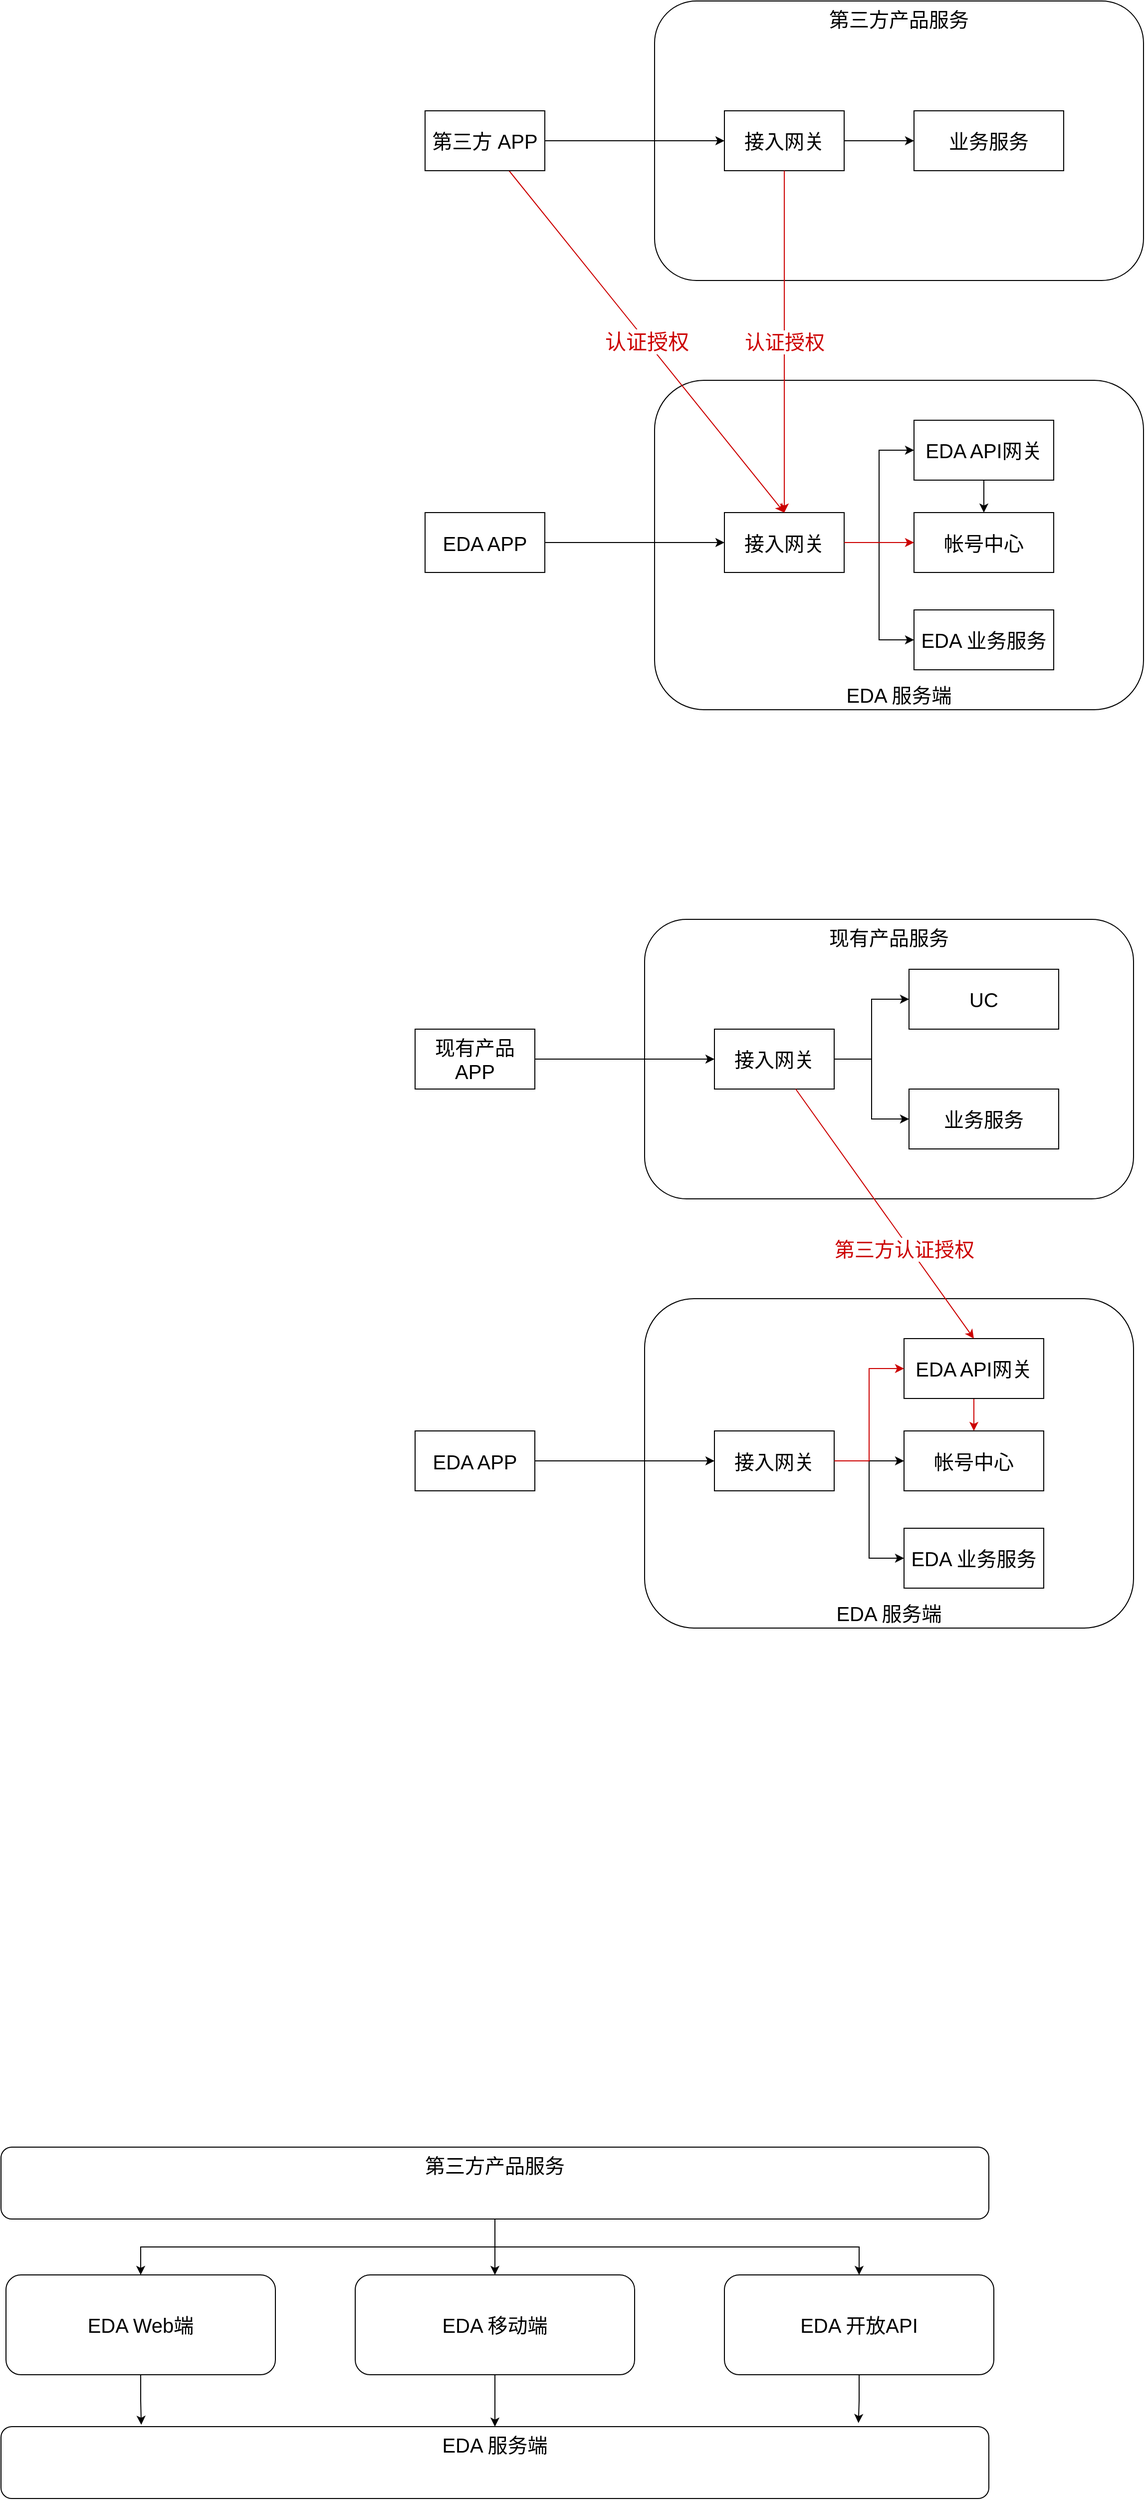 <mxfile version="24.2.1" type="github" pages="7">
  <diagram name="接入方案" id="8bjldMGAq3fl1UrByE0X">
    <mxGraphModel dx="1860" dy="940" grid="1" gridSize="10" guides="1" tooltips="1" connect="1" arrows="1" fold="1" page="1" pageScale="1" pageWidth="827" pageHeight="1169" math="0" shadow="0">
      <root>
        <mxCell id="0" />
        <mxCell id="1" parent="0" />
        <mxCell id="NDzksSpxU13YC5BijHx1-1" value="第三方产品服务" style="rounded=1;whiteSpace=wrap;html=1;align=center;verticalAlign=top;fontSize=20;" parent="1" vertex="1">
          <mxGeometry x="300" y="180" width="490" height="280" as="geometry" />
        </mxCell>
        <mxCell id="NDzksSpxU13YC5BijHx1-18" style="edgeStyle=orthogonalEdgeStyle;rounded=0;orthogonalLoop=1;jettySize=auto;html=1;entryX=0;entryY=0.5;entryDx=0;entryDy=0;fontSize=20;" parent="1" source="NDzksSpxU13YC5BijHx1-2" target="NDzksSpxU13YC5BijHx1-17" edge="1">
          <mxGeometry relative="1" as="geometry" />
        </mxCell>
        <mxCell id="NDzksSpxU13YC5BijHx1-2" value="接入网关" style="rounded=0;whiteSpace=wrap;html=1;fontSize=20;" parent="1" vertex="1">
          <mxGeometry x="370" y="290" width="120" height="60" as="geometry" />
        </mxCell>
        <mxCell id="NDzksSpxU13YC5BijHx1-4" value="EDA 服务端" style="rounded=1;whiteSpace=wrap;html=1;align=center;verticalAlign=bottom;fontSize=20;" parent="1" vertex="1">
          <mxGeometry x="300" y="560" width="490" height="330" as="geometry" />
        </mxCell>
        <mxCell id="NDzksSpxU13YC5BijHx1-10" style="edgeStyle=orthogonalEdgeStyle;rounded=0;orthogonalLoop=1;jettySize=auto;html=1;entryX=0;entryY=0.5;entryDx=0;entryDy=0;fontSize=20;" parent="1" source="NDzksSpxU13YC5BijHx1-5" target="NDzksSpxU13YC5BijHx1-6" edge="1">
          <mxGeometry relative="1" as="geometry" />
        </mxCell>
        <mxCell id="NDzksSpxU13YC5BijHx1-11" style="edgeStyle=orthogonalEdgeStyle;rounded=0;orthogonalLoop=1;jettySize=auto;html=1;entryX=0;entryY=0.5;entryDx=0;entryDy=0;fontSize=20;" parent="1" source="NDzksSpxU13YC5BijHx1-5" target="NDzksSpxU13YC5BijHx1-8" edge="1">
          <mxGeometry relative="1" as="geometry" />
        </mxCell>
        <mxCell id="NDzksSpxU13YC5BijHx1-5" value="接入网关" style="rounded=0;whiteSpace=wrap;html=1;fontSize=20;" parent="1" vertex="1">
          <mxGeometry x="370" y="692.5" width="120" height="60" as="geometry" />
        </mxCell>
        <mxCell id="NDzksSpxU13YC5BijHx1-16" style="edgeStyle=orthogonalEdgeStyle;rounded=0;orthogonalLoop=1;jettySize=auto;html=1;entryX=0.5;entryY=0;entryDx=0;entryDy=0;fontSize=20;" parent="1" source="NDzksSpxU13YC5BijHx1-6" target="NDzksSpxU13YC5BijHx1-7" edge="1">
          <mxGeometry relative="1" as="geometry" />
        </mxCell>
        <mxCell id="NDzksSpxU13YC5BijHx1-6" value="EDA API网关" style="rounded=0;whiteSpace=wrap;html=1;fontSize=20;" parent="1" vertex="1">
          <mxGeometry x="560" y="600" width="140" height="60" as="geometry" />
        </mxCell>
        <mxCell id="NDzksSpxU13YC5BijHx1-7" value="帐号中心" style="rounded=0;whiteSpace=wrap;html=1;fontSize=20;" parent="1" vertex="1">
          <mxGeometry x="560" y="692.5" width="140" height="60" as="geometry" />
        </mxCell>
        <mxCell id="NDzksSpxU13YC5BijHx1-8" value="EDA 业务服务" style="rounded=0;whiteSpace=wrap;html=1;fontSize=20;" parent="1" vertex="1">
          <mxGeometry x="560" y="790" width="140" height="60" as="geometry" />
        </mxCell>
        <mxCell id="NDzksSpxU13YC5BijHx1-19" style="edgeStyle=orthogonalEdgeStyle;rounded=0;orthogonalLoop=1;jettySize=auto;html=1;entryX=0;entryY=0.5;entryDx=0;entryDy=0;" parent="1" source="NDzksSpxU13YC5BijHx1-12" target="NDzksSpxU13YC5BijHx1-5" edge="1">
          <mxGeometry relative="1" as="geometry" />
        </mxCell>
        <mxCell id="NDzksSpxU13YC5BijHx1-12" value="EDA APP" style="rounded=0;whiteSpace=wrap;html=1;fontSize=20;" parent="1" vertex="1">
          <mxGeometry x="70" y="692.5" width="120" height="60" as="geometry" />
        </mxCell>
        <mxCell id="NDzksSpxU13YC5BijHx1-14" style="edgeStyle=orthogonalEdgeStyle;rounded=0;orthogonalLoop=1;jettySize=auto;html=1;entryX=0;entryY=0.5;entryDx=0;entryDy=0;fontSize=20;" parent="1" source="NDzksSpxU13YC5BijHx1-13" target="NDzksSpxU13YC5BijHx1-2" edge="1">
          <mxGeometry relative="1" as="geometry" />
        </mxCell>
        <mxCell id="NDzksSpxU13YC5BijHx1-21" value="认证授权" style="rounded=0;orthogonalLoop=1;jettySize=auto;html=1;entryX=0.5;entryY=0;entryDx=0;entryDy=0;fontSize=21;fontColor=#CC0000;strokeColor=#CC0000;" parent="1" source="NDzksSpxU13YC5BijHx1-13" target="NDzksSpxU13YC5BijHx1-5" edge="1">
          <mxGeometry x="0.001" relative="1" as="geometry">
            <mxPoint x="220" y="480" as="targetPoint" />
            <mxPoint as="offset" />
          </mxGeometry>
        </mxCell>
        <mxCell id="NDzksSpxU13YC5BijHx1-13" value="第三方 APP" style="rounded=0;whiteSpace=wrap;html=1;fontSize=20;" parent="1" vertex="1">
          <mxGeometry x="70" y="290" width="120" height="60" as="geometry" />
        </mxCell>
        <mxCell id="NDzksSpxU13YC5BijHx1-15" value="&lt;font color=&quot;#cc0000&quot;&gt;认证授权&lt;/font&gt;" style="edgeStyle=orthogonalEdgeStyle;rounded=0;orthogonalLoop=1;jettySize=auto;html=1;entryX=0.5;entryY=0;entryDx=0;entryDy=0;fontSize=20;strokeColor=#CC0000;" parent="1" source="NDzksSpxU13YC5BijHx1-2" target="NDzksSpxU13YC5BijHx1-5" edge="1">
          <mxGeometry x="-0.002" relative="1" as="geometry">
            <mxPoint as="offset" />
          </mxGeometry>
        </mxCell>
        <mxCell id="NDzksSpxU13YC5BijHx1-17" value="业务服务" style="rounded=0;whiteSpace=wrap;html=1;fontSize=20;" parent="1" vertex="1">
          <mxGeometry x="560" y="290" width="150" height="60" as="geometry" />
        </mxCell>
        <mxCell id="NDzksSpxU13YC5BijHx1-9" style="edgeStyle=orthogonalEdgeStyle;rounded=0;orthogonalLoop=1;jettySize=auto;html=1;entryX=0;entryY=0.5;entryDx=0;entryDy=0;fontSize=20;strokeColor=#CC0000;" parent="1" source="NDzksSpxU13YC5BijHx1-5" target="NDzksSpxU13YC5BijHx1-7" edge="1">
          <mxGeometry relative="1" as="geometry" />
        </mxCell>
        <mxCell id="NDzksSpxU13YC5BijHx1-22" value="现有产品服务" style="rounded=1;whiteSpace=wrap;html=1;align=center;verticalAlign=top;fontSize=20;" parent="1" vertex="1">
          <mxGeometry x="290" y="1100" width="490" height="280" as="geometry" />
        </mxCell>
        <mxCell id="NDzksSpxU13YC5BijHx1-23" style="edgeStyle=orthogonalEdgeStyle;rounded=0;orthogonalLoop=1;jettySize=auto;html=1;entryX=0;entryY=0.5;entryDx=0;entryDy=0;fontSize=20;" parent="1" source="NDzksSpxU13YC5BijHx1-24" target="NDzksSpxU13YC5BijHx1-39" edge="1">
          <mxGeometry relative="1" as="geometry" />
        </mxCell>
        <mxCell id="NDzksSpxU13YC5BijHx1-42" style="edgeStyle=orthogonalEdgeStyle;rounded=0;orthogonalLoop=1;jettySize=auto;html=1;entryX=0;entryY=0.5;entryDx=0;entryDy=0;" parent="1" source="NDzksSpxU13YC5BijHx1-24" target="NDzksSpxU13YC5BijHx1-41" edge="1">
          <mxGeometry relative="1" as="geometry" />
        </mxCell>
        <mxCell id="NDzksSpxU13YC5BijHx1-24" value="接入网关" style="rounded=0;whiteSpace=wrap;html=1;fontSize=20;" parent="1" vertex="1">
          <mxGeometry x="360" y="1210" width="120" height="60" as="geometry" />
        </mxCell>
        <mxCell id="NDzksSpxU13YC5BijHx1-25" value="EDA 服务端" style="rounded=1;whiteSpace=wrap;html=1;align=center;verticalAlign=bottom;fontSize=20;" parent="1" vertex="1">
          <mxGeometry x="290" y="1480" width="490" height="330" as="geometry" />
        </mxCell>
        <mxCell id="NDzksSpxU13YC5BijHx1-27" style="edgeStyle=orthogonalEdgeStyle;rounded=0;orthogonalLoop=1;jettySize=auto;html=1;entryX=0;entryY=0.5;entryDx=0;entryDy=0;fontSize=20;" parent="1" source="NDzksSpxU13YC5BijHx1-28" target="NDzksSpxU13YC5BijHx1-32" edge="1">
          <mxGeometry relative="1" as="geometry" />
        </mxCell>
        <mxCell id="NDzksSpxU13YC5BijHx1-28" value="接入网关" style="rounded=0;whiteSpace=wrap;html=1;fontSize=20;" parent="1" vertex="1">
          <mxGeometry x="360" y="1612.5" width="120" height="60" as="geometry" />
        </mxCell>
        <mxCell id="NDzksSpxU13YC5BijHx1-29" style="edgeStyle=orthogonalEdgeStyle;rounded=0;orthogonalLoop=1;jettySize=auto;html=1;entryX=0.5;entryY=0;entryDx=0;entryDy=0;fontSize=20;strokeColor=#CC0000;" parent="1" source="NDzksSpxU13YC5BijHx1-30" target="NDzksSpxU13YC5BijHx1-31" edge="1">
          <mxGeometry relative="1" as="geometry" />
        </mxCell>
        <mxCell id="NDzksSpxU13YC5BijHx1-30" value="EDA API网关" style="rounded=0;whiteSpace=wrap;html=1;fontSize=20;" parent="1" vertex="1">
          <mxGeometry x="550" y="1520" width="140" height="60" as="geometry" />
        </mxCell>
        <mxCell id="NDzksSpxU13YC5BijHx1-31" value="帐号中心" style="rounded=0;whiteSpace=wrap;html=1;fontSize=20;" parent="1" vertex="1">
          <mxGeometry x="550" y="1612.5" width="140" height="60" as="geometry" />
        </mxCell>
        <mxCell id="NDzksSpxU13YC5BijHx1-32" value="EDA 业务服务" style="rounded=0;whiteSpace=wrap;html=1;fontSize=20;" parent="1" vertex="1">
          <mxGeometry x="550" y="1710" width="140" height="60" as="geometry" />
        </mxCell>
        <mxCell id="NDzksSpxU13YC5BijHx1-33" style="edgeStyle=orthogonalEdgeStyle;rounded=0;orthogonalLoop=1;jettySize=auto;html=1;entryX=0;entryY=0.5;entryDx=0;entryDy=0;" parent="1" source="NDzksSpxU13YC5BijHx1-34" target="NDzksSpxU13YC5BijHx1-28" edge="1">
          <mxGeometry relative="1" as="geometry" />
        </mxCell>
        <mxCell id="NDzksSpxU13YC5BijHx1-34" value="EDA APP" style="rounded=0;whiteSpace=wrap;html=1;fontSize=20;" parent="1" vertex="1">
          <mxGeometry x="60" y="1612.5" width="120" height="60" as="geometry" />
        </mxCell>
        <mxCell id="NDzksSpxU13YC5BijHx1-35" style="edgeStyle=orthogonalEdgeStyle;rounded=0;orthogonalLoop=1;jettySize=auto;html=1;entryX=0;entryY=0.5;entryDx=0;entryDy=0;fontSize=20;" parent="1" source="NDzksSpxU13YC5BijHx1-37" target="NDzksSpxU13YC5BijHx1-24" edge="1">
          <mxGeometry relative="1" as="geometry" />
        </mxCell>
        <mxCell id="NDzksSpxU13YC5BijHx1-37" value="现有产品 APP" style="rounded=0;whiteSpace=wrap;html=1;fontSize=20;" parent="1" vertex="1">
          <mxGeometry x="60" y="1210" width="120" height="60" as="geometry" />
        </mxCell>
        <mxCell id="NDzksSpxU13YC5BijHx1-38" value="&lt;font color=&quot;#cc0000&quot;&gt;第三方认证授权&lt;/font&gt;" style="rounded=0;orthogonalLoop=1;jettySize=auto;html=1;entryX=0.5;entryY=0;entryDx=0;entryDy=0;fontSize=20;strokeColor=#CC0000;" parent="1" source="NDzksSpxU13YC5BijHx1-24" target="NDzksSpxU13YC5BijHx1-30" edge="1">
          <mxGeometry x="0.258" y="-5" relative="1" as="geometry">
            <mxPoint as="offset" />
          </mxGeometry>
        </mxCell>
        <mxCell id="NDzksSpxU13YC5BijHx1-39" value="UC" style="rounded=0;whiteSpace=wrap;html=1;fontSize=20;" parent="1" vertex="1">
          <mxGeometry x="555" y="1150" width="150" height="60" as="geometry" />
        </mxCell>
        <mxCell id="NDzksSpxU13YC5BijHx1-40" style="edgeStyle=orthogonalEdgeStyle;rounded=0;orthogonalLoop=1;jettySize=auto;html=1;entryX=0;entryY=0.5;entryDx=0;entryDy=0;fontSize=20;strokeColor=#000000;" parent="1" source="NDzksSpxU13YC5BijHx1-28" target="NDzksSpxU13YC5BijHx1-31" edge="1">
          <mxGeometry relative="1" as="geometry" />
        </mxCell>
        <mxCell id="NDzksSpxU13YC5BijHx1-41" value="业务服务" style="rounded=0;whiteSpace=wrap;html=1;fontSize=20;" parent="1" vertex="1">
          <mxGeometry x="555" y="1270" width="150" height="60" as="geometry" />
        </mxCell>
        <mxCell id="NDzksSpxU13YC5BijHx1-26" style="edgeStyle=orthogonalEdgeStyle;rounded=0;orthogonalLoop=1;jettySize=auto;html=1;entryX=0;entryY=0.5;entryDx=0;entryDy=0;fontSize=20;strokeColor=#CC0000;" parent="1" source="NDzksSpxU13YC5BijHx1-28" target="NDzksSpxU13YC5BijHx1-30" edge="1">
          <mxGeometry relative="1" as="geometry" />
        </mxCell>
        <mxCell id="gmJtwmaeqjVr8xA_e226-2" value="EDA Web端" style="rounded=1;whiteSpace=wrap;html=1;align=center;verticalAlign=middle;fontSize=20;" parent="1" vertex="1">
          <mxGeometry x="-350" y="2458" width="270" height="100" as="geometry" />
        </mxCell>
        <mxCell id="gmJtwmaeqjVr8xA_e226-8" style="edgeStyle=orthogonalEdgeStyle;rounded=0;orthogonalLoop=1;jettySize=auto;html=1;" parent="1" source="gmJtwmaeqjVr8xA_e226-3" target="gmJtwmaeqjVr8xA_e226-2" edge="1">
          <mxGeometry relative="1" as="geometry" />
        </mxCell>
        <mxCell id="gmJtwmaeqjVr8xA_e226-9" style="edgeStyle=orthogonalEdgeStyle;rounded=0;orthogonalLoop=1;jettySize=auto;html=1;entryX=0.5;entryY=0;entryDx=0;entryDy=0;" parent="1" source="gmJtwmaeqjVr8xA_e226-3" target="gmJtwmaeqjVr8xA_e226-5" edge="1">
          <mxGeometry relative="1" as="geometry" />
        </mxCell>
        <mxCell id="gmJtwmaeqjVr8xA_e226-10" style="edgeStyle=orthogonalEdgeStyle;rounded=0;orthogonalLoop=1;jettySize=auto;html=1;" parent="1" source="gmJtwmaeqjVr8xA_e226-3" target="gmJtwmaeqjVr8xA_e226-7" edge="1">
          <mxGeometry relative="1" as="geometry" />
        </mxCell>
        <mxCell id="gmJtwmaeqjVr8xA_e226-3" value="第三方产品服务" style="rounded=1;whiteSpace=wrap;html=1;align=center;verticalAlign=top;fontSize=20;" parent="1" vertex="1">
          <mxGeometry x="-355" y="2330" width="990" height="72" as="geometry" />
        </mxCell>
        <mxCell id="gmJtwmaeqjVr8xA_e226-13" style="edgeStyle=orthogonalEdgeStyle;rounded=0;orthogonalLoop=1;jettySize=auto;html=1;entryX=0.5;entryY=0;entryDx=0;entryDy=0;" parent="1" source="gmJtwmaeqjVr8xA_e226-5" target="gmJtwmaeqjVr8xA_e226-11" edge="1">
          <mxGeometry relative="1" as="geometry" />
        </mxCell>
        <mxCell id="gmJtwmaeqjVr8xA_e226-5" value="EDA 移动端" style="rounded=1;whiteSpace=wrap;html=1;align=center;verticalAlign=middle;fontSize=20;" parent="1" vertex="1">
          <mxGeometry y="2458" width="280" height="100" as="geometry" />
        </mxCell>
        <mxCell id="gmJtwmaeqjVr8xA_e226-7" value="EDA 开放API" style="rounded=1;whiteSpace=wrap;html=1;align=center;verticalAlign=middle;fontSize=20;" parent="1" vertex="1">
          <mxGeometry x="370" y="2458" width="270" height="100" as="geometry" />
        </mxCell>
        <mxCell id="gmJtwmaeqjVr8xA_e226-11" value="EDA 服务端" style="rounded=1;whiteSpace=wrap;html=1;align=center;verticalAlign=top;fontSize=20;" parent="1" vertex="1">
          <mxGeometry x="-355" y="2610" width="990" height="72" as="geometry" />
        </mxCell>
        <mxCell id="gmJtwmaeqjVr8xA_e226-12" style="edgeStyle=orthogonalEdgeStyle;rounded=0;orthogonalLoop=1;jettySize=auto;html=1;entryX=0.142;entryY=-0.026;entryDx=0;entryDy=0;entryPerimeter=0;" parent="1" source="gmJtwmaeqjVr8xA_e226-2" target="gmJtwmaeqjVr8xA_e226-11" edge="1">
          <mxGeometry relative="1" as="geometry" />
        </mxCell>
        <mxCell id="gmJtwmaeqjVr8xA_e226-14" style="edgeStyle=orthogonalEdgeStyle;rounded=0;orthogonalLoop=1;jettySize=auto;html=1;entryX=0.868;entryY=-0.05;entryDx=0;entryDy=0;entryPerimeter=0;" parent="1" source="gmJtwmaeqjVr8xA_e226-7" target="gmJtwmaeqjVr8xA_e226-11" edge="1">
          <mxGeometry relative="1" as="geometry" />
        </mxCell>
      </root>
    </mxGraphModel>
  </diagram>
  <diagram id="9ZYbhJW23paXT9mcm35l" name="EDA事务外包">
    <mxGraphModel dx="4341" dy="3278" grid="1" gridSize="10" guides="1" tooltips="1" connect="1" arrows="1" fold="1" page="1" pageScale="1" pageWidth="827" pageHeight="1169" math="0" shadow="0">
      <root>
        <mxCell id="0" />
        <mxCell id="1" parent="0" />
        <mxCell id="WDxUb9jU-PR9GWzUohfL-4" style="edgeStyle=orthogonalEdgeStyle;rounded=0;orthogonalLoop=1;jettySize=auto;html=1;entryX=0.5;entryY=0;entryDx=0;entryDy=0;fillColor=#dae8fc;strokeColor=#6c8ebf;" parent="1" source="WDxUb9jU-PR9GWzUohfL-2" target="WDxUb9jU-PR9GWzUohfL-3" edge="1">
          <mxGeometry relative="1" as="geometry" />
        </mxCell>
        <mxCell id="WDxUb9jU-PR9GWzUohfL-2" value="需求分析" style="rounded=1;whiteSpace=wrap;html=1;absoluteArcSize=1;arcSize=14;strokeWidth=2;fillColor=#dae8fc;strokeColor=#6c8ebf;" parent="1" vertex="1">
          <mxGeometry x="-2130" y="480" width="90" height="65" as="geometry" />
        </mxCell>
        <mxCell id="WDxUb9jU-PR9GWzUohfL-8" style="edgeStyle=orthogonalEdgeStyle;rounded=0;orthogonalLoop=1;jettySize=auto;html=1;entryX=0.5;entryY=0;entryDx=0;entryDy=0;fillColor=#dae8fc;strokeColor=#6c8ebf;" parent="1" source="WDxUb9jU-PR9GWzUohfL-3" target="WDxUb9jU-PR9GWzUohfL-7" edge="1">
          <mxGeometry relative="1" as="geometry" />
        </mxCell>
        <mxCell id="WDxUb9jU-PR9GWzUohfL-3" value="整体架构设计" style="rounded=1;whiteSpace=wrap;html=1;absoluteArcSize=1;arcSize=14;strokeWidth=2;fillColor=#dae8fc;strokeColor=#6c8ebf;" parent="1" vertex="1">
          <mxGeometry x="-2130" y="600" width="90" height="65" as="geometry" />
        </mxCell>
        <mxCell id="WDxUb9jU-PR9GWzUohfL-6" style="edgeStyle=orthogonalEdgeStyle;rounded=0;orthogonalLoop=1;jettySize=auto;html=1;entryX=0.5;entryY=0;entryDx=0;entryDy=0;fillColor=#dae8fc;strokeColor=#6c8ebf;" parent="1" source="WDxUb9jU-PR9GWzUohfL-5" target="WDxUb9jU-PR9GWzUohfL-2" edge="1">
          <mxGeometry relative="1" as="geometry" />
        </mxCell>
        <mxCell id="WDxUb9jU-PR9GWzUohfL-5" value="" style="strokeWidth=2;html=1;shape=mxgraph.flowchart.start_2;whiteSpace=wrap;" parent="1" vertex="1">
          <mxGeometry x="-2115" y="350" width="60" height="60" as="geometry" />
        </mxCell>
        <mxCell id="WDxUb9jU-PR9GWzUohfL-16" style="edgeStyle=orthogonalEdgeStyle;rounded=0;orthogonalLoop=1;jettySize=auto;html=1;entryX=0.5;entryY=0;entryDx=0;entryDy=0;fillColor=#dae8fc;strokeColor=#6c8ebf;" parent="1" source="WDxUb9jU-PR9GWzUohfL-7" target="WDxUb9jU-PR9GWzUohfL-11" edge="1">
          <mxGeometry relative="1" as="geometry" />
        </mxCell>
        <mxCell id="WDxUb9jU-PR9GWzUohfL-17" style="edgeStyle=orthogonalEdgeStyle;rounded=0;orthogonalLoop=1;jettySize=auto;html=1;entryX=0.5;entryY=0;entryDx=0;entryDy=0;fillColor=#dae8fc;strokeColor=#6c8ebf;" parent="1" source="WDxUb9jU-PR9GWzUohfL-7" target="WDxUb9jU-PR9GWzUohfL-12" edge="1">
          <mxGeometry relative="1" as="geometry" />
        </mxCell>
        <mxCell id="WDxUb9jU-PR9GWzUohfL-21" style="edgeStyle=orthogonalEdgeStyle;rounded=0;orthogonalLoop=1;jettySize=auto;html=1;entryX=0.5;entryY=0;entryDx=0;entryDy=0;fillColor=#dae8fc;strokeColor=#6c8ebf;" parent="1" source="WDxUb9jU-PR9GWzUohfL-7" target="WDxUb9jU-PR9GWzUohfL-14" edge="1">
          <mxGeometry relative="1" as="geometry" />
        </mxCell>
        <mxCell id="WDxUb9jU-PR9GWzUohfL-22" style="edgeStyle=orthogonalEdgeStyle;rounded=0;orthogonalLoop=1;jettySize=auto;html=1;entryX=0.5;entryY=0;entryDx=0;entryDy=0;fillColor=#dae8fc;strokeColor=#6c8ebf;" parent="1" source="WDxUb9jU-PR9GWzUohfL-7" target="WDxUb9jU-PR9GWzUohfL-15" edge="1">
          <mxGeometry relative="1" as="geometry" />
        </mxCell>
        <mxCell id="WDxUb9jU-PR9GWzUohfL-23" style="edgeStyle=orthogonalEdgeStyle;rounded=0;orthogonalLoop=1;jettySize=auto;html=1;entryX=0.5;entryY=0;entryDx=0;entryDy=0;fillColor=#dae8fc;strokeColor=#6c8ebf;" parent="1" source="WDxUb9jU-PR9GWzUohfL-7" target="WDxUb9jU-PR9GWzUohfL-19" edge="1">
          <mxGeometry relative="1" as="geometry" />
        </mxCell>
        <mxCell id="WDxUb9jU-PR9GWzUohfL-24" style="edgeStyle=orthogonalEdgeStyle;rounded=0;orthogonalLoop=1;jettySize=auto;html=1;entryX=0.5;entryY=0;entryDx=0;entryDy=0;fillColor=#dae8fc;strokeColor=#6c8ebf;" parent="1" source="WDxUb9jU-PR9GWzUohfL-7" target="WDxUb9jU-PR9GWzUohfL-20" edge="1">
          <mxGeometry relative="1" as="geometry" />
        </mxCell>
        <mxCell id="WDxUb9jU-PR9GWzUohfL-7" value="按组件类型拆分" style="rounded=1;whiteSpace=wrap;html=1;absoluteArcSize=1;arcSize=14;strokeWidth=2;fillColor=#dae8fc;strokeColor=#6c8ebf;" parent="1" vertex="1">
          <mxGeometry x="-2130" y="710" width="90" height="65" as="geometry" />
        </mxCell>
        <mxCell id="WDxUb9jU-PR9GWzUohfL-31" style="edgeStyle=orthogonalEdgeStyle;rounded=0;orthogonalLoop=1;jettySize=auto;html=1;entryX=0.5;entryY=0;entryDx=0;entryDy=0;fillColor=#dae8fc;strokeColor=#6c8ebf;" parent="1" source="WDxUb9jU-PR9GWzUohfL-11" target="WDxUb9jU-PR9GWzUohfL-25" edge="1">
          <mxGeometry relative="1" as="geometry" />
        </mxCell>
        <mxCell id="WDxUb9jU-PR9GWzUohfL-11" value="后端 API 组件" style="rounded=1;whiteSpace=wrap;html=1;absoluteArcSize=1;arcSize=14;strokeWidth=2;fillColor=#e1d5e7;strokeColor=#9673a6;" parent="1" vertex="1">
          <mxGeometry x="-2560" y="860" width="90" height="65" as="geometry" />
        </mxCell>
        <mxCell id="WDxUb9jU-PR9GWzUohfL-32" style="edgeStyle=orthogonalEdgeStyle;rounded=0;orthogonalLoop=1;jettySize=auto;html=1;entryX=0.5;entryY=0;entryDx=0;entryDy=0;fillColor=#dae8fc;strokeColor=#6c8ebf;" parent="1" source="WDxUb9jU-PR9GWzUohfL-12" target="WDxUb9jU-PR9GWzUohfL-26" edge="1">
          <mxGeometry relative="1" as="geometry" />
        </mxCell>
        <mxCell id="WDxUb9jU-PR9GWzUohfL-12" value="Flutter 组件" style="rounded=1;whiteSpace=wrap;html=1;absoluteArcSize=1;arcSize=14;strokeWidth=2;fillColor=#e1d5e7;strokeColor=#9673a6;" parent="1" vertex="1">
          <mxGeometry x="-2410" y="860" width="90" height="65" as="geometry" />
        </mxCell>
        <mxCell id="WDxUb9jU-PR9GWzUohfL-33" style="edgeStyle=orthogonalEdgeStyle;rounded=0;orthogonalLoop=1;jettySize=auto;html=1;entryX=0.5;entryY=0;entryDx=0;entryDy=0;fillColor=#dae8fc;strokeColor=#6c8ebf;" parent="1" source="WDxUb9jU-PR9GWzUohfL-13" target="WDxUb9jU-PR9GWzUohfL-27" edge="1">
          <mxGeometry relative="1" as="geometry" />
        </mxCell>
        <mxCell id="WDxUb9jU-PR9GWzUohfL-13" value="原生安卓组件" style="rounded=1;whiteSpace=wrap;html=1;absoluteArcSize=1;arcSize=14;strokeWidth=2;fillColor=#e1d5e7;strokeColor=#9673a6;" parent="1" vertex="1">
          <mxGeometry x="-2271" y="860" width="90" height="65" as="geometry" />
        </mxCell>
        <mxCell id="WDxUb9jU-PR9GWzUohfL-34" style="edgeStyle=orthogonalEdgeStyle;rounded=0;orthogonalLoop=1;jettySize=auto;html=1;entryX=0.5;entryY=0;entryDx=0;entryDy=0;fillColor=#dae8fc;strokeColor=#6c8ebf;" parent="1" source="WDxUb9jU-PR9GWzUohfL-14" target="WDxUb9jU-PR9GWzUohfL-28" edge="1">
          <mxGeometry relative="1" as="geometry" />
        </mxCell>
        <mxCell id="WDxUb9jU-PR9GWzUohfL-14" value="原生iOS组件" style="rounded=1;whiteSpace=wrap;html=1;absoluteArcSize=1;arcSize=14;strokeWidth=2;fillColor=#e1d5e7;strokeColor=#9673a6;" parent="1" vertex="1">
          <mxGeometry x="-2130" y="860" width="90" height="65" as="geometry" />
        </mxCell>
        <mxCell id="WDxUb9jU-PR9GWzUohfL-35" style="edgeStyle=orthogonalEdgeStyle;rounded=0;orthogonalLoop=1;jettySize=auto;html=1;entryX=0.5;entryY=0;entryDx=0;entryDy=0;fillColor=#dae8fc;strokeColor=#6c8ebf;" parent="1" source="WDxUb9jU-PR9GWzUohfL-15" target="WDxUb9jU-PR9GWzUohfL-29" edge="1">
          <mxGeometry relative="1" as="geometry" />
        </mxCell>
        <mxCell id="WDxUb9jU-PR9GWzUohfL-15" value="Web端组件" style="rounded=1;whiteSpace=wrap;html=1;absoluteArcSize=1;arcSize=14;strokeWidth=2;fillColor=#e1d5e7;strokeColor=#9673a6;" parent="1" vertex="1">
          <mxGeometry x="-1990" y="860" width="90" height="65" as="geometry" />
        </mxCell>
        <mxCell id="WDxUb9jU-PR9GWzUohfL-18" style="edgeStyle=orthogonalEdgeStyle;rounded=0;orthogonalLoop=1;jettySize=auto;html=1;entryX=0.397;entryY=-0.007;entryDx=0;entryDy=0;entryPerimeter=0;fillColor=#dae8fc;strokeColor=#6c8ebf;" parent="1" source="WDxUb9jU-PR9GWzUohfL-7" target="WDxUb9jU-PR9GWzUohfL-13" edge="1">
          <mxGeometry relative="1" as="geometry" />
        </mxCell>
        <mxCell id="WDxUb9jU-PR9GWzUohfL-38" style="edgeStyle=orthogonalEdgeStyle;rounded=0;orthogonalLoop=1;jettySize=auto;html=1;entryX=0.5;entryY=0;entryDx=0;entryDy=0;fillColor=#dae8fc;strokeColor=#6c8ebf;" parent="1" source="WDxUb9jU-PR9GWzUohfL-19" target="WDxUb9jU-PR9GWzUohfL-30" edge="1">
          <mxGeometry relative="1" as="geometry" />
        </mxCell>
        <mxCell id="WDxUb9jU-PR9GWzUohfL-19" value="硬件组件" style="rounded=1;whiteSpace=wrap;html=1;absoluteArcSize=1;arcSize=14;strokeWidth=2;fillColor=#e1d5e7;strokeColor=#9673a6;" parent="1" vertex="1">
          <mxGeometry x="-1840" y="860" width="90" height="65" as="geometry" />
        </mxCell>
        <mxCell id="WDxUb9jU-PR9GWzUohfL-37" style="edgeStyle=orthogonalEdgeStyle;rounded=0;orthogonalLoop=1;jettySize=auto;html=1;entryX=0.5;entryY=0;entryDx=0;entryDy=0;fillColor=#dae8fc;strokeColor=#6c8ebf;" parent="1" source="WDxUb9jU-PR9GWzUohfL-20" target="WDxUb9jU-PR9GWzUohfL-36" edge="1">
          <mxGeometry relative="1" as="geometry" />
        </mxCell>
        <mxCell id="WDxUb9jU-PR9GWzUohfL-20" value="软硬件结合组件" style="rounded=1;whiteSpace=wrap;html=1;absoluteArcSize=1;arcSize=14;strokeWidth=2;fillColor=#e1d5e7;strokeColor=#9673a6;" parent="1" vertex="1">
          <mxGeometry x="-1690" y="860" width="90" height="65" as="geometry" />
        </mxCell>
        <mxCell id="WDxUb9jU-PR9GWzUohfL-46" style="edgeStyle=orthogonalEdgeStyle;rounded=0;orthogonalLoop=1;jettySize=auto;html=1;entryX=0.5;entryY=0;entryDx=0;entryDy=0;fillColor=#dae8fc;strokeColor=#6c8ebf;" parent="1" source="WDxUb9jU-PR9GWzUohfL-25" target="WDxUb9jU-PR9GWzUohfL-39" edge="1">
          <mxGeometry relative="1" as="geometry" />
        </mxCell>
        <mxCell id="WDxUb9jU-PR9GWzUohfL-25" value="定义交付接口" style="rounded=1;whiteSpace=wrap;html=1;absoluteArcSize=1;arcSize=14;strokeWidth=2;fillColor=#f5f5f5;strokeColor=#666666;fontColor=#333333;" parent="1" vertex="1">
          <mxGeometry x="-2560" y="990" width="90" height="65" as="geometry" />
        </mxCell>
        <mxCell id="WDxUb9jU-PR9GWzUohfL-47" style="edgeStyle=orthogonalEdgeStyle;rounded=0;orthogonalLoop=1;jettySize=auto;html=1;entryX=0.5;entryY=0;entryDx=0;entryDy=0;fillColor=#dae8fc;strokeColor=#6c8ebf;" parent="1" source="WDxUb9jU-PR9GWzUohfL-26" target="WDxUb9jU-PR9GWzUohfL-40" edge="1">
          <mxGeometry relative="1" as="geometry" />
        </mxCell>
        <mxCell id="WDxUb9jU-PR9GWzUohfL-26" value="定义交付接口" style="rounded=1;whiteSpace=wrap;html=1;absoluteArcSize=1;arcSize=14;strokeWidth=2;fillColor=#f5f5f5;strokeColor=#666666;fontColor=#333333;" parent="1" vertex="1">
          <mxGeometry x="-2410" y="990" width="90" height="65" as="geometry" />
        </mxCell>
        <mxCell id="WDxUb9jU-PR9GWzUohfL-48" style="edgeStyle=orthogonalEdgeStyle;rounded=0;orthogonalLoop=1;jettySize=auto;html=1;entryX=0.5;entryY=0;entryDx=0;entryDy=0;fillColor=#dae8fc;strokeColor=#6c8ebf;" parent="1" source="WDxUb9jU-PR9GWzUohfL-27" target="WDxUb9jU-PR9GWzUohfL-41" edge="1">
          <mxGeometry relative="1" as="geometry" />
        </mxCell>
        <mxCell id="WDxUb9jU-PR9GWzUohfL-27" value="定义交付接口" style="rounded=1;whiteSpace=wrap;html=1;absoluteArcSize=1;arcSize=14;strokeWidth=2;fillColor=#f5f5f5;strokeColor=#666666;fontColor=#333333;" parent="1" vertex="1">
          <mxGeometry x="-2271" y="990" width="90" height="65" as="geometry" />
        </mxCell>
        <mxCell id="WDxUb9jU-PR9GWzUohfL-49" style="edgeStyle=orthogonalEdgeStyle;rounded=0;orthogonalLoop=1;jettySize=auto;html=1;entryX=0.5;entryY=0;entryDx=0;entryDy=0;fillColor=#dae8fc;strokeColor=#6c8ebf;" parent="1" source="WDxUb9jU-PR9GWzUohfL-28" target="WDxUb9jU-PR9GWzUohfL-42" edge="1">
          <mxGeometry relative="1" as="geometry" />
        </mxCell>
        <mxCell id="WDxUb9jU-PR9GWzUohfL-28" value="定义交付接口" style="rounded=1;whiteSpace=wrap;html=1;absoluteArcSize=1;arcSize=14;strokeWidth=2;fillColor=#f5f5f5;strokeColor=#666666;fontColor=#333333;" parent="1" vertex="1">
          <mxGeometry x="-2130" y="990" width="90" height="65" as="geometry" />
        </mxCell>
        <mxCell id="WDxUb9jU-PR9GWzUohfL-50" style="edgeStyle=orthogonalEdgeStyle;rounded=0;orthogonalLoop=1;jettySize=auto;html=1;entryX=0.5;entryY=0;entryDx=0;entryDy=0;fillColor=#dae8fc;strokeColor=#6c8ebf;" parent="1" source="WDxUb9jU-PR9GWzUohfL-29" target="WDxUb9jU-PR9GWzUohfL-43" edge="1">
          <mxGeometry relative="1" as="geometry" />
        </mxCell>
        <mxCell id="WDxUb9jU-PR9GWzUohfL-29" value="定义交付接口" style="rounded=1;whiteSpace=wrap;html=1;absoluteArcSize=1;arcSize=14;strokeWidth=2;fillColor=#f5f5f5;strokeColor=#666666;fontColor=#333333;" parent="1" vertex="1">
          <mxGeometry x="-1990" y="990" width="90" height="65" as="geometry" />
        </mxCell>
        <mxCell id="WDxUb9jU-PR9GWzUohfL-51" style="edgeStyle=orthogonalEdgeStyle;rounded=0;orthogonalLoop=1;jettySize=auto;html=1;entryX=0.5;entryY=0;entryDx=0;entryDy=0;fillColor=#dae8fc;strokeColor=#6c8ebf;" parent="1" source="WDxUb9jU-PR9GWzUohfL-30" target="WDxUb9jU-PR9GWzUohfL-44" edge="1">
          <mxGeometry relative="1" as="geometry" />
        </mxCell>
        <mxCell id="WDxUb9jU-PR9GWzUohfL-30" value="定义交付形式" style="rounded=1;whiteSpace=wrap;html=1;absoluteArcSize=1;arcSize=14;strokeWidth=2;fillColor=#f5f5f5;strokeColor=#666666;fontColor=#333333;" parent="1" vertex="1">
          <mxGeometry x="-1840" y="990" width="90" height="65" as="geometry" />
        </mxCell>
        <mxCell id="WDxUb9jU-PR9GWzUohfL-52" style="edgeStyle=orthogonalEdgeStyle;rounded=0;orthogonalLoop=1;jettySize=auto;html=1;entryX=0.5;entryY=0;entryDx=0;entryDy=0;fillColor=#dae8fc;strokeColor=#6c8ebf;" parent="1" source="WDxUb9jU-PR9GWzUohfL-36" target="WDxUb9jU-PR9GWzUohfL-45" edge="1">
          <mxGeometry relative="1" as="geometry" />
        </mxCell>
        <mxCell id="WDxUb9jU-PR9GWzUohfL-36" value="定义交付形式" style="rounded=1;whiteSpace=wrap;html=1;absoluteArcSize=1;arcSize=14;strokeWidth=2;fillColor=#f5f5f5;strokeColor=#666666;fontColor=#333333;" parent="1" vertex="1">
          <mxGeometry x="-1690" y="990" width="90" height="65" as="geometry" />
        </mxCell>
        <mxCell id="WDxUb9jU-PR9GWzUohfL-54" style="edgeStyle=orthogonalEdgeStyle;rounded=0;orthogonalLoop=1;jettySize=auto;html=1;entryX=0.5;entryY=0;entryDx=0;entryDy=0;fillColor=#dae8fc;strokeColor=#6c8ebf;" parent="1" source="WDxUb9jU-PR9GWzUohfL-39" target="WDxUb9jU-PR9GWzUohfL-53" edge="1">
          <mxGeometry relative="1" as="geometry" />
        </mxCell>
        <mxCell id="WDxUb9jU-PR9GWzUohfL-39" value="元宇宙开发" style="rounded=1;whiteSpace=wrap;html=1;absoluteArcSize=1;arcSize=14;strokeWidth=2;fillColor=#dae8fc;strokeColor=#6c8ebf;" parent="1" vertex="1">
          <mxGeometry x="-2560" y="1130" width="90" height="65" as="geometry" />
        </mxCell>
        <mxCell id="WDxUb9jU-PR9GWzUohfL-56" style="edgeStyle=orthogonalEdgeStyle;rounded=0;orthogonalLoop=1;jettySize=auto;html=1;entryX=0.5;entryY=0;entryDx=0;entryDy=0;fillColor=#dae8fc;strokeColor=#6c8ebf;" parent="1" source="WDxUb9jU-PR9GWzUohfL-40" target="WDxUb9jU-PR9GWzUohfL-55" edge="1">
          <mxGeometry relative="1" as="geometry" />
        </mxCell>
        <mxCell id="WDxUb9jU-PR9GWzUohfL-40" value="元宇宙开发" style="rounded=1;whiteSpace=wrap;html=1;absoluteArcSize=1;arcSize=14;strokeWidth=2;fillColor=#dae8fc;strokeColor=#6c8ebf;" parent="1" vertex="1">
          <mxGeometry x="-2410" y="1130" width="90" height="65" as="geometry" />
        </mxCell>
        <mxCell id="WDxUb9jU-PR9GWzUohfL-58" style="edgeStyle=orthogonalEdgeStyle;rounded=0;orthogonalLoop=1;jettySize=auto;html=1;entryX=0.5;entryY=0;entryDx=0;entryDy=0;fillColor=#dae8fc;strokeColor=#6c8ebf;" parent="1" source="WDxUb9jU-PR9GWzUohfL-41" target="WDxUb9jU-PR9GWzUohfL-57" edge="1">
          <mxGeometry relative="1" as="geometry" />
        </mxCell>
        <mxCell id="WDxUb9jU-PR9GWzUohfL-41" value="元宇宙开发" style="rounded=1;whiteSpace=wrap;html=1;absoluteArcSize=1;arcSize=14;strokeWidth=2;fillColor=#dae8fc;strokeColor=#6c8ebf;" parent="1" vertex="1">
          <mxGeometry x="-2271" y="1130" width="90" height="65" as="geometry" />
        </mxCell>
        <mxCell id="WDxUb9jU-PR9GWzUohfL-60" style="edgeStyle=orthogonalEdgeStyle;rounded=0;orthogonalLoop=1;jettySize=auto;html=1;entryX=0.5;entryY=0;entryDx=0;entryDy=0;fillColor=#dae8fc;strokeColor=#6c8ebf;" parent="1" source="WDxUb9jU-PR9GWzUohfL-42" target="WDxUb9jU-PR9GWzUohfL-59" edge="1">
          <mxGeometry relative="1" as="geometry" />
        </mxCell>
        <mxCell id="WDxUb9jU-PR9GWzUohfL-42" value="元宇宙开发" style="rounded=1;whiteSpace=wrap;html=1;absoluteArcSize=1;arcSize=14;strokeWidth=2;fillColor=#dae8fc;strokeColor=#6c8ebf;" parent="1" vertex="1">
          <mxGeometry x="-2130" y="1130" width="90" height="65" as="geometry" />
        </mxCell>
        <mxCell id="WDxUb9jU-PR9GWzUohfL-62" style="edgeStyle=orthogonalEdgeStyle;rounded=0;orthogonalLoop=1;jettySize=auto;html=1;entryX=0.5;entryY=0;entryDx=0;entryDy=0;fillColor=#dae8fc;strokeColor=#6c8ebf;" parent="1" source="WDxUb9jU-PR9GWzUohfL-43" target="WDxUb9jU-PR9GWzUohfL-61" edge="1">
          <mxGeometry relative="1" as="geometry" />
        </mxCell>
        <mxCell id="WDxUb9jU-PR9GWzUohfL-43" value="元宇宙开发" style="rounded=1;whiteSpace=wrap;html=1;absoluteArcSize=1;arcSize=14;strokeWidth=2;fillColor=#dae8fc;strokeColor=#6c8ebf;" parent="1" vertex="1">
          <mxGeometry x="-1990" y="1130" width="90" height="65" as="geometry" />
        </mxCell>
        <mxCell id="WDxUb9jU-PR9GWzUohfL-65" style="edgeStyle=orthogonalEdgeStyle;rounded=0;orthogonalLoop=1;jettySize=auto;html=1;entryX=0.5;entryY=0;entryDx=0;entryDy=0;fillColor=#dae8fc;strokeColor=#6c8ebf;" parent="1" source="WDxUb9jU-PR9GWzUohfL-44" target="WDxUb9jU-PR9GWzUohfL-63" edge="1">
          <mxGeometry relative="1" as="geometry" />
        </mxCell>
        <mxCell id="WDxUb9jU-PR9GWzUohfL-44" value="元宇宙开发" style="rounded=1;whiteSpace=wrap;html=1;absoluteArcSize=1;arcSize=14;strokeWidth=2;fillColor=#dae8fc;strokeColor=#6c8ebf;" parent="1" vertex="1">
          <mxGeometry x="-1840" y="1130" width="90" height="65" as="geometry" />
        </mxCell>
        <mxCell id="WDxUb9jU-PR9GWzUohfL-66" style="edgeStyle=orthogonalEdgeStyle;rounded=0;orthogonalLoop=1;jettySize=auto;html=1;entryX=0.5;entryY=0;entryDx=0;entryDy=0;fillColor=#dae8fc;strokeColor=#6c8ebf;" parent="1" source="WDxUb9jU-PR9GWzUohfL-45" target="WDxUb9jU-PR9GWzUohfL-64" edge="1">
          <mxGeometry relative="1" as="geometry" />
        </mxCell>
        <mxCell id="WDxUb9jU-PR9GWzUohfL-45" value="元宇宙开发" style="rounded=1;whiteSpace=wrap;html=1;absoluteArcSize=1;arcSize=14;strokeWidth=2;fillColor=#dae8fc;strokeColor=#6c8ebf;" parent="1" vertex="1">
          <mxGeometry x="-1690" y="1130" width="90" height="65" as="geometry" />
        </mxCell>
        <mxCell id="WDxUb9jU-PR9GWzUohfL-69" style="edgeStyle=orthogonalEdgeStyle;rounded=0;orthogonalLoop=1;jettySize=auto;html=1;entryX=0;entryY=0.5;entryDx=0;entryDy=0;exitX=0.5;exitY=1;exitDx=0;exitDy=0;" parent="1" source="WDxUb9jU-PR9GWzUohfL-53" target="WDxUb9jU-PR9GWzUohfL-67" edge="1">
          <mxGeometry relative="1" as="geometry" />
        </mxCell>
        <mxCell id="WDxUb9jU-PR9GWzUohfL-53" value="基于框架的自动化测试" style="rounded=1;whiteSpace=wrap;html=1;absoluteArcSize=1;arcSize=14;strokeWidth=2;fillColor=#d5e8d4;strokeColor=#82b366;" parent="1" vertex="1">
          <mxGeometry x="-2560" y="1260" width="90" height="65" as="geometry" />
        </mxCell>
        <mxCell id="WDxUb9jU-PR9GWzUohfL-70" style="edgeStyle=orthogonalEdgeStyle;rounded=0;orthogonalLoop=1;jettySize=auto;html=1;entryX=0;entryY=0.5;entryDx=0;entryDy=0;exitX=0.5;exitY=1;exitDx=0;exitDy=0;" parent="1" source="WDxUb9jU-PR9GWzUohfL-55" target="WDxUb9jU-PR9GWzUohfL-67" edge="1">
          <mxGeometry relative="1" as="geometry" />
        </mxCell>
        <mxCell id="WDxUb9jU-PR9GWzUohfL-55" value="基于框架的自动化测试" style="rounded=1;whiteSpace=wrap;html=1;absoluteArcSize=1;arcSize=14;strokeWidth=2;fillColor=#d5e8d4;strokeColor=#82b366;" parent="1" vertex="1">
          <mxGeometry x="-2410" y="1260" width="90" height="65" as="geometry" />
        </mxCell>
        <mxCell id="WDxUb9jU-PR9GWzUohfL-71" style="edgeStyle=orthogonalEdgeStyle;rounded=0;orthogonalLoop=1;jettySize=auto;html=1;entryX=0;entryY=0.5;entryDx=0;entryDy=0;exitX=0.5;exitY=1;exitDx=0;exitDy=0;" parent="1" source="WDxUb9jU-PR9GWzUohfL-57" target="WDxUb9jU-PR9GWzUohfL-67" edge="1">
          <mxGeometry relative="1" as="geometry" />
        </mxCell>
        <mxCell id="WDxUb9jU-PR9GWzUohfL-57" value="基于框架的自动化测试" style="rounded=1;whiteSpace=wrap;html=1;absoluteArcSize=1;arcSize=14;strokeWidth=2;fillColor=#d5e8d4;strokeColor=#82b366;" parent="1" vertex="1">
          <mxGeometry x="-2271" y="1260" width="90" height="65" as="geometry" />
        </mxCell>
        <mxCell id="WDxUb9jU-PR9GWzUohfL-68" style="edgeStyle=orthogonalEdgeStyle;rounded=0;orthogonalLoop=1;jettySize=auto;html=1;entryX=0.5;entryY=0;entryDx=0;entryDy=0;" parent="1" source="WDxUb9jU-PR9GWzUohfL-59" target="WDxUb9jU-PR9GWzUohfL-67" edge="1">
          <mxGeometry relative="1" as="geometry" />
        </mxCell>
        <mxCell id="WDxUb9jU-PR9GWzUohfL-59" value="基于框架的自动化测试" style="rounded=1;whiteSpace=wrap;html=1;absoluteArcSize=1;arcSize=14;strokeWidth=2;fillColor=#d5e8d4;strokeColor=#82b366;" parent="1" vertex="1">
          <mxGeometry x="-2130" y="1260" width="90" height="65" as="geometry" />
        </mxCell>
        <mxCell id="WDxUb9jU-PR9GWzUohfL-72" style="edgeStyle=orthogonalEdgeStyle;rounded=0;orthogonalLoop=1;jettySize=auto;html=1;entryX=1;entryY=0.5;entryDx=0;entryDy=0;exitX=0.5;exitY=1;exitDx=0;exitDy=0;" parent="1" source="WDxUb9jU-PR9GWzUohfL-61" target="WDxUb9jU-PR9GWzUohfL-67" edge="1">
          <mxGeometry relative="1" as="geometry" />
        </mxCell>
        <mxCell id="WDxUb9jU-PR9GWzUohfL-61" value="基于框架的自动化测试" style="rounded=1;whiteSpace=wrap;html=1;absoluteArcSize=1;arcSize=14;strokeWidth=2;fillColor=#d5e8d4;strokeColor=#82b366;" parent="1" vertex="1">
          <mxGeometry x="-1990" y="1260" width="90" height="65" as="geometry" />
        </mxCell>
        <mxCell id="WDxUb9jU-PR9GWzUohfL-73" style="edgeStyle=orthogonalEdgeStyle;rounded=0;orthogonalLoop=1;jettySize=auto;html=1;entryX=1;entryY=0.5;entryDx=0;entryDy=0;exitX=0.5;exitY=1;exitDx=0;exitDy=0;" parent="1" source="WDxUb9jU-PR9GWzUohfL-63" target="WDxUb9jU-PR9GWzUohfL-67" edge="1">
          <mxGeometry relative="1" as="geometry" />
        </mxCell>
        <mxCell id="WDxUb9jU-PR9GWzUohfL-63" value="人工测试" style="rounded=1;whiteSpace=wrap;html=1;absoluteArcSize=1;arcSize=14;strokeWidth=2;fillColor=#fff2cc;strokeColor=#d6b656;" parent="1" vertex="1">
          <mxGeometry x="-1840" y="1260" width="90" height="65" as="geometry" />
        </mxCell>
        <mxCell id="WDxUb9jU-PR9GWzUohfL-74" style="edgeStyle=orthogonalEdgeStyle;rounded=0;orthogonalLoop=1;jettySize=auto;html=1;entryX=1;entryY=0.5;entryDx=0;entryDy=0;exitX=0.5;exitY=1;exitDx=0;exitDy=0;" parent="1" source="WDxUb9jU-PR9GWzUohfL-64" target="WDxUb9jU-PR9GWzUohfL-67" edge="1">
          <mxGeometry relative="1" as="geometry" />
        </mxCell>
        <mxCell id="WDxUb9jU-PR9GWzUohfL-64" value="人工测试" style="rounded=1;whiteSpace=wrap;html=1;absoluteArcSize=1;arcSize=14;strokeWidth=2;fillColor=#fff2cc;strokeColor=#d6b656;" parent="1" vertex="1">
          <mxGeometry x="-1690" y="1260" width="90" height="65" as="geometry" />
        </mxCell>
        <mxCell id="WDxUb9jU-PR9GWzUohfL-77" style="edgeStyle=orthogonalEdgeStyle;rounded=0;orthogonalLoop=1;jettySize=auto;html=1;entryX=0.5;entryY=0;entryDx=0;entryDy=0;" parent="1" source="WDxUb9jU-PR9GWzUohfL-67" target="WDxUb9jU-PR9GWzUohfL-76" edge="1">
          <mxGeometry relative="1" as="geometry" />
        </mxCell>
        <mxCell id="WDxUb9jU-PR9GWzUohfL-67" value="收集交付产物" style="rounded=1;whiteSpace=wrap;html=1;absoluteArcSize=1;arcSize=14;strokeWidth=2;fillColor=#f8cecc;strokeColor=#b85450;" parent="1" vertex="1">
          <mxGeometry x="-2150" y="1420" width="130" height="60" as="geometry" />
        </mxCell>
        <mxCell id="WDxUb9jU-PR9GWzUohfL-79" style="edgeStyle=orthogonalEdgeStyle;rounded=0;orthogonalLoop=1;jettySize=auto;html=1;entryX=0.5;entryY=0;entryDx=0;entryDy=0;" parent="1" source="WDxUb9jU-PR9GWzUohfL-76" target="WDxUb9jU-PR9GWzUohfL-78" edge="1">
          <mxGeometry relative="1" as="geometry" />
        </mxCell>
        <mxCell id="WDxUb9jU-PR9GWzUohfL-76" value="整体集成" style="rounded=1;whiteSpace=wrap;html=1;absoluteArcSize=1;arcSize=14;strokeWidth=2;fillColor=#dae8fc;strokeColor=#6c8ebf;" parent="1" vertex="1">
          <mxGeometry x="-2150" y="1540" width="130" height="60" as="geometry" />
        </mxCell>
        <mxCell id="WDxUb9jU-PR9GWzUohfL-78" value="整体集成测试" style="rounded=1;whiteSpace=wrap;html=1;absoluteArcSize=1;arcSize=14;strokeWidth=2;fillColor=#dae8fc;strokeColor=#6c8ebf;" parent="1" vertex="1">
          <mxGeometry x="-2150" y="1660" width="130" height="60" as="geometry" />
        </mxCell>
        <mxCell id="WDxUb9jU-PR9GWzUohfL-80" value="" style="strokeWidth=2;html=1;shape=mxgraph.flowchart.terminator;whiteSpace=wrap;" parent="1" vertex="1">
          <mxGeometry x="-2135" y="1790" width="100" height="60" as="geometry" />
        </mxCell>
        <mxCell id="WDxUb9jU-PR9GWzUohfL-81" style="edgeStyle=orthogonalEdgeStyle;rounded=0;orthogonalLoop=1;jettySize=auto;html=1;entryX=0.5;entryY=0;entryDx=0;entryDy=0;entryPerimeter=0;" parent="1" source="WDxUb9jU-PR9GWzUohfL-78" target="WDxUb9jU-PR9GWzUohfL-80" edge="1">
          <mxGeometry relative="1" as="geometry" />
        </mxCell>
        <mxCell id="dIImIhkWxWxIXSVx76Dn-1" style="edgeStyle=orthogonalEdgeStyle;rounded=0;orthogonalLoop=1;jettySize=auto;html=1;entryX=0;entryY=0.5;entryDx=0;entryDy=0;fillColor=#dae8fc;strokeColor=#6c8ebf;" parent="1" source="dIImIhkWxWxIXSVx76Dn-2" target="dIImIhkWxWxIXSVx76Dn-4" edge="1">
          <mxGeometry relative="1" as="geometry" />
        </mxCell>
        <mxCell id="dIImIhkWxWxIXSVx76Dn-2" value="需求分析" style="rounded=1;whiteSpace=wrap;html=1;absoluteArcSize=1;arcSize=14;strokeWidth=2;fillColor=#dae8fc;strokeColor=#6c8ebf;" parent="1" vertex="1">
          <mxGeometry x="-2332.5" y="-190" width="90" height="65" as="geometry" />
        </mxCell>
        <mxCell id="dIImIhkWxWxIXSVx76Dn-3" style="edgeStyle=orthogonalEdgeStyle;rounded=0;orthogonalLoop=1;jettySize=auto;html=1;entryX=0;entryY=0.5;entryDx=0;entryDy=0;fillColor=#dae8fc;strokeColor=#6c8ebf;" parent="1" source="dIImIhkWxWxIXSVx76Dn-4" target="dIImIhkWxWxIXSVx76Dn-7" edge="1">
          <mxGeometry relative="1" as="geometry" />
        </mxCell>
        <mxCell id="dIImIhkWxWxIXSVx76Dn-4" value="整体架构设计" style="rounded=1;whiteSpace=wrap;html=1;absoluteArcSize=1;arcSize=14;strokeWidth=2;fillColor=#dae8fc;strokeColor=#6c8ebf;" parent="1" vertex="1">
          <mxGeometry x="-2149.5" y="-190" width="90" height="65" as="geometry" />
        </mxCell>
        <mxCell id="dIImIhkWxWxIXSVx76Dn-5" style="edgeStyle=orthogonalEdgeStyle;rounded=0;orthogonalLoop=1;jettySize=auto;html=1;entryX=0;entryY=0.5;entryDx=0;entryDy=0;fillColor=#dae8fc;strokeColor=#6c8ebf;" parent="1" source="dIImIhkWxWxIXSVx76Dn-6" target="dIImIhkWxWxIXSVx76Dn-2" edge="1">
          <mxGeometry relative="1" as="geometry" />
        </mxCell>
        <mxCell id="dIImIhkWxWxIXSVx76Dn-6" value="" style="strokeWidth=2;html=1;shape=mxgraph.flowchart.start_2;whiteSpace=wrap;" parent="1" vertex="1">
          <mxGeometry x="-2472.5" y="-187.5" width="60" height="60" as="geometry" />
        </mxCell>
        <mxCell id="dIImIhkWxWxIXSVx76Dn-7" value="组件划分" style="rounded=1;whiteSpace=wrap;html=1;absoluteArcSize=1;arcSize=14;strokeWidth=2;fillColor=#dae8fc;strokeColor=#6c8ebf;" parent="1" vertex="1">
          <mxGeometry x="-1982.5" y="-190" width="90" height="65" as="geometry" />
        </mxCell>
        <mxCell id="dIImIhkWxWxIXSVx76Dn-8" style="edgeStyle=orthogonalEdgeStyle;rounded=0;orthogonalLoop=1;jettySize=auto;html=1;entryX=0;entryY=0.5;entryDx=0;entryDy=0;fillColor=#dae8fc;strokeColor=#6c8ebf;exitX=1;exitY=0.5;exitDx=0;exitDy=0;" parent="1" source="dIImIhkWxWxIXSVx76Dn-7" target="dIImIhkWxWxIXSVx76Dn-10" edge="1">
          <mxGeometry relative="1" as="geometry">
            <mxPoint x="-2162.5" y="120" as="sourcePoint" />
          </mxGeometry>
        </mxCell>
        <mxCell id="dIImIhkWxWxIXSVx76Dn-9" style="edgeStyle=orthogonalEdgeStyle;rounded=0;orthogonalLoop=1;jettySize=auto;html=1;entryX=1;entryY=0.5;entryDx=0;entryDy=0;fillColor=#dae8fc;strokeColor=#6c8ebf;" parent="1" source="dIImIhkWxWxIXSVx76Dn-10" target="dIImIhkWxWxIXSVx76Dn-12" edge="1">
          <mxGeometry relative="1" as="geometry">
            <Array as="points">
              <mxPoint x="-1677.5" y="-157" />
              <mxPoint x="-1677.5" y="-7" />
            </Array>
          </mxGeometry>
        </mxCell>
        <mxCell id="dIImIhkWxWxIXSVx76Dn-10" value="定义交付接口" style="rounded=1;whiteSpace=wrap;html=1;absoluteArcSize=1;arcSize=14;strokeWidth=2;fillColor=#f8cecc;strokeColor=#b85450;" parent="1" vertex="1">
          <mxGeometry x="-1812.5" y="-190" width="90" height="65" as="geometry" />
        </mxCell>
        <mxCell id="dIImIhkWxWxIXSVx76Dn-11" style="edgeStyle=orthogonalEdgeStyle;rounded=0;orthogonalLoop=1;jettySize=auto;html=1;entryX=1;entryY=0.5;entryDx=0;entryDy=0;fillColor=#dae8fc;strokeColor=#6c8ebf;" parent="1" source="dIImIhkWxWxIXSVx76Dn-12" target="dIImIhkWxWxIXSVx76Dn-14" edge="1">
          <mxGeometry relative="1" as="geometry" />
        </mxCell>
        <mxCell id="dIImIhkWxWxIXSVx76Dn-12" value="元宇宙开发" style="rounded=1;whiteSpace=wrap;html=1;absoluteArcSize=1;arcSize=14;strokeWidth=2;fillColor=#dae8fc;strokeColor=#6c8ebf;" parent="1" vertex="1">
          <mxGeometry x="-1812.5" y="-53" width="90" height="65" as="geometry" />
        </mxCell>
        <mxCell id="dIImIhkWxWxIXSVx76Dn-13" style="edgeStyle=orthogonalEdgeStyle;rounded=0;orthogonalLoop=1;jettySize=auto;html=1;entryX=1;entryY=0.5;entryDx=0;entryDy=0;" parent="1" source="dIImIhkWxWxIXSVx76Dn-14" target="dIImIhkWxWxIXSVx76Dn-23" edge="1">
          <mxGeometry relative="1" as="geometry" />
        </mxCell>
        <mxCell id="dIImIhkWxWxIXSVx76Dn-14" value="提交交付物" style="rounded=1;whiteSpace=wrap;html=1;absoluteArcSize=1;arcSize=14;strokeWidth=2;fillColor=#f8cecc;strokeColor=#b85450;" parent="1" vertex="1">
          <mxGeometry x="-1962.5" y="-53" width="90" height="65" as="geometry" />
        </mxCell>
        <mxCell id="dIImIhkWxWxIXSVx76Dn-15" style="edgeStyle=orthogonalEdgeStyle;rounded=0;orthogonalLoop=1;jettySize=auto;html=1;entryX=1;entryY=0.5;entryDx=0;entryDy=0;" parent="1" source="dIImIhkWxWxIXSVx76Dn-16" target="dIImIhkWxWxIXSVx76Dn-18" edge="1">
          <mxGeometry relative="1" as="geometry" />
        </mxCell>
        <mxCell id="dIImIhkWxWxIXSVx76Dn-16" value="基于框架的组件测试" style="rounded=1;whiteSpace=wrap;html=1;absoluteArcSize=1;arcSize=14;strokeWidth=2;fillColor=#f8cecc;strokeColor=#b85450;" parent="1" vertex="1">
          <mxGeometry x="-2332.5" y="-51" width="130" height="60" as="geometry" />
        </mxCell>
        <mxCell id="dIImIhkWxWxIXSVx76Dn-17" style="edgeStyle=orthogonalEdgeStyle;rounded=0;orthogonalLoop=1;jettySize=auto;html=1;entryX=0.5;entryY=0;entryDx=0;entryDy=0;" parent="1" source="dIImIhkWxWxIXSVx76Dn-18" target="dIImIhkWxWxIXSVx76Dn-19" edge="1">
          <mxGeometry relative="1" as="geometry" />
        </mxCell>
        <mxCell id="dIImIhkWxWxIXSVx76Dn-18" value="组件拼装" style="rounded=1;whiteSpace=wrap;html=1;absoluteArcSize=1;arcSize=14;strokeWidth=2;fillColor=#dae8fc;strokeColor=#6c8ebf;" parent="1" vertex="1">
          <mxGeometry x="-2492.5" y="-51" width="100" height="60" as="geometry" />
        </mxCell>
        <mxCell id="dIImIhkWxWxIXSVx76Dn-19" value="整体集成测试" style="rounded=1;whiteSpace=wrap;html=1;absoluteArcSize=1;arcSize=14;strokeWidth=2;fillColor=#dae8fc;strokeColor=#6c8ebf;" parent="1" vertex="1">
          <mxGeometry x="-2492.5" y="72.5" width="100" height="60" as="geometry" />
        </mxCell>
        <mxCell id="dIImIhkWxWxIXSVx76Dn-20" value="" style="strokeWidth=2;html=1;shape=mxgraph.flowchart.terminator;whiteSpace=wrap;" parent="1" vertex="1">
          <mxGeometry x="-2322.5" y="72.5" width="90" height="60" as="geometry" />
        </mxCell>
        <mxCell id="dIImIhkWxWxIXSVx76Dn-21" style="edgeStyle=orthogonalEdgeStyle;rounded=0;orthogonalLoop=1;jettySize=auto;html=1;entryX=0;entryY=0.5;entryDx=0;entryDy=0;entryPerimeter=0;" parent="1" source="dIImIhkWxWxIXSVx76Dn-19" target="dIImIhkWxWxIXSVx76Dn-20" edge="1">
          <mxGeometry relative="1" as="geometry" />
        </mxCell>
        <mxCell id="dIImIhkWxWxIXSVx76Dn-22" style="edgeStyle=orthogonalEdgeStyle;rounded=0;orthogonalLoop=1;jettySize=auto;html=1;entryX=1;entryY=0.5;entryDx=0;entryDy=0;" parent="1" source="dIImIhkWxWxIXSVx76Dn-23" target="dIImIhkWxWxIXSVx76Dn-16" edge="1">
          <mxGeometry relative="1" as="geometry" />
        </mxCell>
        <mxCell id="dIImIhkWxWxIXSVx76Dn-23" value="提交测试脚本" style="rounded=1;whiteSpace=wrap;html=1;absoluteArcSize=1;arcSize=14;strokeWidth=2;fillColor=#f8cecc;strokeColor=#b85450;" parent="1" vertex="1">
          <mxGeometry x="-2132.5" y="-51" width="100" height="60" as="geometry" />
        </mxCell>
        <mxCell id="BVirayjQ_74A1hAZNNKs-1" value="接口治理服务" style="rounded=0;whiteSpace=wrap;html=1;verticalAlign=top;fillColor=#d5e8d4;strokeColor=#82b366;" parent="1" vertex="1">
          <mxGeometry x="-2860" y="-1870" width="860" height="180" as="geometry" />
        </mxCell>
        <mxCell id="BVirayjQ_74A1hAZNNKs-2" value="服务端API接口" style="rounded=0;whiteSpace=wrap;html=1;fillColor=#dae8fc;strokeColor=#6c8ebf;" parent="1" vertex="1">
          <mxGeometry x="-2860" y="-1975" width="120" height="60" as="geometry" />
        </mxCell>
        <mxCell id="BVirayjQ_74A1hAZNNKs-3" value="Flutter组件接口" style="rounded=0;whiteSpace=wrap;html=1;fillColor=#dae8fc;strokeColor=#6c8ebf;" parent="1" vertex="1">
          <mxGeometry x="-2711" y="-1975" width="120" height="60" as="geometry" />
        </mxCell>
        <mxCell id="BVirayjQ_74A1hAZNNKs-4" value="安卓组件接口" style="rounded=0;whiteSpace=wrap;html=1;fillColor=#dae8fc;strokeColor=#6c8ebf;" parent="1" vertex="1">
          <mxGeometry x="-2570" y="-1975" width="120" height="60" as="geometry" />
        </mxCell>
        <mxCell id="BVirayjQ_74A1hAZNNKs-5" value="iOS组件接口" style="rounded=0;whiteSpace=wrap;html=1;fillColor=#dae8fc;strokeColor=#6c8ebf;" parent="1" vertex="1">
          <mxGeometry x="-2418" y="-1975" width="120" height="60" as="geometry" />
        </mxCell>
        <mxCell id="BVirayjQ_74A1hAZNNKs-6" value="Web组件接口" style="rounded=0;whiteSpace=wrap;html=1;fillColor=#dae8fc;strokeColor=#6c8ebf;" parent="1" vertex="1">
          <mxGeometry x="-2268" y="-1975" width="120" height="60" as="geometry" />
        </mxCell>
        <mxCell id="BVirayjQ_74A1hAZNNKs-7" value="硬件驱动接口" style="rounded=0;whiteSpace=wrap;html=1;fillColor=#dae8fc;strokeColor=#6c8ebf;" parent="1" vertex="1">
          <mxGeometry x="-2118" y="-1975" width="120" height="60" as="geometry" />
        </mxCell>
        <mxCell id="BVirayjQ_74A1hAZNNKs-8" style="edgeStyle=orthogonalEdgeStyle;rounded=0;orthogonalLoop=1;jettySize=auto;html=1;entryX=0.069;entryY=0;entryDx=0;entryDy=0;entryPerimeter=0;fillColor=#dae8fc;strokeColor=#6c8ebf;" parent="1" source="BVirayjQ_74A1hAZNNKs-2" target="BVirayjQ_74A1hAZNNKs-1" edge="1">
          <mxGeometry relative="1" as="geometry" />
        </mxCell>
        <mxCell id="BVirayjQ_74A1hAZNNKs-9" style="edgeStyle=orthogonalEdgeStyle;rounded=0;orthogonalLoop=1;jettySize=auto;html=1;entryX=0.243;entryY=-0.002;entryDx=0;entryDy=0;entryPerimeter=0;fillColor=#dae8fc;strokeColor=#6c8ebf;" parent="1" source="BVirayjQ_74A1hAZNNKs-3" target="BVirayjQ_74A1hAZNNKs-1" edge="1">
          <mxGeometry relative="1" as="geometry" />
        </mxCell>
        <mxCell id="BVirayjQ_74A1hAZNNKs-10" style="edgeStyle=orthogonalEdgeStyle;rounded=0;orthogonalLoop=1;jettySize=auto;html=1;entryX=0.407;entryY=0.003;entryDx=0;entryDy=0;entryPerimeter=0;fillColor=#dae8fc;strokeColor=#6c8ebf;" parent="1" source="BVirayjQ_74A1hAZNNKs-4" target="BVirayjQ_74A1hAZNNKs-1" edge="1">
          <mxGeometry relative="1" as="geometry" />
        </mxCell>
        <mxCell id="BVirayjQ_74A1hAZNNKs-11" style="edgeStyle=orthogonalEdgeStyle;rounded=0;orthogonalLoop=1;jettySize=auto;html=1;entryX=0.584;entryY=0;entryDx=0;entryDy=0;entryPerimeter=0;fillColor=#dae8fc;strokeColor=#6c8ebf;" parent="1" source="BVirayjQ_74A1hAZNNKs-5" target="BVirayjQ_74A1hAZNNKs-1" edge="1">
          <mxGeometry relative="1" as="geometry" />
        </mxCell>
        <mxCell id="BVirayjQ_74A1hAZNNKs-12" style="edgeStyle=orthogonalEdgeStyle;rounded=0;orthogonalLoop=1;jettySize=auto;html=1;entryX=0.758;entryY=-0.002;entryDx=0;entryDy=0;entryPerimeter=0;fillColor=#dae8fc;strokeColor=#6c8ebf;" parent="1" source="BVirayjQ_74A1hAZNNKs-6" target="BVirayjQ_74A1hAZNNKs-1" edge="1">
          <mxGeometry relative="1" as="geometry">
            <mxPoint x="-2210" y="-1895" as="targetPoint" />
          </mxGeometry>
        </mxCell>
        <mxCell id="BVirayjQ_74A1hAZNNKs-13" style="edgeStyle=orthogonalEdgeStyle;rounded=0;orthogonalLoop=1;jettySize=auto;html=1;fillColor=#dae8fc;strokeColor=#6c8ebf;" parent="1" source="BVirayjQ_74A1hAZNNKs-7" edge="1">
          <mxGeometry relative="1" as="geometry">
            <mxPoint x="-2058" y="-1870" as="targetPoint" />
          </mxGeometry>
        </mxCell>
        <mxCell id="BVirayjQ_74A1hAZNNKs-14" style="edgeStyle=orthogonalEdgeStyle;rounded=0;orthogonalLoop=1;jettySize=auto;html=1;entryX=0.5;entryY=0;entryDx=0;entryDy=0;fillColor=#dae8fc;strokeColor=#6c8ebf;" parent="1" source="BVirayjQ_74A1hAZNNKs-15" target="BVirayjQ_74A1hAZNNKs-2" edge="1">
          <mxGeometry relative="1" as="geometry" />
        </mxCell>
        <mxCell id="BVirayjQ_74A1hAZNNKs-15" value="第三方服务" style="rounded=0;whiteSpace=wrap;html=1;fillColor=#dae8fc;strokeColor=#6c8ebf;" parent="1" vertex="1">
          <mxGeometry x="-2860" y="-2080" width="120" height="60" as="geometry" />
        </mxCell>
        <mxCell id="BVirayjQ_74A1hAZNNKs-16" style="edgeStyle=orthogonalEdgeStyle;rounded=0;orthogonalLoop=1;jettySize=auto;html=1;entryX=0.5;entryY=0;entryDx=0;entryDy=0;fillColor=#dae8fc;strokeColor=#6c8ebf;" parent="1" source="BVirayjQ_74A1hAZNNKs-17" target="BVirayjQ_74A1hAZNNKs-3" edge="1">
          <mxGeometry relative="1" as="geometry" />
        </mxCell>
        <mxCell id="BVirayjQ_74A1hAZNNKs-17" value="第三方Flutter组件" style="rounded=0;whiteSpace=wrap;html=1;fillColor=#dae8fc;strokeColor=#6c8ebf;" parent="1" vertex="1">
          <mxGeometry x="-2711" y="-2080" width="120" height="60" as="geometry" />
        </mxCell>
        <mxCell id="BVirayjQ_74A1hAZNNKs-18" style="edgeStyle=orthogonalEdgeStyle;rounded=0;orthogonalLoop=1;jettySize=auto;html=1;entryX=0.5;entryY=0;entryDx=0;entryDy=0;fillColor=#dae8fc;strokeColor=#6c8ebf;" parent="1" source="BVirayjQ_74A1hAZNNKs-19" target="BVirayjQ_74A1hAZNNKs-4" edge="1">
          <mxGeometry relative="1" as="geometry" />
        </mxCell>
        <mxCell id="BVirayjQ_74A1hAZNNKs-19" value="第三方安卓组件" style="rounded=0;whiteSpace=wrap;html=1;fillColor=#dae8fc;strokeColor=#6c8ebf;" parent="1" vertex="1">
          <mxGeometry x="-2570" y="-2080" width="120" height="60" as="geometry" />
        </mxCell>
        <mxCell id="BVirayjQ_74A1hAZNNKs-20" style="edgeStyle=orthogonalEdgeStyle;rounded=0;orthogonalLoop=1;jettySize=auto;html=1;entryX=0.5;entryY=0;entryDx=0;entryDy=0;fillColor=#dae8fc;strokeColor=#6c8ebf;" parent="1" source="BVirayjQ_74A1hAZNNKs-21" target="BVirayjQ_74A1hAZNNKs-5" edge="1">
          <mxGeometry relative="1" as="geometry" />
        </mxCell>
        <mxCell id="BVirayjQ_74A1hAZNNKs-21" value="第三方iOS组件" style="rounded=0;whiteSpace=wrap;html=1;fillColor=#dae8fc;strokeColor=#6c8ebf;" parent="1" vertex="1">
          <mxGeometry x="-2418" y="-2080" width="120" height="60" as="geometry" />
        </mxCell>
        <mxCell id="BVirayjQ_74A1hAZNNKs-22" style="edgeStyle=orthogonalEdgeStyle;rounded=0;orthogonalLoop=1;jettySize=auto;html=1;entryX=0.5;entryY=0;entryDx=0;entryDy=0;fillColor=#dae8fc;strokeColor=#6c8ebf;" parent="1" source="BVirayjQ_74A1hAZNNKs-23" target="BVirayjQ_74A1hAZNNKs-6" edge="1">
          <mxGeometry relative="1" as="geometry" />
        </mxCell>
        <mxCell id="BVirayjQ_74A1hAZNNKs-23" value="第三方Web组件" style="rounded=0;whiteSpace=wrap;html=1;fillColor=#dae8fc;strokeColor=#6c8ebf;" parent="1" vertex="1">
          <mxGeometry x="-2268" y="-2080" width="120" height="60" as="geometry" />
        </mxCell>
        <mxCell id="BVirayjQ_74A1hAZNNKs-24" style="edgeStyle=orthogonalEdgeStyle;rounded=0;orthogonalLoop=1;jettySize=auto;html=1;entryX=0.5;entryY=0;entryDx=0;entryDy=0;fillColor=#dae8fc;strokeColor=#6c8ebf;" parent="1" source="BVirayjQ_74A1hAZNNKs-25" target="BVirayjQ_74A1hAZNNKs-7" edge="1">
          <mxGeometry relative="1" as="geometry" />
        </mxCell>
        <mxCell id="BVirayjQ_74A1hAZNNKs-25" value="第三方软硬件组件" style="rounded=0;whiteSpace=wrap;html=1;fillColor=#dae8fc;strokeColor=#6c8ebf;" parent="1" vertex="1">
          <mxGeometry x="-2118" y="-2080" width="120" height="60" as="geometry" />
        </mxCell>
        <mxCell id="BVirayjQ_74A1hAZNNKs-26" value="标准化转换" style="rounded=0;whiteSpace=wrap;html=1;fillColor=#d5e8d4;strokeColor=#82b366;" parent="1" vertex="1">
          <mxGeometry x="-2820" y="-1810" width="120" height="60" as="geometry" />
        </mxCell>
        <mxCell id="BVirayjQ_74A1hAZNNKs-27" value="存储" style="rounded=0;whiteSpace=wrap;html=1;fillColor=#d5e8d4;strokeColor=#82b366;" parent="1" vertex="1">
          <mxGeometry x="-2660" y="-1810" width="120" height="60" as="geometry" />
        </mxCell>
        <mxCell id="BVirayjQ_74A1hAZNNKs-28" value="匹配" style="rounded=0;whiteSpace=wrap;html=1;fillColor=#d5e8d4;strokeColor=#82b366;" parent="1" vertex="1">
          <mxGeometry x="-2497" y="-1810" width="120" height="60" as="geometry" />
        </mxCell>
        <mxCell id="BVirayjQ_74A1hAZNNKs-29" value="发现" style="rounded=0;whiteSpace=wrap;html=1;fillColor=#d5e8d4;strokeColor=#82b366;" parent="1" vertex="1">
          <mxGeometry x="-2320" y="-1810" width="120" height="60" as="geometry" />
        </mxCell>
        <mxCell id="BVirayjQ_74A1hAZNNKs-30" value="自动化测试脚本" style="rounded=0;whiteSpace=wrap;html=1;fillColor=#d5e8d4;strokeColor=#82b366;" parent="1" vertex="1">
          <mxGeometry x="-2140" y="-1810" width="120" height="60" as="geometry" />
        </mxCell>
        <mxCell id="BVirayjQ_74A1hAZNNKs-31" style="edgeStyle=orthogonalEdgeStyle;rounded=0;orthogonalLoop=1;jettySize=auto;html=1;entryX=0.204;entryY=1.002;entryDx=0;entryDy=0;entryPerimeter=0;fillColor=#d5e8d4;strokeColor=#82b366;" parent="1" source="BVirayjQ_74A1hAZNNKs-32" target="BVirayjQ_74A1hAZNNKs-1" edge="1">
          <mxGeometry relative="1" as="geometry">
            <Array as="points">
              <mxPoint x="-2685" y="-1670" />
            </Array>
          </mxGeometry>
        </mxCell>
        <mxCell id="BVirayjQ_74A1hAZNNKs-32" value="标准化验收服务" style="rounded=0;whiteSpace=wrap;html=1;verticalAlign=top;fillColor=#fff2cc;strokeColor=#d6b656;" parent="1" vertex="1">
          <mxGeometry x="-2860" y="-1650" width="400" height="110" as="geometry" />
        </mxCell>
        <mxCell id="BVirayjQ_74A1hAZNNKs-33" value="自动化测试执行器" style="rounded=0;whiteSpace=wrap;html=1;fillColor=#fff2cc;strokeColor=#d6b656;" parent="1" vertex="1">
          <mxGeometry x="-2820" y="-1620" width="120" height="60" as="geometry" />
        </mxCell>
        <mxCell id="BVirayjQ_74A1hAZNNKs-34" value="组件评价" style="rounded=0;whiteSpace=wrap;html=1;fillColor=#fff2cc;strokeColor=#d6b656;" parent="1" vertex="1">
          <mxGeometry x="-2660" y="-1620" width="120" height="60" as="geometry" />
        </mxCell>
        <mxCell id="BVirayjQ_74A1hAZNNKs-35" style="edgeStyle=orthogonalEdgeStyle;rounded=0;orthogonalLoop=1;jettySize=auto;html=1;entryX=1;entryY=0.5;entryDx=0;entryDy=0;fillColor=#fff2cc;strokeColor=#d6b656;" parent="1" source="BVirayjQ_74A1hAZNNKs-36" target="BVirayjQ_74A1hAZNNKs-32" edge="1">
          <mxGeometry relative="1" as="geometry" />
        </mxCell>
        <mxCell id="BVirayjQ_74A1hAZNNKs-36" value="标准化拼装服务" style="rounded=0;whiteSpace=wrap;html=1;verticalAlign=top;fillColor=#fff2cc;strokeColor=#d6b656;" parent="1" vertex="1">
          <mxGeometry x="-2380" y="-1650" width="380" height="110" as="geometry" />
        </mxCell>
        <mxCell id="BVirayjQ_74A1hAZNNKs-37" style="edgeStyle=orthogonalEdgeStyle;rounded=0;orthogonalLoop=1;jettySize=auto;html=1;fillColor=#d5e8d4;strokeColor=#82b366;" parent="1" source="BVirayjQ_74A1hAZNNKs-36" edge="1">
          <mxGeometry relative="1" as="geometry">
            <mxPoint x="-2190" y="-1690" as="targetPoint" />
            <Array as="points">
              <mxPoint x="-2190" y="-1690" />
            </Array>
          </mxGeometry>
        </mxCell>
        <mxCell id="BVirayjQ_74A1hAZNNKs-38" value="后端API管理" style="rounded=0;whiteSpace=wrap;html=1;fillColor=#fff2cc;strokeColor=#d6b656;" parent="1" vertex="1">
          <mxGeometry x="-2350" y="-1620" width="120" height="60" as="geometry" />
        </mxCell>
        <mxCell id="BVirayjQ_74A1hAZNNKs-39" value="前端打包" style="rounded=0;whiteSpace=wrap;html=1;fillColor=#fff2cc;strokeColor=#d6b656;" parent="1" vertex="1">
          <mxGeometry x="-2148" y="-1620" width="120" height="60" as="geometry" />
        </mxCell>
        <mxCell id="BVirayjQ_74A1hAZNNKs-40" value="移动端框架" style="rounded=1;whiteSpace=wrap;html=1;fillColor=#dae8fc;strokeColor=#6c8ebf;" parent="1" vertex="1">
          <mxGeometry x="-1780" y="-1760" width="250" height="61" as="geometry" />
        </mxCell>
        <mxCell id="BVirayjQ_74A1hAZNNKs-41" value="服务端框架" style="rounded=1;whiteSpace=wrap;html=1;fillColor=#dae8fc;strokeColor=#6c8ebf;" parent="1" vertex="1">
          <mxGeometry x="-1780" y="-1965" width="560" height="60" as="geometry" />
        </mxCell>
        <mxCell id="BVirayjQ_74A1hAZNNKs-42" value="桌面端框架" style="rounded=1;whiteSpace=wrap;html=1;fillColor=#dae8fc;strokeColor=#6c8ebf;" parent="1" vertex="1">
          <mxGeometry x="-1470" y="-1760" width="250" height="60" as="geometry" />
        </mxCell>
        <mxCell id="BVirayjQ_74A1hAZNNKs-43" value="移动端组件" style="rounded=1;whiteSpace=wrap;html=1;fillColor=#d5e8d4;strokeColor=#82b366;" parent="1" vertex="1">
          <mxGeometry x="-1780" y="-1680" width="120" height="60" as="geometry" />
        </mxCell>
        <mxCell id="BVirayjQ_74A1hAZNNKs-44" value="移动端组件" style="rounded=1;whiteSpace=wrap;html=1;fillColor=#d5e8d4;strokeColor=#82b366;" parent="1" vertex="1">
          <mxGeometry x="-1650" y="-1680" width="120" height="60" as="geometry" />
        </mxCell>
        <mxCell id="BVirayjQ_74A1hAZNNKs-45" value="桌面端组件" style="rounded=1;whiteSpace=wrap;html=1;fillColor=#d5e8d4;strokeColor=#82b366;" parent="1" vertex="1">
          <mxGeometry x="-1470" y="-1680" width="120" height="60" as="geometry" />
        </mxCell>
        <mxCell id="BVirayjQ_74A1hAZNNKs-46" value="桌面端组件" style="rounded=1;whiteSpace=wrap;html=1;fillColor=#d5e8d4;strokeColor=#82b366;" parent="1" vertex="1">
          <mxGeometry x="-1340" y="-1680" width="120" height="60" as="geometry" />
        </mxCell>
        <mxCell id="BVirayjQ_74A1hAZNNKs-47" value="服务端组件" style="rounded=1;whiteSpace=wrap;html=1;fillColor=#d5e8d4;strokeColor=#82b366;" parent="1" vertex="1">
          <mxGeometry x="-1780" y="-2050" width="120" height="60" as="geometry" />
        </mxCell>
        <mxCell id="BVirayjQ_74A1hAZNNKs-48" value="服务端组件" style="rounded=1;whiteSpace=wrap;html=1;fillColor=#d5e8d4;strokeColor=#82b366;" parent="1" vertex="1">
          <mxGeometry x="-1634" y="-2050" width="120" height="60" as="geometry" />
        </mxCell>
        <mxCell id="BVirayjQ_74A1hAZNNKs-49" value="服务端组件" style="rounded=1;whiteSpace=wrap;html=1;fillColor=#d5e8d4;strokeColor=#82b366;" parent="1" vertex="1">
          <mxGeometry x="-1484" y="-2050" width="120" height="60" as="geometry" />
        </mxCell>
        <mxCell id="BVirayjQ_74A1hAZNNKs-50" value="服务端组件" style="rounded=1;whiteSpace=wrap;html=1;fillColor=#d5e8d4;strokeColor=#82b366;" parent="1" vertex="1">
          <mxGeometry x="-1340" y="-2050" width="120" height="60" as="geometry" />
        </mxCell>
        <mxCell id="BVirayjQ_74A1hAZNNKs-51" style="edgeStyle=orthogonalEdgeStyle;rounded=0;orthogonalLoop=1;jettySize=auto;html=1;entryX=0.223;entryY=1;entryDx=0;entryDy=0;entryPerimeter=0;startArrow=classic;startFill=1;fillColor=#dae8fc;strokeColor=#6c8ebf;" parent="1" source="BVirayjQ_74A1hAZNNKs-40" target="BVirayjQ_74A1hAZNNKs-41" edge="1">
          <mxGeometry relative="1" as="geometry" />
        </mxCell>
        <mxCell id="BVirayjQ_74A1hAZNNKs-52" style="edgeStyle=orthogonalEdgeStyle;rounded=0;orthogonalLoop=1;jettySize=auto;html=1;entryX=0.777;entryY=1;entryDx=0;entryDy=0;entryPerimeter=0;startArrow=classic;startFill=1;fillColor=#dae8fc;strokeColor=#6c8ebf;" parent="1" source="BVirayjQ_74A1hAZNNKs-42" target="BVirayjQ_74A1hAZNNKs-41" edge="1">
          <mxGeometry relative="1" as="geometry" />
        </mxCell>
        <mxCell id="BVirayjQ_74A1hAZNNKs-53" value="移动端框架" style="rounded=1;whiteSpace=wrap;html=1;fillColor=#dae8fc;strokeColor=#6c8ebf;verticalAlign=top;" parent="1" vertex="1">
          <mxGeometry x="-2820" y="-950" width="250" height="131" as="geometry" />
        </mxCell>
        <mxCell id="BVirayjQ_74A1hAZNNKs-54" value="服务端框架" style="rounded=1;whiteSpace=wrap;html=1;fillColor=#dae8fc;strokeColor=#6c8ebf;verticalAlign=top;" parent="1" vertex="1">
          <mxGeometry x="-2820" y="-1205" width="560" height="135" as="geometry" />
        </mxCell>
        <mxCell id="BVirayjQ_74A1hAZNNKs-55" value="桌面端框架" style="rounded=1;whiteSpace=wrap;html=1;fillColor=#dae8fc;strokeColor=#6c8ebf;verticalAlign=top;" parent="1" vertex="1">
          <mxGeometry x="-2510" y="-950" width="250" height="130" as="geometry" />
        </mxCell>
        <mxCell id="BVirayjQ_74A1hAZNNKs-56" value="移动端组件" style="rounded=1;whiteSpace=wrap;html=1;fillColor=#d5e8d4;strokeColor=#82b366;" parent="1" vertex="1">
          <mxGeometry x="-2820" y="-800" width="120" height="60" as="geometry" />
        </mxCell>
        <mxCell id="BVirayjQ_74A1hAZNNKs-57" value="移动端组件" style="rounded=1;whiteSpace=wrap;html=1;fillColor=#d5e8d4;strokeColor=#82b366;" parent="1" vertex="1">
          <mxGeometry x="-2690" y="-800" width="120" height="60" as="geometry" />
        </mxCell>
        <mxCell id="BVirayjQ_74A1hAZNNKs-58" value="桌面端组件" style="rounded=1;whiteSpace=wrap;html=1;fillColor=#d5e8d4;strokeColor=#82b366;" parent="1" vertex="1">
          <mxGeometry x="-2510" y="-800" width="120" height="60" as="geometry" />
        </mxCell>
        <mxCell id="BVirayjQ_74A1hAZNNKs-59" value="桌面端组件" style="rounded=1;whiteSpace=wrap;html=1;fillColor=#d5e8d4;strokeColor=#82b366;" parent="1" vertex="1">
          <mxGeometry x="-2380" y="-800" width="120" height="60" as="geometry" />
        </mxCell>
        <mxCell id="BVirayjQ_74A1hAZNNKs-60" value="服务端组件" style="rounded=1;whiteSpace=wrap;html=1;fillColor=#d5e8d4;strokeColor=#82b366;" parent="1" vertex="1">
          <mxGeometry x="-2820" y="-1290" width="120" height="60" as="geometry" />
        </mxCell>
        <mxCell id="BVirayjQ_74A1hAZNNKs-61" value="服务端组件" style="rounded=1;whiteSpace=wrap;html=1;fillColor=#d5e8d4;strokeColor=#82b366;" parent="1" vertex="1">
          <mxGeometry x="-2674" y="-1290" width="120" height="60" as="geometry" />
        </mxCell>
        <mxCell id="BVirayjQ_74A1hAZNNKs-62" value="服务端组件" style="rounded=1;whiteSpace=wrap;html=1;fillColor=#d5e8d4;strokeColor=#82b366;" parent="1" vertex="1">
          <mxGeometry x="-2524" y="-1290" width="120" height="60" as="geometry" />
        </mxCell>
        <mxCell id="BVirayjQ_74A1hAZNNKs-63" value="服务端组件" style="rounded=1;whiteSpace=wrap;html=1;fillColor=#d5e8d4;strokeColor=#82b366;" parent="1" vertex="1">
          <mxGeometry x="-2380" y="-1290" width="120" height="60" as="geometry" />
        </mxCell>
        <mxCell id="BVirayjQ_74A1hAZNNKs-64" style="edgeStyle=orthogonalEdgeStyle;rounded=0;orthogonalLoop=1;jettySize=auto;html=1;entryX=0.223;entryY=1;entryDx=0;entryDy=0;entryPerimeter=0;startArrow=classic;startFill=1;fillColor=#dae8fc;strokeColor=#6c8ebf;" parent="1" source="BVirayjQ_74A1hAZNNKs-53" target="BVirayjQ_74A1hAZNNKs-54" edge="1">
          <mxGeometry relative="1" as="geometry" />
        </mxCell>
        <mxCell id="BVirayjQ_74A1hAZNNKs-65" style="edgeStyle=orthogonalEdgeStyle;rounded=0;orthogonalLoop=1;jettySize=auto;html=1;entryX=0.777;entryY=1;entryDx=0;entryDy=0;entryPerimeter=0;startArrow=classic;startFill=1;fillColor=#dae8fc;strokeColor=#6c8ebf;" parent="1" source="BVirayjQ_74A1hAZNNKs-55" target="BVirayjQ_74A1hAZNNKs-54" edge="1">
          <mxGeometry relative="1" as="geometry" />
        </mxCell>
        <mxCell id="BVirayjQ_74A1hAZNNKs-66" value="事件总线" style="rounded=1;whiteSpace=wrap;html=1;fillColor=#fff2cc;strokeColor=#d6b656;" parent="1" vertex="1">
          <mxGeometry x="-2780" y="-1160" width="480" height="60" as="geometry" />
        </mxCell>
        <mxCell id="BVirayjQ_74A1hAZNNKs-67" value="事件总线" style="rounded=1;whiteSpace=wrap;html=1;fillColor=#fff2cc;strokeColor=#d6b656;" parent="1" vertex="1">
          <mxGeometry x="-2480" y="-900" width="190" height="60" as="geometry" />
        </mxCell>
        <mxCell id="BVirayjQ_74A1hAZNNKs-68" value="事件总线" style="rounded=1;whiteSpace=wrap;html=1;fillColor=#fff2cc;strokeColor=#d6b656;" parent="1" vertex="1">
          <mxGeometry x="-2790" y="-900" width="190" height="60" as="geometry" />
        </mxCell>
        <mxCell id="BVirayjQ_74A1hAZNNKs-69" value="移动端框架" style="rounded=1;whiteSpace=wrap;html=1;fillColor=#dae8fc;strokeColor=#6c8ebf;verticalAlign=top;" parent="1" vertex="1">
          <mxGeometry x="-1970" y="-950" width="250" height="131" as="geometry" />
        </mxCell>
        <mxCell id="BVirayjQ_74A1hAZNNKs-70" value="服务端框架" style="rounded=1;whiteSpace=wrap;html=1;fillColor=#dae8fc;strokeColor=#6c8ebf;verticalAlign=top;" parent="1" vertex="1">
          <mxGeometry x="-1970" y="-1205" width="560" height="135" as="geometry" />
        </mxCell>
        <mxCell id="BVirayjQ_74A1hAZNNKs-71" value="桌面端框架" style="rounded=1;whiteSpace=wrap;html=1;fillColor=#dae8fc;strokeColor=#6c8ebf;verticalAlign=top;" parent="1" vertex="1">
          <mxGeometry x="-1660" y="-950" width="250" height="130" as="geometry" />
        </mxCell>
        <mxCell id="BVirayjQ_74A1hAZNNKs-72" value="移动端组件" style="rounded=1;whiteSpace=wrap;html=1;fillColor=#d5e8d4;strokeColor=#82b366;" parent="1" vertex="1">
          <mxGeometry x="-1970" y="-800" width="120" height="60" as="geometry" />
        </mxCell>
        <mxCell id="BVirayjQ_74A1hAZNNKs-73" value="移动端组件" style="rounded=1;whiteSpace=wrap;html=1;fillColor=#d5e8d4;strokeColor=#82b366;" parent="1" vertex="1">
          <mxGeometry x="-1840" y="-800" width="120" height="60" as="geometry" />
        </mxCell>
        <mxCell id="BVirayjQ_74A1hAZNNKs-74" value="桌面端组件" style="rounded=1;whiteSpace=wrap;html=1;fillColor=#d5e8d4;strokeColor=#82b366;" parent="1" vertex="1">
          <mxGeometry x="-1660" y="-800" width="120" height="60" as="geometry" />
        </mxCell>
        <mxCell id="BVirayjQ_74A1hAZNNKs-75" value="桌面端组件" style="rounded=1;whiteSpace=wrap;html=1;fillColor=#d5e8d4;strokeColor=#82b366;" parent="1" vertex="1">
          <mxGeometry x="-1530" y="-800" width="120" height="60" as="geometry" />
        </mxCell>
        <mxCell id="BVirayjQ_74A1hAZNNKs-76" value="服务端组件" style="rounded=1;whiteSpace=wrap;html=1;fillColor=#d5e8d4;strokeColor=#82b366;" parent="1" vertex="1">
          <mxGeometry x="-1970" y="-1290" width="120" height="60" as="geometry" />
        </mxCell>
        <mxCell id="BVirayjQ_74A1hAZNNKs-77" value="服务端组件" style="rounded=1;whiteSpace=wrap;html=1;fillColor=#d5e8d4;strokeColor=#82b366;" parent="1" vertex="1">
          <mxGeometry x="-1824" y="-1290" width="120" height="60" as="geometry" />
        </mxCell>
        <mxCell id="BVirayjQ_74A1hAZNNKs-78" value="服务端组件" style="rounded=1;whiteSpace=wrap;html=1;fillColor=#d5e8d4;strokeColor=#82b366;" parent="1" vertex="1">
          <mxGeometry x="-1674" y="-1290" width="120" height="60" as="geometry" />
        </mxCell>
        <mxCell id="BVirayjQ_74A1hAZNNKs-79" value="服务端组件" style="rounded=1;whiteSpace=wrap;html=1;fillColor=#d5e8d4;strokeColor=#82b366;" parent="1" vertex="1">
          <mxGeometry x="-1530" y="-1290" width="120" height="60" as="geometry" />
        </mxCell>
        <mxCell id="BVirayjQ_74A1hAZNNKs-80" style="edgeStyle=orthogonalEdgeStyle;rounded=0;orthogonalLoop=1;jettySize=auto;html=1;entryX=0.223;entryY=1;entryDx=0;entryDy=0;entryPerimeter=0;startArrow=classic;startFill=1;fillColor=#dae8fc;strokeColor=#6c8ebf;" parent="1" source="BVirayjQ_74A1hAZNNKs-69" target="BVirayjQ_74A1hAZNNKs-70" edge="1">
          <mxGeometry relative="1" as="geometry" />
        </mxCell>
        <mxCell id="BVirayjQ_74A1hAZNNKs-81" style="edgeStyle=orthogonalEdgeStyle;rounded=0;orthogonalLoop=1;jettySize=auto;html=1;entryX=0.777;entryY=1;entryDx=0;entryDy=0;entryPerimeter=0;startArrow=classic;startFill=1;fillColor=#dae8fc;strokeColor=#6c8ebf;" parent="1" source="BVirayjQ_74A1hAZNNKs-71" target="BVirayjQ_74A1hAZNNKs-70" edge="1">
          <mxGeometry relative="1" as="geometry" />
        </mxCell>
        <mxCell id="BVirayjQ_74A1hAZNNKs-82" value="事件总线" style="rounded=1;whiteSpace=wrap;html=1;fillColor=#fff2cc;strokeColor=#d6b656;" parent="1" vertex="1">
          <mxGeometry x="-1930" y="-1160" width="480" height="60" as="geometry" />
        </mxCell>
        <mxCell id="BVirayjQ_74A1hAZNNKs-83" value="事件总线" style="rounded=1;whiteSpace=wrap;html=1;fillColor=#fff2cc;strokeColor=#d6b656;" parent="1" vertex="1">
          <mxGeometry x="-1630" y="-900" width="190" height="60" as="geometry" />
        </mxCell>
        <mxCell id="BVirayjQ_74A1hAZNNKs-84" value="事件总线" style="rounded=1;whiteSpace=wrap;html=1;fillColor=#fff2cc;strokeColor=#d6b656;" parent="1" vertex="1">
          <mxGeometry x="-1940" y="-900" width="190" height="60" as="geometry" />
        </mxCell>
        <mxCell id="BVirayjQ_74A1hAZNNKs-85" value="基于接口的拼装框架" style="rounded=1;whiteSpace=wrap;html=1;horizontal=0;verticalAlign=top;fillColor=#e1d5e7;strokeColor=#9673a6;" parent="1" vertex="1">
          <mxGeometry x="-1380" y="-1303" width="190" height="570" as="geometry" />
        </mxCell>
        <mxCell id="BVirayjQ_74A1hAZNNKs-86" value="接口管理" style="rounded=1;whiteSpace=wrap;html=1;fillColor=#f5f5f5;fontColor=#333333;strokeColor=#666666;" parent="1" vertex="1">
          <mxGeometry x="-1340" y="-1253" width="120" height="60" as="geometry" />
        </mxCell>
        <mxCell id="BVirayjQ_74A1hAZNNKs-87" value="服务部署" style="rounded=1;whiteSpace=wrap;html=1;fillColor=#f5f5f5;fontColor=#333333;strokeColor=#666666;" parent="1" vertex="1">
          <mxGeometry x="-1340" y="-913" width="120" height="60" as="geometry" />
        </mxCell>
        <mxCell id="BVirayjQ_74A1hAZNNKs-88" value="客户端打包" style="rounded=1;whiteSpace=wrap;html=1;fillColor=#f5f5f5;fontColor=#333333;strokeColor=#666666;" parent="1" vertex="1">
          <mxGeometry x="-1340" y="-829" width="120" height="60" as="geometry" />
        </mxCell>
        <mxCell id="BVirayjQ_74A1hAZNNKs-89" value="可视化组件匹配" style="rounded=1;whiteSpace=wrap;html=1;fillColor=#f5f5f5;fontColor=#333333;strokeColor=#666666;" parent="1" vertex="1">
          <mxGeometry x="-1340" y="-1003" width="120" height="60" as="geometry" />
        </mxCell>
        <mxCell id="BVirayjQ_74A1hAZNNKs-90" value="接口发现" style="rounded=1;whiteSpace=wrap;html=1;fillColor=#f5f5f5;fontColor=#333333;strokeColor=#666666;" parent="1" vertex="1">
          <mxGeometry x="-1340" y="-1173" width="120" height="60" as="geometry" />
        </mxCell>
        <mxCell id="BVirayjQ_74A1hAZNNKs-91" value="接口测试" style="rounded=1;whiteSpace=wrap;html=1;fillColor=#f5f5f5;fontColor=#333333;strokeColor=#666666;" parent="1" vertex="1">
          <mxGeometry x="-1340" y="-1093" width="120" height="60" as="geometry" />
        </mxCell>
      </root>
    </mxGraphModel>
  </diagram>
  <diagram id="8Ox-oqsbACwuFdrOWfx1" name="插件化">
    <mxGraphModel dx="1033" dy="2109" grid="1" gridSize="10" guides="1" tooltips="1" connect="1" arrows="1" fold="1" page="1" pageScale="1" pageWidth="827" pageHeight="1169" math="0" shadow="0">
      <root>
        <mxCell id="0" />
        <mxCell id="1" parent="0" />
        <mxCell id="YfyqILKrEVcR_FJkmJR_-14" value="静态编译" style="rounded=0;whiteSpace=wrap;html=1;verticalAlign=top;fontSize=20;fillColor=#f5f5f5;fontColor=#333333;strokeColor=#666666;" parent="1" vertex="1">
          <mxGeometry x="54" y="-40" width="360" height="800" as="geometry" />
        </mxCell>
        <mxCell id="YfyqILKrEVcR_FJkmJR_-15" value="动态配置" style="rounded=0;whiteSpace=wrap;html=1;verticalAlign=top;fontSize=20;fillColor=#dae8fc;strokeColor=#6c8ebf;" parent="1" vertex="1">
          <mxGeometry x="414" y="-40" width="360" height="800" as="geometry" />
        </mxCell>
        <mxCell id="YfyqILKrEVcR_FJkmJR_-1" value="主APP" style="rounded=1;whiteSpace=wrap;html=1;verticalAlign=top;fontSize=20;fillColor=#f5f5f5;fontColor=#333333;strokeColor=#666666;" parent="1" vertex="1">
          <mxGeometry x="74" y="510" width="290" height="130" as="geometry" />
        </mxCell>
        <mxCell id="YfyqILKrEVcR_FJkmJR_-18" value="插件更新" style="rounded=0;orthogonalLoop=1;jettySize=auto;html=1;entryX=0;entryY=0.5;entryDx=0;entryDy=0;fontSize=20;" parent="1" source="YfyqILKrEVcR_FJkmJR_-2" target="YfyqILKrEVcR_FJkmJR_-4" edge="1">
          <mxGeometry relative="1" as="geometry" />
        </mxCell>
        <mxCell id="YfyqILKrEVcR_FJkmJR_-2" value="插件管理模块" style="rounded=1;whiteSpace=wrap;html=1;fontSize=20;fillColor=#f5f5f5;fontColor=#333333;strokeColor=#666666;" parent="1" vertex="1">
          <mxGeometry x="159" y="555" width="120" height="60" as="geometry" />
        </mxCell>
        <mxCell id="YfyqILKrEVcR_FJkmJR_-3" value="插件" style="rounded=1;whiteSpace=wrap;html=1;fontSize=20;fillColor=#d5e8d4;strokeColor=#82b366;" parent="1" vertex="1">
          <mxGeometry x="462" y="525" width="290" height="120" as="geometry" />
        </mxCell>
        <mxCell id="YfyqILKrEVcR_FJkmJR_-4" value="插件管理服务" style="rounded=1;whiteSpace=wrap;html=1;fontSize=20;fillColor=#d5e8d4;strokeColor=#82b366;" parent="1" vertex="1">
          <mxGeometry x="456" y="310" width="296" height="60" as="geometry" />
        </mxCell>
        <mxCell id="YfyqILKrEVcR_FJkmJR_-19" style="edgeStyle=orthogonalEdgeStyle;rounded=0;orthogonalLoop=1;jettySize=auto;html=1;entryX=0.5;entryY=0;entryDx=0;entryDy=0;fontSize=20;" parent="1" source="YfyqILKrEVcR_FJkmJR_-5" target="YfyqILKrEVcR_FJkmJR_-4" edge="1">
          <mxGeometry relative="1" as="geometry" />
        </mxCell>
        <mxCell id="YfyqILKrEVcR_FJkmJR_-5" value="插件管理后台" style="rounded=1;whiteSpace=wrap;html=1;fontSize=20;fillColor=#d5e8d4;strokeColor=#82b366;" parent="1" vertex="1">
          <mxGeometry x="459" y="200" width="290" height="60" as="geometry" />
        </mxCell>
        <mxCell id="YfyqILKrEVcR_FJkmJR_-22" value="插件发布&lt;div&gt;动态更新&lt;/div&gt;&lt;div&gt;灰度更新&lt;/div&gt;" style="edgeStyle=orthogonalEdgeStyle;rounded=0;orthogonalLoop=1;jettySize=auto;html=1;entryX=0.5;entryY=0;entryDx=0;entryDy=0;fontSize=20;fillColor=#f5f5f5;strokeColor=#666666;" parent="1" source="YfyqILKrEVcR_FJkmJR_-6" target="YfyqILKrEVcR_FJkmJR_-5" edge="1">
          <mxGeometry x="0.176" relative="1" as="geometry">
            <mxPoint as="offset" />
          </mxGeometry>
        </mxCell>
        <mxCell id="YfyqILKrEVcR_FJkmJR_-6" value="插件开发人员" style="shape=umlActor;verticalLabelPosition=bottom;verticalAlign=top;html=1;outlineConnect=0;fontSize=20;" parent="1" vertex="1">
          <mxGeometry x="589" y="-200" width="30" height="60" as="geometry" />
        </mxCell>
        <mxCell id="YfyqILKrEVcR_FJkmJR_-16" style="edgeStyle=orthogonalEdgeStyle;rounded=0;orthogonalLoop=1;jettySize=auto;html=1;entryX=0.5;entryY=0;entryDx=0;entryDy=0;fontSize=20;" parent="1" source="YfyqILKrEVcR_FJkmJR_-8" target="YfyqILKrEVcR_FJkmJR_-9" edge="1">
          <mxGeometry relative="1" as="geometry" />
        </mxCell>
        <mxCell id="YfyqILKrEVcR_FJkmJR_-8" value="打包配置人员" style="shape=umlActor;verticalLabelPosition=bottom;verticalAlign=top;html=1;outlineConnect=0;fontSize=20;" parent="1" vertex="1">
          <mxGeometry x="204" y="-200" width="30" height="60" as="geometry" />
        </mxCell>
        <mxCell id="YfyqILKrEVcR_FJkmJR_-11" value="打包生成" style="edgeStyle=orthogonalEdgeStyle;rounded=0;orthogonalLoop=1;jettySize=auto;html=1;entryX=0.5;entryY=0;entryDx=0;entryDy=0;exitX=0.5;exitY=1;exitDx=0;exitDy=0;fontSize=20;" parent="1" source="YfyqILKrEVcR_FJkmJR_-20" target="YfyqILKrEVcR_FJkmJR_-1" edge="1">
          <mxGeometry relative="1" as="geometry" />
        </mxCell>
        <mxCell id="YfyqILKrEVcR_FJkmJR_-21" style="edgeStyle=orthogonalEdgeStyle;rounded=0;orthogonalLoop=1;jettySize=auto;html=1;entryX=0.5;entryY=0;entryDx=0;entryDy=0;fontSize=20;" parent="1" source="YfyqILKrEVcR_FJkmJR_-9" target="YfyqILKrEVcR_FJkmJR_-20" edge="1">
          <mxGeometry relative="1" as="geometry" />
        </mxCell>
        <mxCell id="YfyqILKrEVcR_FJkmJR_-9" value="拼装工厂" style="rounded=1;whiteSpace=wrap;html=1;fontSize=20;fillColor=#f5f5f5;fontColor=#333333;strokeColor=#666666;" parent="1" vertex="1">
          <mxGeometry x="84" y="200" width="270" height="60" as="geometry" />
        </mxCell>
        <mxCell id="YfyqILKrEVcR_FJkmJR_-13" value="使用" style="edgeStyle=orthogonalEdgeStyle;rounded=0;orthogonalLoop=1;jettySize=auto;html=1;entryX=0.5;entryY=1;entryDx=0;entryDy=0;fontSize=20;" parent="1" source="YfyqILKrEVcR_FJkmJR_-12" target="YfyqILKrEVcR_FJkmJR_-1" edge="1">
          <mxGeometry relative="1" as="geometry" />
        </mxCell>
        <mxCell id="YfyqILKrEVcR_FJkmJR_-12" value="终端用户" style="shape=umlActor;verticalLabelPosition=bottom;verticalAlign=top;html=1;outlineConnect=0;fontSize=20;" parent="1" vertex="1">
          <mxGeometry x="204" y="830" width="30" height="60" as="geometry" />
        </mxCell>
        <mxCell id="YfyqILKrEVcR_FJkmJR_-20" value="构建服务" style="rounded=1;whiteSpace=wrap;html=1;fontSize=20;fillColor=#f5f5f5;fontColor=#333333;strokeColor=#666666;" parent="1" vertex="1">
          <mxGeometry x="84" y="310" width="270" height="60" as="geometry" />
        </mxCell>
        <mxCell id="YfyqILKrEVcR_FJkmJR_-17" value="动态加载" style="edgeStyle=orthogonalEdgeStyle;rounded=0;orthogonalLoop=1;jettySize=auto;html=1;entryX=0;entryY=0.5;entryDx=0;entryDy=0;fontSize=20;exitX=1;exitY=0.5;exitDx=0;exitDy=0;" parent="1" source="YfyqILKrEVcR_FJkmJR_-2" target="YfyqILKrEVcR_FJkmJR_-3" edge="1">
          <mxGeometry relative="1" as="geometry" />
        </mxCell>
      </root>
    </mxGraphModel>
  </diagram>
  <diagram id="HVF86bvKLpGUYZYyc59K" name="拼装方案">
    <mxGraphModel dx="2583" dy="2350" grid="1" gridSize="10" guides="1" tooltips="1" connect="1" arrows="1" fold="1" page="1" pageScale="1" pageWidth="827" pageHeight="1169" math="0" shadow="0">
      <root>
        <mxCell id="0" />
        <mxCell id="1" parent="0" />
        <mxCell id="BhUDxEiOZgp3ftDNKOXK-24" value="跨平台客户端应用工程" style="rounded=1;whiteSpace=wrap;html=1;fontSize=20;verticalAlign=top;align=center;fillColor=#dae8fc;strokeColor=#6c8ebf;" parent="1" vertex="1">
          <mxGeometry x="55" y="3880" width="625" height="520" as="geometry" />
        </mxCell>
        <mxCell id="srVRonz5AVzvEVAIuTsG-51" value="&amp;nbsp; &amp;nbsp; 拼装产物" style="rounded=1;whiteSpace=wrap;html=1;verticalAlign=top;fontSize=20;fillColor=#dae8fc;strokeColor=#6c8ebf;align=left;" parent="1" vertex="1">
          <mxGeometry x="205" y="2250" width="1280" height="160" as="geometry" />
        </mxCell>
        <mxCell id="H6H1PuPOa2bpkllvOVOy-48" value="1.0组件库" style="rounded=1;whiteSpace=wrap;html=1;verticalAlign=top;fontSize=20;fillColor=#eeeeee;strokeColor=#36393d;" parent="1" vertex="1">
          <mxGeometry x="960" y="940" width="380" height="260" as="geometry" />
        </mxCell>
        <mxCell id="H6H1PuPOa2bpkllvOVOy-49" value="2.0组件库" style="rounded=1;whiteSpace=wrap;html=1;verticalAlign=top;fontSize=20;fillColor=#fff2cc;strokeColor=#d6b656;" parent="1" vertex="1">
          <mxGeometry x="325" y="940" width="380" height="255" as="geometry" />
        </mxCell>
        <mxCell id="H6H1PuPOa2bpkllvOVOy-10" value="Flutter壳工程" style="rounded=1;whiteSpace=wrap;html=1;verticalAlign=top;fontSize=20;fillColor=#dae8fc;strokeColor=#6c8ebf;" parent="1" vertex="1">
          <mxGeometry x="960" y="460" width="380" height="280" as="geometry" />
        </mxCell>
        <mxCell id="H6H1PuPOa2bpkllvOVOy-7" value="原生壳工程" style="rounded=1;whiteSpace=wrap;html=1;verticalAlign=top;fontSize=20;fillColor=#f5f5f5;strokeColor=#666666;fontColor=#333333;" parent="1" vertex="1">
          <mxGeometry x="247.5" y="460" width="380" height="280" as="geometry" />
        </mxCell>
        <mxCell id="H6H1PuPOa2bpkllvOVOy-1" value="原生应用框架" style="rounded=1;whiteSpace=wrap;html=1;fontSize=20;fillColor=#f5f5f5;strokeColor=#666666;fontColor=#333333;" parent="1" vertex="1">
          <mxGeometry x="277.5" y="635" width="320" height="60" as="geometry" />
        </mxCell>
        <mxCell id="H6H1PuPOa2bpkllvOVOy-2" value="原生组件" style="rounded=1;whiteSpace=wrap;html=1;fontSize=20;fillColor=#f5f5f5;strokeColor=#666666;fontColor=#333333;" parent="1" vertex="1">
          <mxGeometry x="287.5" y="530" width="120" height="60" as="geometry" />
        </mxCell>
        <mxCell id="H6H1PuPOa2bpkllvOVOy-3" value="Flutter组件" style="rounded=1;whiteSpace=wrap;html=1;fontSize=20;fillColor=#d5e8d4;strokeColor=#82b366;" parent="1" vertex="1">
          <mxGeometry x="457.5" y="530" width="120" height="60" as="geometry" />
        </mxCell>
        <mxCell id="H6H1PuPOa2bpkllvOVOy-4" value="纯Flutter应用&lt;span style=&quot;background-color: initial; font-size: 20px;&quot;&gt;框架&lt;/span&gt;" style="rounded=1;whiteSpace=wrap;html=1;fillColor=#fff2cc;strokeColor=#d6b656;fontSize=20;" parent="1" vertex="1">
          <mxGeometry x="1000" y="635" width="320" height="60" as="geometry" />
        </mxCell>
        <mxCell id="H6H1PuPOa2bpkllvOVOy-5" value="Flutter组件" style="rounded=1;whiteSpace=wrap;html=1;fontSize=20;fillColor=#d5e8d4;strokeColor=#82b366;" parent="1" vertex="1">
          <mxGeometry x="467.5" y="540" width="120" height="60" as="geometry" />
        </mxCell>
        <mxCell id="H6H1PuPOa2bpkllvOVOy-8" style="edgeStyle=orthogonalEdgeStyle;rounded=0;orthogonalLoop=1;jettySize=auto;html=1;entryX=0.25;entryY=0;entryDx=0;entryDy=0;fillColor=#f5f5f5;strokeColor=#666666;fontSize=20;" parent="1" source="H6H1PuPOa2bpkllvOVOy-6" target="H6H1PuPOa2bpkllvOVOy-1" edge="1">
          <mxGeometry relative="1" as="geometry" />
        </mxCell>
        <mxCell id="H6H1PuPOa2bpkllvOVOy-6" value="原生组件" style="rounded=1;whiteSpace=wrap;html=1;fontSize=20;fillColor=#f5f5f5;strokeColor=#666666;fontColor=#333333;" parent="1" vertex="1">
          <mxGeometry x="297.5" y="540" width="120" height="60" as="geometry" />
        </mxCell>
        <mxCell id="H6H1PuPOa2bpkllvOVOy-9" style="edgeStyle=orthogonalEdgeStyle;rounded=0;orthogonalLoop=1;jettySize=auto;html=1;entryX=0.781;entryY=0.012;entryDx=0;entryDy=0;entryPerimeter=0;fillColor=#f5f5f5;strokeColor=#666666;fontSize=20;" parent="1" source="H6H1PuPOa2bpkllvOVOy-5" target="H6H1PuPOa2bpkllvOVOy-1" edge="1">
          <mxGeometry relative="1" as="geometry">
            <mxPoint x="527.5" y="630" as="targetPoint" />
          </mxGeometry>
        </mxCell>
        <mxCell id="H6H1PuPOa2bpkllvOVOy-11" value="Flutter组件" style="rounded=1;whiteSpace=wrap;html=1;fontSize=20;fillColor=#d5e8d4;strokeColor=#82b366;" parent="1" vertex="1">
          <mxGeometry x="1085" y="530" width="120" height="60" as="geometry" />
        </mxCell>
        <mxCell id="H6H1PuPOa2bpkllvOVOy-13" style="edgeStyle=orthogonalEdgeStyle;rounded=0;orthogonalLoop=1;jettySize=auto;html=1;entryX=0.486;entryY=0.015;entryDx=0;entryDy=0;entryPerimeter=0;fontSize=20;" parent="1" source="H6H1PuPOa2bpkllvOVOy-12" target="H6H1PuPOa2bpkllvOVOy-4" edge="1">
          <mxGeometry relative="1" as="geometry" />
        </mxCell>
        <mxCell id="H6H1PuPOa2bpkllvOVOy-12" value="Flutter组件" style="rounded=1;whiteSpace=wrap;html=1;fontSize=20;fillColor=#d5e8d4;strokeColor=#82b366;" parent="1" vertex="1">
          <mxGeometry x="1095" y="540" width="120" height="60" as="geometry" />
        </mxCell>
        <mxCell id="H6H1PuPOa2bpkllvOVOy-15" value="移动应用" style="shape=cube;whiteSpace=wrap;html=1;boundedLbl=1;backgroundOutline=1;darkOpacity=0.05;darkOpacity2=0.1;fontSize=20;" parent="1" vertex="1">
          <mxGeometry x="717.5" y="560" width="120" height="80" as="geometry" />
        </mxCell>
        <mxCell id="H6H1PuPOa2bpkllvOVOy-16" style="edgeStyle=orthogonalEdgeStyle;rounded=0;orthogonalLoop=1;jettySize=auto;html=1;entryX=0.003;entryY=0.49;entryDx=0;entryDy=0;entryPerimeter=0;fontSize=20;" parent="1" source="H6H1PuPOa2bpkllvOVOy-7" target="H6H1PuPOa2bpkllvOVOy-15" edge="1">
          <mxGeometry relative="1" as="geometry">
            <mxPoint x="737.5" y="600" as="targetPoint" />
          </mxGeometry>
        </mxCell>
        <mxCell id="H6H1PuPOa2bpkllvOVOy-17" value="移动应用" style="shape=cube;whiteSpace=wrap;html=1;boundedLbl=1;backgroundOutline=1;darkOpacity=0.05;darkOpacity2=0.1;fontSize=20;" parent="1" vertex="1">
          <mxGeometry x="1440" y="465" width="120" height="80" as="geometry" />
        </mxCell>
        <mxCell id="H6H1PuPOa2bpkllvOVOy-18" value="WEB应用" style="shape=cube;whiteSpace=wrap;html=1;boundedLbl=1;backgroundOutline=1;darkOpacity=0.05;darkOpacity2=0.1;fontSize=20;" parent="1" vertex="1">
          <mxGeometry x="1440" y="555" width="120" height="80" as="geometry" />
        </mxCell>
        <mxCell id="H6H1PuPOa2bpkllvOVOy-19" value="桌面应用" style="shape=cube;whiteSpace=wrap;html=1;boundedLbl=1;backgroundOutline=1;darkOpacity=0.05;darkOpacity2=0.1;fontSize=20;" parent="1" vertex="1">
          <mxGeometry x="1440" y="650" width="120" height="80" as="geometry" />
        </mxCell>
        <mxCell id="H6H1PuPOa2bpkllvOVOy-20" style="rounded=0;orthogonalLoop=1;jettySize=auto;html=1;entryX=0.003;entryY=0.508;entryDx=0;entryDy=0;entryPerimeter=0;exitX=1;exitY=0.5;exitDx=0;exitDy=0;fontSize=20;" parent="1" source="H6H1PuPOa2bpkllvOVOy-10" target="H6H1PuPOa2bpkllvOVOy-17" edge="1">
          <mxGeometry relative="1" as="geometry" />
        </mxCell>
        <mxCell id="H6H1PuPOa2bpkllvOVOy-21" style="rounded=0;orthogonalLoop=1;jettySize=auto;html=1;entryX=0.007;entryY=0.56;entryDx=0;entryDy=0;entryPerimeter=0;fontSize=20;" parent="1" source="H6H1PuPOa2bpkllvOVOy-10" target="H6H1PuPOa2bpkllvOVOy-18" edge="1">
          <mxGeometry relative="1" as="geometry" />
        </mxCell>
        <mxCell id="H6H1PuPOa2bpkllvOVOy-22" style="rounded=0;orthogonalLoop=1;jettySize=auto;html=1;entryX=0;entryY=0;entryDx=0;entryDy=30;entryPerimeter=0;exitX=1;exitY=0.5;exitDx=0;exitDy=0;fontSize=20;" parent="1" source="H6H1PuPOa2bpkllvOVOy-10" target="H6H1PuPOa2bpkllvOVOy-19" edge="1">
          <mxGeometry relative="1" as="geometry" />
        </mxCell>
        <mxCell id="H6H1PuPOa2bpkllvOVOy-23" value="原生壳工程" style="rounded=1;whiteSpace=wrap;html=1;verticalAlign=top;fontSize=20;fillColor=#f5f5f5;strokeColor=#666666;fontColor=#333333;" parent="1" vertex="1">
          <mxGeometry x="960" y="1395" width="380" height="280" as="geometry" />
        </mxCell>
        <mxCell id="H6H1PuPOa2bpkllvOVOy-24" value="原生应用框架" style="rounded=1;whiteSpace=wrap;html=1;fontSize=20;fillColor=#f5f5f5;strokeColor=#666666;fontColor=#333333;" parent="1" vertex="1">
          <mxGeometry x="990" y="1570" width="320" height="60" as="geometry" />
        </mxCell>
        <mxCell id="H6H1PuPOa2bpkllvOVOy-25" value="原生组件" style="rounded=1;whiteSpace=wrap;html=1;fontSize=20;fillColor=#f5f5f5;strokeColor=#666666;fontColor=#333333;" parent="1" vertex="1">
          <mxGeometry x="1000" y="1465" width="120" height="60" as="geometry" />
        </mxCell>
        <mxCell id="H6H1PuPOa2bpkllvOVOy-26" value="Flutter组件" style="rounded=1;whiteSpace=wrap;html=1;fontSize=20;fillColor=#d5e8d4;strokeColor=#82b366;" parent="1" vertex="1">
          <mxGeometry x="1170" y="1465" width="120" height="60" as="geometry" />
        </mxCell>
        <mxCell id="H6H1PuPOa2bpkllvOVOy-27" value="Flutter组件" style="rounded=1;whiteSpace=wrap;html=1;fontSize=20;fillColor=#d5e8d4;strokeColor=#82b366;" parent="1" vertex="1">
          <mxGeometry x="1180" y="1475" width="120" height="60" as="geometry" />
        </mxCell>
        <mxCell id="H6H1PuPOa2bpkllvOVOy-28" style="edgeStyle=orthogonalEdgeStyle;rounded=0;orthogonalLoop=1;jettySize=auto;html=1;entryX=0.25;entryY=0;entryDx=0;entryDy=0;fillColor=#f5f5f5;strokeColor=#666666;fontSize=20;" parent="1" source="H6H1PuPOa2bpkllvOVOy-29" target="H6H1PuPOa2bpkllvOVOy-24" edge="1">
          <mxGeometry relative="1" as="geometry" />
        </mxCell>
        <mxCell id="H6H1PuPOa2bpkllvOVOy-29" value="原生组件" style="rounded=1;whiteSpace=wrap;html=1;fontSize=20;fillColor=#f5f5f5;strokeColor=#666666;fontColor=#333333;" parent="1" vertex="1">
          <mxGeometry x="1010" y="1475" width="120" height="60" as="geometry" />
        </mxCell>
        <mxCell id="H6H1PuPOa2bpkllvOVOy-30" style="edgeStyle=orthogonalEdgeStyle;rounded=0;orthogonalLoop=1;jettySize=auto;html=1;entryX=0.781;entryY=0.012;entryDx=0;entryDy=0;entryPerimeter=0;fillColor=#f5f5f5;strokeColor=#666666;fontSize=20;" parent="1" source="H6H1PuPOa2bpkllvOVOy-27" target="H6H1PuPOa2bpkllvOVOy-24" edge="1">
          <mxGeometry relative="1" as="geometry">
            <mxPoint x="1240" y="1565" as="targetPoint" />
          </mxGeometry>
        </mxCell>
        <mxCell id="H6H1PuPOa2bpkllvOVOy-31" value="Flutter壳工程" style="rounded=1;whiteSpace=wrap;html=1;verticalAlign=top;fontSize=20;fillColor=#dae8fc;strokeColor=#6c8ebf;" parent="1" vertex="1">
          <mxGeometry x="325" y="1390" width="380" height="280" as="geometry" />
        </mxCell>
        <mxCell id="H6H1PuPOa2bpkllvOVOy-32" value="纯Flutter应用&lt;span style=&quot;background-color: initial; font-size: 20px;&quot;&gt;框架&lt;/span&gt;" style="rounded=1;whiteSpace=wrap;html=1;fillColor=#fff2cc;strokeColor=#d6b656;fontSize=20;" parent="1" vertex="1">
          <mxGeometry x="365" y="1565" width="320" height="60" as="geometry" />
        </mxCell>
        <mxCell id="H6H1PuPOa2bpkllvOVOy-34" style="edgeStyle=orthogonalEdgeStyle;rounded=0;orthogonalLoop=1;jettySize=auto;html=1;entryX=0.486;entryY=0.015;entryDx=0;entryDy=0;entryPerimeter=0;fontSize=20;" parent="1" source="H6H1PuPOa2bpkllvOVOy-35" target="H6H1PuPOa2bpkllvOVOy-32" edge="1">
          <mxGeometry relative="1" as="geometry" />
        </mxCell>
        <mxCell id="H6H1PuPOa2bpkllvOVOy-35" value="Flutter组件" style="rounded=1;whiteSpace=wrap;html=1;fontSize=20;fillColor=#d5e8d4;strokeColor=#82b366;verticalAlign=top;" parent="1" vertex="1">
          <mxGeometry x="415" y="1430" width="210" height="115" as="geometry" />
        </mxCell>
        <mxCell id="H6H1PuPOa2bpkllvOVOy-55" value="获取" style="edgeStyle=orthogonalEdgeStyle;rounded=0;orthogonalLoop=1;jettySize=auto;html=1;entryX=0.5;entryY=1;entryDx=0;entryDy=0;fontSize=20;" parent="1" source="H6H1PuPOa2bpkllvOVOy-36" target="H6H1PuPOa2bpkllvOVOy-48" edge="1">
          <mxGeometry relative="1" as="geometry" />
        </mxCell>
        <mxCell id="H6H1PuPOa2bpkllvOVOy-36" value="拼装工厂1.0" style="rounded=1;whiteSpace=wrap;html=1;fontSize=20;fillColor=#f5f5f5;strokeColor=#666666;fontColor=#333333;" parent="1" vertex="1">
          <mxGeometry x="960" y="1275" width="380" height="60" as="geometry" />
        </mxCell>
        <mxCell id="H6H1PuPOa2bpkllvOVOy-40" value="生成" style="edgeStyle=orthogonalEdgeStyle;rounded=0;orthogonalLoop=1;jettySize=auto;html=1;entryX=0.5;entryY=0;entryDx=0;entryDy=0;fontSize=20;exitX=0.5;exitY=1;exitDx=0;exitDy=0;" parent="1" source="H6H1PuPOa2bpkllvOVOy-36" target="H6H1PuPOa2bpkllvOVOy-23" edge="1">
          <mxGeometry relative="1" as="geometry">
            <mxPoint x="1150.0" y="1461" as="sourcePoint" />
          </mxGeometry>
        </mxCell>
        <mxCell id="H6H1PuPOa2bpkllvOVOy-43" style="edgeStyle=orthogonalEdgeStyle;rounded=0;orthogonalLoop=1;jettySize=auto;html=1;entryX=0.5;entryY=0;entryDx=0;entryDy=0;fontSize=20;" parent="1" source="H6H1PuPOa2bpkllvOVOy-38" target="H6H1PuPOa2bpkllvOVOy-31" edge="1">
          <mxGeometry relative="1" as="geometry">
            <mxPoint x="515" y="1396" as="targetPoint" />
          </mxGeometry>
        </mxCell>
        <mxCell id="O36ETwUPOsztBaapco1g-6" value="生成" style="edgeLabel;html=1;align=center;verticalAlign=middle;resizable=0;points=[];fontSize=20;" parent="H6H1PuPOa2bpkllvOVOy-43" vertex="1" connectable="0">
          <mxGeometry x="-0.533" y="-2" relative="1" as="geometry">
            <mxPoint x="2" y="6" as="offset" />
          </mxGeometry>
        </mxCell>
        <mxCell id="H6H1PuPOa2bpkllvOVOy-54" style="edgeStyle=orthogonalEdgeStyle;rounded=0;orthogonalLoop=1;jettySize=auto;html=1;entryX=0.5;entryY=1;entryDx=0;entryDy=0;fontSize=20;" parent="1" source="H6H1PuPOa2bpkllvOVOy-38" target="H6H1PuPOa2bpkllvOVOy-49" edge="1">
          <mxGeometry relative="1" as="geometry" />
        </mxCell>
        <mxCell id="O36ETwUPOsztBaapco1g-5" value="获取" style="edgeLabel;html=1;align=center;verticalAlign=middle;resizable=0;points=[];fontSize=20;" parent="H6H1PuPOa2bpkllvOVOy-54" vertex="1" connectable="0">
          <mxGeometry x="0.093" relative="1" as="geometry">
            <mxPoint as="offset" />
          </mxGeometry>
        </mxCell>
        <mxCell id="H6H1PuPOa2bpkllvOVOy-38" value="拼装工厂2.0" style="rounded=1;whiteSpace=wrap;html=1;fontSize=20;fillColor=#ffe6cc;strokeColor=#d79b00;" parent="1" vertex="1">
          <mxGeometry x="320" y="1270" width="390" height="60" as="geometry" />
        </mxCell>
        <mxCell id="H6H1PuPOa2bpkllvOVOy-45" value="Flutter组件" style="rounded=1;whiteSpace=wrap;html=1;fontSize=20;fillColor=#d5e8d4;strokeColor=#82b366;" parent="1" vertex="1">
          <mxGeometry x="350" y="980" width="120" height="60" as="geometry" />
        </mxCell>
        <mxCell id="H6H1PuPOa2bpkllvOVOy-46" value="原生组件" style="rounded=1;whiteSpace=wrap;html=1;fontSize=20;fillColor=#f5f5f5;strokeColor=#666666;fontColor=#333333;" parent="1" vertex="1">
          <mxGeometry x="1000" y="1037.5" width="120" height="60" as="geometry" />
        </mxCell>
        <mxCell id="H6H1PuPOa2bpkllvOVOy-47" value="服务端组件（待支持）" style="rounded=1;whiteSpace=wrap;html=1;fontSize=20;fillColor=#dae8fc;strokeColor=#6c8ebf;" parent="1" vertex="1">
          <mxGeometry x="565" y="980" width="120" height="60" as="geometry" />
        </mxCell>
        <mxCell id="H6H1PuPOa2bpkllvOVOy-51" value="Flutter组件" style="rounded=1;whiteSpace=wrap;html=1;fontSize=20;fillColor=#d5e8d4;strokeColor=#82b366;" parent="1" vertex="1">
          <mxGeometry x="1180" y="1037.5" width="120" height="60" as="geometry" />
        </mxCell>
        <mxCell id="O36ETwUPOsztBaapco1g-21" value="获取" style="edgeStyle=orthogonalEdgeStyle;rounded=0;orthogonalLoop=1;jettySize=auto;html=1;entryX=0.5;entryY=1;entryDx=0;entryDy=0;fontSize=20;" parent="1" source="H6H1PuPOa2bpkllvOVOy-56" target="H6H1PuPOa2bpkllvOVOy-23" edge="1">
          <mxGeometry relative="1" as="geometry" />
        </mxCell>
        <mxCell id="H6H1PuPOa2bpkllvOVOy-56" value="1.0构建工具" style="rounded=1;whiteSpace=wrap;html=1;fontSize=20;fillColor=#f5f5f5;strokeColor=#666666;fontColor=#333333;" parent="1" vertex="1">
          <mxGeometry x="960" y="1745" width="380" height="60" as="geometry" />
        </mxCell>
        <mxCell id="O36ETwUPOsztBaapco1g-8" value="获取" style="edgeStyle=orthogonalEdgeStyle;rounded=0;orthogonalLoop=1;jettySize=auto;html=1;entryX=0.5;entryY=1;entryDx=0;entryDy=0;fontSize=20;" parent="1" source="H6H1PuPOa2bpkllvOVOy-58" target="H6H1PuPOa2bpkllvOVOy-31" edge="1">
          <mxGeometry relative="1" as="geometry" />
        </mxCell>
        <mxCell id="O36ETwUPOsztBaapco1g-17" style="edgeStyle=orthogonalEdgeStyle;rounded=0;orthogonalLoop=1;jettySize=auto;html=1;fontSize=20;" parent="1" source="H6H1PuPOa2bpkllvOVOy-58" target="O36ETwUPOsztBaapco1g-14" edge="1">
          <mxGeometry relative="1" as="geometry" />
        </mxCell>
        <mxCell id="H6H1PuPOa2bpkllvOVOy-58" value="2.0构建工具（待开发）" style="rounded=1;whiteSpace=wrap;html=1;fontSize=20;fillColor=#e1d5e7;strokeColor=#9673a6;" parent="1" vertex="1">
          <mxGeometry x="320" y="1740" width="390" height="60" as="geometry" />
        </mxCell>
        <mxCell id="O36ETwUPOsztBaapco1g-1" value="原生插件" style="rounded=1;whiteSpace=wrap;html=1;fontSize=20;fillColor=#f5f5f5;strokeColor=#666666;fontColor=#333333;" parent="1" vertex="1">
          <mxGeometry x="460" y="1480" width="120" height="45" as="geometry" />
        </mxCell>
        <mxCell id="O36ETwUPOsztBaapco1g-2" style="edgeStyle=orthogonalEdgeStyle;rounded=0;orthogonalLoop=1;jettySize=auto;html=1;exitX=0.5;exitY=1;exitDx=0;exitDy=0;fontSize=20;" parent="1" source="H6H1PuPOa2bpkllvOVOy-47" target="H6H1PuPOa2bpkllvOVOy-47" edge="1">
          <mxGeometry relative="1" as="geometry" />
        </mxCell>
        <mxCell id="O36ETwUPOsztBaapco1g-3" value="Flutter组件" style="rounded=1;whiteSpace=wrap;html=1;fontSize=20;fillColor=#d5e8d4;strokeColor=#82b366;verticalAlign=top;" parent="1" vertex="1">
          <mxGeometry x="415" y="1060" width="210" height="115" as="geometry" />
        </mxCell>
        <mxCell id="O36ETwUPOsztBaapco1g-4" value="原生插件" style="rounded=1;whiteSpace=wrap;html=1;fontSize=20;fillColor=#f5f5f5;strokeColor=#666666;fontColor=#333333;" parent="1" vertex="1">
          <mxGeometry x="460" y="1110" width="120" height="45" as="geometry" />
        </mxCell>
        <mxCell id="O36ETwUPOsztBaapco1g-12" value="移动应用" style="shape=cube;whiteSpace=wrap;html=1;boundedLbl=1;backgroundOutline=1;darkOpacity=0.05;darkOpacity2=0.1;fontSize=20;" parent="1" vertex="1">
          <mxGeometry x="320" y="1887" width="120" height="80" as="geometry" />
        </mxCell>
        <mxCell id="O36ETwUPOsztBaapco1g-13" value="WEB应用" style="shape=cube;whiteSpace=wrap;html=1;boundedLbl=1;backgroundOutline=1;darkOpacity=0.05;darkOpacity2=0.1;fontSize=20;" parent="1" vertex="1">
          <mxGeometry x="460" y="1887" width="120" height="80" as="geometry" />
        </mxCell>
        <mxCell id="O36ETwUPOsztBaapco1g-14" value="桌面应用" style="shape=cube;whiteSpace=wrap;html=1;boundedLbl=1;backgroundOutline=1;darkOpacity=0.05;darkOpacity2=0.1;fontSize=20;" parent="1" vertex="1">
          <mxGeometry x="605" y="1887" width="120" height="80" as="geometry" />
        </mxCell>
        <mxCell id="O36ETwUPOsztBaapco1g-15" value="生成" style="edgeStyle=orthogonalEdgeStyle;rounded=0;orthogonalLoop=1;jettySize=auto;html=1;entryX=0.458;entryY=0.125;entryDx=0;entryDy=0;entryPerimeter=0;fontSize=20;" parent="1" source="H6H1PuPOa2bpkllvOVOy-58" target="O36ETwUPOsztBaapco1g-13" edge="1">
          <mxGeometry x="-0.714" relative="1" as="geometry">
            <mxPoint as="offset" />
          </mxGeometry>
        </mxCell>
        <mxCell id="O36ETwUPOsztBaapco1g-16" style="edgeStyle=orthogonalEdgeStyle;rounded=0;orthogonalLoop=1;jettySize=auto;html=1;entryX=0;entryY=0;entryDx=50;entryDy=0;entryPerimeter=0;fontSize=20;" parent="1" source="H6H1PuPOa2bpkllvOVOy-58" target="O36ETwUPOsztBaapco1g-12" edge="1">
          <mxGeometry relative="1" as="geometry" />
        </mxCell>
        <mxCell id="O36ETwUPOsztBaapco1g-19" value="移动应用" style="shape=cube;whiteSpace=wrap;html=1;boundedLbl=1;backgroundOutline=1;darkOpacity=0.05;darkOpacity2=0.1;fontSize=20;" parent="1" vertex="1">
          <mxGeometry x="1090" y="1900" width="120" height="80" as="geometry" />
        </mxCell>
        <mxCell id="O36ETwUPOsztBaapco1g-20" value="生成" style="edgeStyle=orthogonalEdgeStyle;rounded=0;orthogonalLoop=1;jettySize=auto;html=1;entryX=0.505;entryY=0.035;entryDx=0;entryDy=0;entryPerimeter=0;fontSize=20;" parent="1" source="H6H1PuPOa2bpkllvOVOy-56" target="O36ETwUPOsztBaapco1g-19" edge="1">
          <mxGeometry relative="1" as="geometry" />
        </mxCell>
        <mxCell id="srVRonz5AVzvEVAIuTsG-1" value="&lt;span style=&quot;text-align: left;&quot;&gt;2.0拼装工厂后端&lt;/span&gt;" style="rounded=1;whiteSpace=wrap;html=1;verticalAlign=top;fontSize=20;fillColor=#fff2cc;strokeColor=#d6b656;" parent="1" vertex="1">
          <mxGeometry x="205" y="2990" width="625" height="460" as="geometry" />
        </mxCell>
        <mxCell id="srVRonz5AVzvEVAIuTsG-2" value="基于Flutter的跨平台模板工程" style="rounded=1;whiteSpace=wrap;html=1;verticalAlign=top;fontSize=20;fillColor=#dae8fc;strokeColor=#6c8ebf;" parent="1" vertex="1">
          <mxGeometry x="880" y="2985" width="605" height="470" as="geometry" />
        </mxCell>
        <mxCell id="BhUDxEiOZgp3ftDNKOXK-14" style="edgeStyle=none;curved=1;rounded=0;orthogonalLoop=1;jettySize=auto;html=1;entryX=0.5;entryY=0;entryDx=0;entryDy=0;fontSize=12;startSize=8;endSize=8;" parent="1" source="srVRonz5AVzvEVAIuTsG-3" target="BhUDxEiOZgp3ftDNKOXK-9" edge="1">
          <mxGeometry relative="1" as="geometry" />
        </mxCell>
        <mxCell id="BhUDxEiOZgp3ftDNKOXK-15" style="edgeStyle=none;curved=1;rounded=0;orthogonalLoop=1;jettySize=auto;html=1;entryX=0.5;entryY=0;entryDx=0;entryDy=0;fontSize=12;startSize=8;endSize=8;" parent="1" source="srVRonz5AVzvEVAIuTsG-3" target="BhUDxEiOZgp3ftDNKOXK-10" edge="1">
          <mxGeometry relative="1" as="geometry" />
        </mxCell>
        <mxCell id="BhUDxEiOZgp3ftDNKOXK-16" style="edgeStyle=none;curved=1;rounded=0;orthogonalLoop=1;jettySize=auto;html=1;entryX=0.5;entryY=0;entryDx=0;entryDy=0;fontSize=12;startSize=8;endSize=8;" parent="1" source="srVRonz5AVzvEVAIuTsG-3" target="BhUDxEiOZgp3ftDNKOXK-12" edge="1">
          <mxGeometry relative="1" as="geometry" />
        </mxCell>
        <mxCell id="BhUDxEiOZgp3ftDNKOXK-17" style="edgeStyle=none;curved=1;rounded=0;orthogonalLoop=1;jettySize=auto;html=1;entryX=0.5;entryY=0;entryDx=0;entryDy=0;fontSize=12;startSize=8;endSize=8;" parent="1" source="srVRonz5AVzvEVAIuTsG-3" target="BhUDxEiOZgp3ftDNKOXK-11" edge="1">
          <mxGeometry relative="1" as="geometry" />
        </mxCell>
        <mxCell id="srVRonz5AVzvEVAIuTsG-3" value="Flutter组件&lt;span style=&quot;background-color: initial; font-size: 20px;&quot;&gt;框架&lt;/span&gt;" style="rounded=1;whiteSpace=wrap;html=1;fillColor=#fff2cc;strokeColor=#d6b656;fontSize=20;" parent="1" vertex="1">
          <mxGeometry x="127.5" y="4170" width="480" height="60" as="geometry" />
        </mxCell>
        <mxCell id="srVRonz5AVzvEVAIuTsG-37" value="" style="group;fontSize=20;" parent="1" vertex="1" connectable="0">
          <mxGeometry x="132.5" y="3930" width="320" height="200" as="geometry" />
        </mxCell>
        <mxCell id="srVRonz5AVzvEVAIuTsG-38" value="Flutter混合组件" style="rounded=1;whiteSpace=wrap;html=1;fontSize=20;fillColor=#d5e8d4;strokeColor=#82b366;verticalAlign=top;" parent="srVRonz5AVzvEVAIuTsG-37" vertex="1">
          <mxGeometry width="320" height="200" as="geometry" />
        </mxCell>
        <mxCell id="srVRonz5AVzvEVAIuTsG-39" value="移动插件" style="rounded=1;whiteSpace=wrap;html=1;fontSize=20;fillColor=#f5f5f5;strokeColor=#666666;fontColor=#333333;" parent="srVRonz5AVzvEVAIuTsG-37" vertex="1">
          <mxGeometry x="40" y="124" width="60" height="60" as="geometry" />
        </mxCell>
        <mxCell id="srVRonz5AVzvEVAIuTsG-40" value="WEB插件" style="rounded=1;whiteSpace=wrap;html=1;fontSize=20;fillColor=#f5f5f5;strokeColor=#666666;fontColor=#333333;" parent="srVRonz5AVzvEVAIuTsG-37" vertex="1">
          <mxGeometry x="125" y="124" width="60" height="60" as="geometry" />
        </mxCell>
        <mxCell id="srVRonz5AVzvEVAIuTsG-41" value="桌面插件" style="rounded=1;whiteSpace=wrap;html=1;fontSize=20;fillColor=#f5f5f5;strokeColor=#666666;fontColor=#333333;" parent="srVRonz5AVzvEVAIuTsG-37" vertex="1">
          <mxGeometry x="220" y="124" width="60" height="60" as="geometry" />
        </mxCell>
        <mxCell id="srVRonz5AVzvEVAIuTsG-42" value="原生调用接口" style="rounded=1;whiteSpace=wrap;html=1;fontSize=20;fillColor=#ffe6cc;strokeColor=#d79b00;" parent="srVRonz5AVzvEVAIuTsG-37" vertex="1">
          <mxGeometry x="30.75" y="54" width="252.5" height="50" as="geometry" />
        </mxCell>
        <mxCell id="KDEGuDjsWzRJR8FgZd93-51" value="" style="edgeStyle=none;curved=1;rounded=0;orthogonalLoop=1;jettySize=auto;html=1;fontSize=12;startSize=8;endSize=8;" parent="1" source="srVRonz5AVzvEVAIuTsG-43" target="srVRonz5AVzvEVAIuTsG-51" edge="1">
          <mxGeometry relative="1" as="geometry" />
        </mxCell>
        <mxCell id="srVRonz5AVzvEVAIuTsG-43" value="&amp;nbsp; &amp;nbsp; 2.0拼装工厂前端" style="rounded=1;whiteSpace=wrap;html=1;fontSize=20;fillColor=#ffe6cc;strokeColor=#d79b00;verticalAlign=top;align=left;" parent="1" vertex="1">
          <mxGeometry x="205" y="2470" width="1280" height="420" as="geometry" />
        </mxCell>
        <mxCell id="srVRonz5AVzvEVAIuTsG-53" value="获取组件" style="rounded=0;orthogonalLoop=1;jettySize=auto;html=1;entryX=0.5;entryY=0;entryDx=0;entryDy=0;fontSize=20;exitX=0.5;exitY=1;exitDx=0;exitDy=0;" parent="1" source="srVRonz5AVzvEVAIuTsG-46" target="srVRonz5AVzvEVAIuTsG-1" edge="1">
          <mxGeometry relative="1" as="geometry" />
        </mxCell>
        <mxCell id="srVRonz5AVzvEVAIuTsG-54" value="生成工程" style="rounded=0;orthogonalLoop=1;jettySize=auto;html=1;entryX=0.605;entryY=-0.006;entryDx=0;entryDy=0;fontSize=20;entryPerimeter=0;" parent="1" source="srVRonz5AVzvEVAIuTsG-46" target="srVRonz5AVzvEVAIuTsG-2" edge="1">
          <mxGeometry x="0.014" y="-6" relative="1" as="geometry">
            <mxPoint as="offset" />
          </mxGeometry>
        </mxCell>
        <mxCell id="srVRonz5AVzvEVAIuTsG-46" value="模板工程配置工具" style="rounded=1;whiteSpace=wrap;html=1;fontSize=20;fillColor=#f5f5f5;fontColor=#333333;strokeColor=#666666;" parent="1" vertex="1">
          <mxGeometry x="1083.25" y="2700" width="330" height="105" as="geometry" />
        </mxCell>
        <mxCell id="srVRonz5AVzvEVAIuTsG-55" value="使用" style="rounded=0;orthogonalLoop=1;jettySize=auto;html=1;entryX=0.5;entryY=0;entryDx=0;entryDy=0;fontSize=20;exitX=0.5;exitY=1;exitDx=0;exitDy=0;" parent="1" source="srVRonz5AVzvEVAIuTsG-47" target="srVRonz5AVzvEVAIuTsG-2" edge="1">
          <mxGeometry relative="1" as="geometry" />
        </mxCell>
        <mxCell id="srVRonz5AVzvEVAIuTsG-47" value="应用构建工具" style="rounded=1;whiteSpace=wrap;html=1;fontSize=20;fillColor=#f5f5f5;fontColor=#333333;strokeColor=#666666;" parent="1" vertex="1">
          <mxGeometry x="680" y="2700" width="330" height="105" as="geometry" />
        </mxCell>
        <mxCell id="srVRonz5AVzvEVAIuTsG-48" value="移动应用" style="shape=cube;whiteSpace=wrap;html=1;boundedLbl=1;backgroundOutline=1;darkOpacity=0.05;darkOpacity2=0.1;fontSize=20;" parent="1" vertex="1">
          <mxGeometry x="888" y="2290" width="120" height="80" as="geometry" />
        </mxCell>
        <mxCell id="srVRonz5AVzvEVAIuTsG-49" value="WEB应用" style="shape=cube;whiteSpace=wrap;html=1;boundedLbl=1;backgroundOutline=1;darkOpacity=0.05;darkOpacity2=0.1;fontSize=20;" parent="1" vertex="1">
          <mxGeometry x="408" y="2290" width="120" height="80" as="geometry" />
        </mxCell>
        <mxCell id="srVRonz5AVzvEVAIuTsG-50" value="桌面应用" style="shape=cube;whiteSpace=wrap;html=1;boundedLbl=1;backgroundOutline=1;darkOpacity=0.05;darkOpacity2=0.1;fontSize=20;" parent="1" vertex="1">
          <mxGeometry x="648" y="2290" width="120" height="80" as="geometry" />
        </mxCell>
        <mxCell id="srVRonz5AVzvEVAIuTsG-60" value="" style="rounded=1;whiteSpace=wrap;html=1;fontSize=20;fillColor=#d5e8d4;strokeColor=#82b366;" parent="1" vertex="1">
          <mxGeometry x="487.5" y="3932" width="120" height="190" as="geometry" />
        </mxCell>
        <mxCell id="srVRonz5AVzvEVAIuTsG-62" style="edgeStyle=orthogonalEdgeStyle;rounded=0;orthogonalLoop=1;jettySize=auto;html=1;entryX=0.343;entryY=0.021;entryDx=0;entryDy=0;entryPerimeter=0;" parent="1" source="srVRonz5AVzvEVAIuTsG-38" target="srVRonz5AVzvEVAIuTsG-3" edge="1">
          <mxGeometry relative="1" as="geometry" />
        </mxCell>
        <mxCell id="srVRonz5AVzvEVAIuTsG-63" style="edgeStyle=orthogonalEdgeStyle;rounded=0;orthogonalLoop=1;jettySize=auto;html=1;entryX=0.873;entryY=0.021;entryDx=0;entryDy=0;entryPerimeter=0;" parent="1" source="srVRonz5AVzvEVAIuTsG-60" target="srVRonz5AVzvEVAIuTsG-3" edge="1">
          <mxGeometry relative="1" as="geometry" />
        </mxCell>
        <mxCell id="srVRonz5AVzvEVAIuTsG-67" value="纯Flutter组件" style="rounded=1;whiteSpace=wrap;html=1;fontSize=20;fillColor=#d5e8d4;strokeColor=#82b366;" parent="1" vertex="1">
          <mxGeometry x="497.5" y="3942" width="120" height="190" as="geometry" />
        </mxCell>
        <mxCell id="RFEyidqao9kDH8--ms1S-1" value="鸿蒙应用(待调研)" style="shape=cube;whiteSpace=wrap;html=1;boundedLbl=1;backgroundOutline=1;darkOpacity=0.05;darkOpacity2=0.1;fontSize=20;" parent="1" vertex="1">
          <mxGeometry x="1128" y="2290" width="120" height="80" as="geometry" />
        </mxCell>
        <mxCell id="RFEyidqao9kDH8--ms1S-3" value="基于Flutter的跨平台模板工程" style="rounded=1;whiteSpace=wrap;html=1;verticalAlign=top;fontSize=20;fillColor=#dae8fc;strokeColor=#6c8ebf;" parent="1" vertex="1">
          <mxGeometry x="142" y="4800" width="640" height="490" as="geometry" />
        </mxCell>
        <mxCell id="RFEyidqao9kDH8--ms1S-4" value="Flutter组件&lt;span style=&quot;background-color: initial; font-size: 20px;&quot;&gt;框架&lt;/span&gt;" style="rounded=1;whiteSpace=wrap;html=1;fillColor=#fff2cc;strokeColor=#d6b656;fontSize=20;" parent="1" vertex="1">
          <mxGeometry x="484.5" y="4880" width="240" height="90" as="geometry" />
        </mxCell>
        <mxCell id="RFEyidqao9kDH8--ms1S-5" value="应用配置管理" style="rounded=1;whiteSpace=wrap;html=1;fillColor=#fff2cc;strokeColor=#d6b656;fontSize=20;" parent="1" vertex="1">
          <mxGeometry x="189.5" y="4880" width="240" height="90" as="geometry" />
        </mxCell>
        <mxCell id="RFEyidqao9kDH8--ms1S-7" value="组件配置管理" style="rounded=1;whiteSpace=wrap;html=1;fillColor=#fff2cc;strokeColor=#d6b656;fontSize=20;" parent="1" vertex="1">
          <mxGeometry x="189.5" y="5020" width="240" height="90" as="geometry" />
        </mxCell>
        <mxCell id="RFEyidqao9kDH8--ms1S-8" value="路由管理" style="rounded=1;whiteSpace=wrap;html=1;fillColor=#fff2cc;strokeColor=#d6b656;fontSize=20;" parent="1" vertex="1">
          <mxGeometry x="484.5" y="5020" width="240" height="90" as="geometry" />
        </mxCell>
        <mxCell id="RFEyidqao9kDH8--ms1S-9" value="页面管理" style="rounded=1;whiteSpace=wrap;html=1;fillColor=#fff2cc;strokeColor=#d6b656;fontSize=20;" parent="1" vertex="1">
          <mxGeometry x="339.5" y="5150" width="240" height="90" as="geometry" />
        </mxCell>
        <mxCell id="RFEyidqao9kDH8--ms1S-14" value="&lt;span style=&quot;text-align: left;&quot;&gt;2.0拼装工厂后端&lt;/span&gt;" style="rounded=1;whiteSpace=wrap;html=1;verticalAlign=top;fontSize=20;fillColor=#fff2cc;strokeColor=#d6b656;" parent="1" vertex="1">
          <mxGeometry x="142" y="5410" width="640" height="500" as="geometry" />
        </mxCell>
        <mxCell id="RFEyidqao9kDH8--ms1S-15" value="组件管理" style="rounded=1;whiteSpace=wrap;html=1;fillColor=#dae8fc;strokeColor=#6c8ebf;fontSize=20;" parent="1" vertex="1">
          <mxGeometry x="189.5" y="5480" width="240" height="90" as="geometry" />
        </mxCell>
        <mxCell id="RFEyidqao9kDH8--ms1S-16" value="应用管理" style="rounded=1;whiteSpace=wrap;html=1;fillColor=#dae8fc;strokeColor=#6c8ebf;fontSize=20;" parent="1" vertex="1">
          <mxGeometry x="484.5" y="5480" width="240" height="90" as="geometry" />
        </mxCell>
        <mxCell id="RFEyidqao9kDH8--ms1S-17" value="构建工具管理" style="rounded=1;whiteSpace=wrap;html=1;fillColor=#dae8fc;strokeColor=#6c8ebf;fontSize=20;" parent="1" vertex="1">
          <mxGeometry x="484.5" y="5630" width="240" height="90" as="geometry" />
        </mxCell>
        <mxCell id="RFEyidqao9kDH8--ms1S-18" value="用户管理" style="rounded=1;whiteSpace=wrap;html=1;fillColor=#dae8fc;strokeColor=#6c8ebf;fontSize=20;" parent="1" vertex="1">
          <mxGeometry x="329.5" y="5770" width="240" height="90" as="geometry" />
        </mxCell>
        <mxCell id="RFEyidqao9kDH8--ms1S-19" value="更新配置管理" style="rounded=1;whiteSpace=wrap;html=1;fillColor=#dae8fc;strokeColor=#6c8ebf;fontSize=20;" parent="1" vertex="1">
          <mxGeometry x="189.5" y="5630" width="240" height="90" as="geometry" />
        </mxCell>
        <mxCell id="RFEyidqao9kDH8--ms1S-20" value="模板工程配置工具" style="rounded=1;whiteSpace=wrap;html=1;fontSize=20;verticalAlign=top;fillColor=#d5e8d4;strokeColor=#82b366;" parent="1" vertex="1">
          <mxGeometry x="860.5" y="4800" width="652" height="490" as="geometry" />
        </mxCell>
        <mxCell id="RFEyidqao9kDH8--ms1S-21" value="应用配置" style="rounded=1;whiteSpace=wrap;html=1;fillColor=#fff2cc;strokeColor=#d6b656;fontSize=20;" parent="1" vertex="1">
          <mxGeometry x="920.5" y="5000" width="240" height="90" as="geometry" />
        </mxCell>
        <mxCell id="RFEyidqao9kDH8--ms1S-22" value="组件配置" style="rounded=1;whiteSpace=wrap;html=1;fillColor=#fff2cc;strokeColor=#d6b656;fontSize=20;" parent="1" vertex="1">
          <mxGeometry x="1220.5" y="5000" width="240" height="90" as="geometry" />
        </mxCell>
        <mxCell id="8gBj-NNEnWudR13DtfAM-1" value="应用构建工具" style="rounded=1;whiteSpace=wrap;html=1;fontSize=20;verticalAlign=top;fillColor=#d5e8d4;strokeColor=#82b366;" parent="1" vertex="1">
          <mxGeometry x="872.25" y="5410" width="652" height="490" as="geometry" />
        </mxCell>
        <mxCell id="8gBj-NNEnWudR13DtfAM-2" value="路由配置" style="rounded=1;whiteSpace=wrap;html=1;fillColor=#fff2cc;strokeColor=#d6b656;fontSize=20;" parent="1" vertex="1">
          <mxGeometry x="920.5" y="5140" width="240" height="90" as="geometry" />
        </mxCell>
        <mxCell id="8gBj-NNEnWudR13DtfAM-3" value="页面配置" style="rounded=1;whiteSpace=wrap;html=1;fillColor=#fff2cc;strokeColor=#d6b656;fontSize=20;" parent="1" vertex="1">
          <mxGeometry x="1220.5" y="5140" width="240" height="90" as="geometry" />
        </mxCell>
        <mxCell id="8gBj-NNEnWudR13DtfAM-4" value="模板工程处理" style="rounded=1;whiteSpace=wrap;html=1;fillColor=#fff2cc;strokeColor=#d6b656;fontSize=20;" parent="1" vertex="1">
          <mxGeometry x="1075.5" y="4860" width="240" height="90" as="geometry" />
        </mxCell>
        <mxCell id="BhUDxEiOZgp3ftDNKOXK-4" value="生产组件" style="edgeStyle=none;curved=1;rounded=0;orthogonalLoop=1;jettySize=auto;html=1;entryX=0.399;entryY=-0.006;entryDx=0;entryDy=0;fontSize=20;startSize=8;endSize=8;exitX=0.5;exitY=1;exitDx=0;exitDy=0;entryPerimeter=0;" parent="1" source="BhUDxEiOZgp3ftDNKOXK-1" target="srVRonz5AVzvEVAIuTsG-1" edge="1">
          <mxGeometry x="0.021" y="1" relative="1" as="geometry">
            <mxPoint as="offset" />
          </mxGeometry>
        </mxCell>
        <mxCell id="BhUDxEiOZgp3ftDNKOXK-1" value="组件生产工具" style="rounded=1;whiteSpace=wrap;html=1;fontSize=20;fillColor=#f5f5f5;fontColor=#333333;strokeColor=#666666;" parent="1" vertex="1">
          <mxGeometry x="290" y="2700" width="330" height="105" as="geometry" />
        </mxCell>
        <mxCell id="srVRonz5AVzvEVAIuTsG-59" value="生成" style="rounded=0;orthogonalLoop=1;jettySize=auto;html=1;entryX=0.5;entryY=1;entryDx=0;entryDy=0;exitX=0.5;exitY=0;exitDx=0;exitDy=0;fontSize=20;" parent="1" source="srVRonz5AVzvEVAIuTsG-47" target="srVRonz5AVzvEVAIuTsG-51" edge="1">
          <mxGeometry x="0.812" relative="1" as="geometry">
            <mxPoint as="offset" />
          </mxGeometry>
        </mxCell>
        <mxCell id="BhUDxEiOZgp3ftDNKOXK-6" value="组件和应用管理台" style="rounded=1;whiteSpace=wrap;html=1;fontSize=20;fillColor=#f5f5f5;fontColor=#333333;strokeColor=#666666;" parent="1" vertex="1">
          <mxGeometry x="290" y="2540" width="330" height="105" as="geometry" />
        </mxCell>
        <mxCell id="BhUDxEiOZgp3ftDNKOXK-9" value="应用配置管理" style="rounded=1;whiteSpace=wrap;html=1;fillColor=#fff2cc;strokeColor=#d6b656;fontSize=20;" parent="1" vertex="1">
          <mxGeometry x="127.5" y="4270" width="70" height="70" as="geometry" />
        </mxCell>
        <mxCell id="BhUDxEiOZgp3ftDNKOXK-10" value="组件配置管理" style="rounded=1;whiteSpace=wrap;html=1;fillColor=#fff2cc;strokeColor=#d6b656;fontSize=20;" parent="1" vertex="1">
          <mxGeometry x="264.5" y="4270" width="70" height="70" as="geometry" />
        </mxCell>
        <mxCell id="BhUDxEiOZgp3ftDNKOXK-11" value="&amp;nbsp;路由&amp;nbsp; 管理" style="rounded=1;whiteSpace=wrap;html=1;fillColor=#fff2cc;strokeColor=#d6b656;fontSize=20;" parent="1" vertex="1">
          <mxGeometry x="537.5" y="4270" width="70" height="70" as="geometry" />
        </mxCell>
        <mxCell id="BhUDxEiOZgp3ftDNKOXK-12" value="&amp;nbsp;页面&amp;nbsp; 管理" style="rounded=1;whiteSpace=wrap;html=1;fillColor=#fff2cc;strokeColor=#d6b656;fontSize=20;" parent="1" vertex="1">
          <mxGeometry x="399.5" y="4270" width="70" height="70" as="geometry" />
        </mxCell>
        <mxCell id="BhUDxEiOZgp3ftDNKOXK-25" value="组件管理" style="rounded=1;whiteSpace=wrap;html=1;fillColor=#dae8fc;strokeColor=#6c8ebf;fontSize=20;" parent="1" vertex="1">
          <mxGeometry x="247.5" y="3070" width="240" height="90" as="geometry" />
        </mxCell>
        <mxCell id="BhUDxEiOZgp3ftDNKOXK-26" value="应用管理" style="rounded=1;whiteSpace=wrap;html=1;fillColor=#dae8fc;strokeColor=#6c8ebf;fontSize=20;" parent="1" vertex="1">
          <mxGeometry x="542.5" y="3070" width="240" height="90" as="geometry" />
        </mxCell>
        <mxCell id="BhUDxEiOZgp3ftDNKOXK-27" value="构建工具管理" style="rounded=1;whiteSpace=wrap;html=1;fillColor=#dae8fc;strokeColor=#6c8ebf;fontSize=20;" parent="1" vertex="1">
          <mxGeometry x="542.5" y="3192" width="240" height="90" as="geometry" />
        </mxCell>
        <mxCell id="BhUDxEiOZgp3ftDNKOXK-28" value="用户管理" style="rounded=1;whiteSpace=wrap;html=1;fillColor=#dae8fc;strokeColor=#6c8ebf;fontSize=20;" parent="1" vertex="1">
          <mxGeometry x="385" y="3320" width="240" height="90" as="geometry" />
        </mxCell>
        <mxCell id="BhUDxEiOZgp3ftDNKOXK-29" value="更新配置管理" style="rounded=1;whiteSpace=wrap;html=1;fillColor=#dae8fc;strokeColor=#6c8ebf;fontSize=20;" parent="1" vertex="1">
          <mxGeometry x="247.5" y="3192" width="240" height="90" as="geometry" />
        </mxCell>
        <mxCell id="BhUDxEiOZgp3ftDNKOXK-36" value="Flutter组件&lt;span style=&quot;background-color: initial; font-size: 20px;&quot;&gt;框架&lt;/span&gt;" style="rounded=1;whiteSpace=wrap;html=1;fillColor=#fff2cc;strokeColor=#d6b656;fontSize=20;" parent="1" vertex="1">
          <mxGeometry x="1210" y="3057" width="240" height="90" as="geometry" />
        </mxCell>
        <mxCell id="BhUDxEiOZgp3ftDNKOXK-37" value="应用配置管理" style="rounded=1;whiteSpace=wrap;html=1;fillColor=#fff2cc;strokeColor=#d6b656;fontSize=20;" parent="1" vertex="1">
          <mxGeometry x="915" y="3057" width="240" height="90" as="geometry" />
        </mxCell>
        <mxCell id="BhUDxEiOZgp3ftDNKOXK-38" value="组件配置管理" style="rounded=1;whiteSpace=wrap;html=1;fillColor=#fff2cc;strokeColor=#d6b656;fontSize=20;" parent="1" vertex="1">
          <mxGeometry x="915" y="3197" width="240" height="90" as="geometry" />
        </mxCell>
        <mxCell id="BhUDxEiOZgp3ftDNKOXK-39" value="路由管理" style="rounded=1;whiteSpace=wrap;html=1;fillColor=#fff2cc;strokeColor=#d6b656;fontSize=20;" parent="1" vertex="1">
          <mxGeometry x="1210" y="3197" width="240" height="90" as="geometry" />
        </mxCell>
        <mxCell id="BhUDxEiOZgp3ftDNKOXK-40" value="页面管理" style="rounded=1;whiteSpace=wrap;html=1;fillColor=#fff2cc;strokeColor=#d6b656;fontSize=20;" parent="1" vertex="1">
          <mxGeometry x="1065" y="3327" width="240" height="90" as="geometry" />
        </mxCell>
        <mxCell id="BhUDxEiOZgp3ftDNKOXK-42" value="Flutter SDK" style="rounded=1;whiteSpace=wrap;html=1;fillColor=#fff2cc;strokeColor=#d6b656;fontSize=20;" parent="1" vertex="1">
          <mxGeometry x="1081.5" y="5685" width="240" height="90" as="geometry" />
        </mxCell>
        <mxCell id="BhUDxEiOZgp3ftDNKOXK-43" value="构建逻辑" style="rounded=1;whiteSpace=wrap;html=1;fillColor=#fff2cc;strokeColor=#d6b656;fontSize=20;" parent="1" vertex="1">
          <mxGeometry x="1081.5" y="5535" width="240" height="90" as="geometry" />
        </mxCell>
        <mxCell id="KDEGuDjsWzRJR8FgZd93-1" value="&lt;span style=&quot;text-align: left;&quot;&gt;组件和应用管理台&lt;/span&gt;" style="rounded=1;whiteSpace=wrap;html=1;verticalAlign=top;fontSize=20;fillColor=#f5f5f5;strokeColor=#666666;fontColor=#333333;" parent="1" vertex="1">
          <mxGeometry x="142" y="6080" width="640" height="500" as="geometry" />
        </mxCell>
        <mxCell id="KDEGuDjsWzRJR8FgZd93-2" value="组件管理" style="rounded=1;whiteSpace=wrap;html=1;fillColor=#d5e8d4;strokeColor=#82b366;fontSize=20;" parent="1" vertex="1">
          <mxGeometry x="189.5" y="6150" width="240" height="90" as="geometry" />
        </mxCell>
        <mxCell id="KDEGuDjsWzRJR8FgZd93-3" value="应用管理" style="rounded=1;whiteSpace=wrap;html=1;fillColor=#d5e8d4;strokeColor=#82b366;fontSize=20;" parent="1" vertex="1">
          <mxGeometry x="484.5" y="6150" width="240" height="90" as="geometry" />
        </mxCell>
        <mxCell id="KDEGuDjsWzRJR8FgZd93-4" value="构建工具管理" style="rounded=1;whiteSpace=wrap;html=1;fillColor=#d5e8d4;strokeColor=#82b366;fontSize=20;" parent="1" vertex="1">
          <mxGeometry x="484.5" y="6300" width="240" height="90" as="geometry" />
        </mxCell>
        <mxCell id="KDEGuDjsWzRJR8FgZd93-5" value="用户管理" style="rounded=1;whiteSpace=wrap;html=1;fillColor=#d5e8d4;strokeColor=#82b366;fontSize=20;" parent="1" vertex="1">
          <mxGeometry x="329.5" y="6440" width="240" height="90" as="geometry" />
        </mxCell>
        <mxCell id="KDEGuDjsWzRJR8FgZd93-6" value="更新配置管理" style="rounded=1;whiteSpace=wrap;html=1;fillColor=#d5e8d4;strokeColor=#82b366;fontSize=20;" parent="1" vertex="1">
          <mxGeometry x="189.5" y="6300" width="240" height="90" as="geometry" />
        </mxCell>
        <mxCell id="KDEGuDjsWzRJR8FgZd93-7" value="组件生产工具" style="rounded=1;whiteSpace=wrap;html=1;fontSize=20;verticalAlign=top;fillColor=#d5e8d4;strokeColor=#82b366;" parent="1" vertex="1">
          <mxGeometry x="884.25" y="6080" width="652" height="490" as="geometry" />
        </mxCell>
        <mxCell id="KDEGuDjsWzRJR8FgZd93-8" value="Flutter SDK" style="rounded=1;whiteSpace=wrap;html=1;fillColor=#fff2cc;strokeColor=#d6b656;fontSize=20;" parent="1" vertex="1">
          <mxGeometry x="1102.25" y="6280" width="240" height="90" as="geometry" />
        </mxCell>
        <mxCell id="KDEGuDjsWzRJR8FgZd93-10" value="构建逻辑" style="rounded=1;whiteSpace=wrap;html=1;fillColor=#fff2cc;strokeColor=#d6b656;fontSize=20;" parent="1" vertex="1">
          <mxGeometry x="1102.25" y="6160" width="240" height="90" as="geometry" />
        </mxCell>
        <mxCell id="KDEGuDjsWzRJR8FgZd93-11" value="组件信息上报" style="rounded=1;whiteSpace=wrap;html=1;fillColor=#fff2cc;strokeColor=#d6b656;fontSize=20;" parent="1" vertex="1">
          <mxGeometry x="1102.25" y="6405" width="240" height="90" as="geometry" />
        </mxCell>
        <mxCell id="KDEGuDjsWzRJR8FgZd93-12" value="鸿蒙插件" style="rounded=1;whiteSpace=wrap;html=1;fontSize=20;fillColor=#f8cecc;strokeColor=#b85450;" parent="1" vertex="1">
          <mxGeometry x="165" y="4062" width="60" height="60" as="geometry" />
        </mxCell>
        <mxCell id="KDEGuDjsWzRJR8FgZd93-13" value="跨平台客户端应用工程" style="rounded=1;whiteSpace=wrap;html=1;fontSize=20;verticalAlign=top;align=center;fillColor=#d5e8d4;strokeColor=#82b366;" parent="1" vertex="1">
          <mxGeometry x="767.49" y="4015" width="830" height="520" as="geometry" />
        </mxCell>
        <mxCell id="KDEGuDjsWzRJR8FgZd93-14" style="edgeStyle=none;curved=1;rounded=0;orthogonalLoop=1;jettySize=auto;html=1;entryX=0.5;entryY=0;entryDx=0;entryDy=0;fontSize=12;startSize=8;endSize=8;" parent="1" source="KDEGuDjsWzRJR8FgZd93-18" target="KDEGuDjsWzRJR8FgZd93-29" edge="1">
          <mxGeometry relative="1" as="geometry" />
        </mxCell>
        <mxCell id="KDEGuDjsWzRJR8FgZd93-15" style="edgeStyle=none;curved=1;rounded=0;orthogonalLoop=1;jettySize=auto;html=1;entryX=0.5;entryY=0;entryDx=0;entryDy=0;fontSize=12;startSize=8;endSize=8;" parent="1" source="KDEGuDjsWzRJR8FgZd93-18" target="KDEGuDjsWzRJR8FgZd93-30" edge="1">
          <mxGeometry relative="1" as="geometry" />
        </mxCell>
        <mxCell id="KDEGuDjsWzRJR8FgZd93-16" style="edgeStyle=none;curved=1;rounded=0;orthogonalLoop=1;jettySize=auto;html=1;entryX=0.5;entryY=0;entryDx=0;entryDy=0;fontSize=12;startSize=8;endSize=8;" parent="1" source="KDEGuDjsWzRJR8FgZd93-18" target="KDEGuDjsWzRJR8FgZd93-32" edge="1">
          <mxGeometry relative="1" as="geometry" />
        </mxCell>
        <mxCell id="KDEGuDjsWzRJR8FgZd93-17" style="edgeStyle=none;curved=1;rounded=0;orthogonalLoop=1;jettySize=auto;html=1;entryX=0.5;entryY=0;entryDx=0;entryDy=0;fontSize=12;startSize=8;endSize=8;" parent="1" source="KDEGuDjsWzRJR8FgZd93-18" target="KDEGuDjsWzRJR8FgZd93-31" edge="1">
          <mxGeometry relative="1" as="geometry" />
        </mxCell>
        <mxCell id="KDEGuDjsWzRJR8FgZd93-18" value="Flutter组件&lt;span style=&quot;background-color: initial; font-size: 20px;&quot;&gt;框架&lt;/span&gt;" style="rounded=1;whiteSpace=wrap;html=1;fillColor=#fff2cc;strokeColor=#d6b656;fontSize=20;" parent="1" vertex="1">
          <mxGeometry x="839.99" y="4305" width="677.5" height="60" as="geometry" />
        </mxCell>
        <mxCell id="KDEGuDjsWzRJR8FgZd93-25" value="" style="rounded=1;whiteSpace=wrap;html=1;fontSize=20;fillColor=#d5e8d4;strokeColor=#82b366;" parent="1" vertex="1">
          <mxGeometry x="1370.49" y="4067" width="120" height="190" as="geometry" />
        </mxCell>
        <mxCell id="KDEGuDjsWzRJR8FgZd93-26" style="edgeStyle=orthogonalEdgeStyle;rounded=0;orthogonalLoop=1;jettySize=auto;html=1;entryX=0.343;entryY=0.021;entryDx=0;entryDy=0;entryPerimeter=0;" parent="1" source="KDEGuDjsWzRJR8FgZd93-33" target="KDEGuDjsWzRJR8FgZd93-18" edge="1">
          <mxGeometry relative="1" as="geometry">
            <mxPoint x="1005.061" y="4265" as="sourcePoint" />
            <Array as="points">
              <mxPoint x="1072.49" y="4285" />
              <mxPoint x="1072.49" y="4285" />
            </Array>
          </mxGeometry>
        </mxCell>
        <mxCell id="KDEGuDjsWzRJR8FgZd93-27" style="edgeStyle=orthogonalEdgeStyle;rounded=0;orthogonalLoop=1;jettySize=auto;html=1;entryX=0.873;entryY=0.021;entryDx=0;entryDy=0;entryPerimeter=0;" parent="1" source="KDEGuDjsWzRJR8FgZd93-25" target="KDEGuDjsWzRJR8FgZd93-18" edge="1">
          <mxGeometry relative="1" as="geometry" />
        </mxCell>
        <mxCell id="KDEGuDjsWzRJR8FgZd93-28" value="纯Flutter组件" style="rounded=1;whiteSpace=wrap;html=1;fontSize=20;fillColor=#d5e8d4;strokeColor=#82b366;" parent="1" vertex="1">
          <mxGeometry x="1380.49" y="4077" width="120" height="190" as="geometry" />
        </mxCell>
        <mxCell id="KDEGuDjsWzRJR8FgZd93-29" value="应用配置管理" style="rounded=1;whiteSpace=wrap;html=1;fillColor=#fff2cc;strokeColor=#d6b656;fontSize=20;" parent="1" vertex="1">
          <mxGeometry x="839.99" y="4405" width="70" height="70" as="geometry" />
        </mxCell>
        <mxCell id="KDEGuDjsWzRJR8FgZd93-30" value="组件配置管理" style="rounded=1;whiteSpace=wrap;html=1;fillColor=#fff2cc;strokeColor=#d6b656;fontSize=20;" parent="1" vertex="1">
          <mxGeometry x="1027.49" y="4405" width="70" height="70" as="geometry" />
        </mxCell>
        <mxCell id="KDEGuDjsWzRJR8FgZd93-31" value="&amp;nbsp;路由&amp;nbsp; 管理" style="rounded=1;whiteSpace=wrap;html=1;fillColor=#fff2cc;strokeColor=#d6b656;fontSize=20;" parent="1" vertex="1">
          <mxGeometry x="1447.49" y="4405" width="70" height="70" as="geometry" />
        </mxCell>
        <mxCell id="KDEGuDjsWzRJR8FgZd93-32" value="&amp;nbsp;页面&amp;nbsp; 管理" style="rounded=1;whiteSpace=wrap;html=1;fillColor=#fff2cc;strokeColor=#d6b656;fontSize=20;" parent="1" vertex="1">
          <mxGeometry x="1257.49" y="4405" width="70" height="70" as="geometry" />
        </mxCell>
        <mxCell id="KDEGuDjsWzRJR8FgZd93-33" value="Flutter混合组件" style="rounded=1;whiteSpace=wrap;html=1;fontSize=20;fillColor=#d5e8d4;strokeColor=#82b366;verticalAlign=top;" parent="1" vertex="1">
          <mxGeometry x="854.99" y="4069" width="482.5" height="200" as="geometry" />
        </mxCell>
        <mxCell id="KDEGuDjsWzRJR8FgZd93-34" value="安卓插件" style="rounded=1;whiteSpace=wrap;html=1;fontSize=20;fillColor=#f5f5f5;strokeColor=#666666;fontColor=#333333;" parent="1" vertex="1">
          <mxGeometry x="949.74" y="4197" width="60" height="60" as="geometry" />
        </mxCell>
        <mxCell id="KDEGuDjsWzRJR8FgZd93-35" value="&amp;nbsp; H5&amp;nbsp; &amp;nbsp;插件" style="rounded=1;whiteSpace=wrap;html=1;fontSize=20;fillColor=#f5f5f5;strokeColor=#666666;fontColor=#333333;" parent="1" vertex="1">
          <mxGeometry x="1107.49" y="4196" width="60" height="60" as="geometry" />
        </mxCell>
        <mxCell id="KDEGuDjsWzRJR8FgZd93-36" value="Win 插件" style="rounded=1;whiteSpace=wrap;html=1;fontSize=20;fillColor=#f5f5f5;strokeColor=#666666;fontColor=#333333;" parent="1" vertex="1">
          <mxGeometry x="1181.99" y="4196" width="60" height="60" as="geometry" />
        </mxCell>
        <mxCell id="KDEGuDjsWzRJR8FgZd93-37" value="原生调用接口" style="rounded=1;whiteSpace=wrap;html=1;fontSize=20;fillColor=#ffe6cc;strokeColor=#d79b00;" parent="1" vertex="1">
          <mxGeometry x="885.74" y="4129" width="421.75" height="50" as="geometry" />
        </mxCell>
        <mxCell id="KDEGuDjsWzRJR8FgZd93-38" value="鸿蒙插件" style="rounded=1;whiteSpace=wrap;html=1;fontSize=20;fillColor=#f8cecc;strokeColor=#b85450;" parent="1" vertex="1">
          <mxGeometry x="877.49" y="4197" width="60" height="60" as="geometry" />
        </mxCell>
        <mxCell id="KDEGuDjsWzRJR8FgZd93-39" value="iOS 插件" style="rounded=1;whiteSpace=wrap;html=1;fontSize=20;fillColor=#f5f5f5;strokeColor=#666666;fontColor=#333333;" parent="1" vertex="1">
          <mxGeometry x="1027.49" y="4196" width="60" height="60" as="geometry" />
        </mxCell>
        <mxCell id="KDEGuDjsWzRJR8FgZd93-40" value="Mac 插件" style="rounded=1;whiteSpace=wrap;html=1;fontSize=20;fillColor=#f5f5f5;strokeColor=#666666;fontColor=#333333;" parent="1" vertex="1">
          <mxGeometry x="1254.99" y="4197" width="60" height="60" as="geometry" />
        </mxCell>
        <mxCell id="KDEGuDjsWzRJR8FgZd93-50" value="" style="group" parent="1" vertex="1" connectable="0">
          <mxGeometry x="864.99" y="4079" width="482.5" height="200" as="geometry" />
        </mxCell>
        <mxCell id="KDEGuDjsWzRJR8FgZd93-42" value="Flutter混合组件" style="rounded=1;whiteSpace=wrap;html=1;fontSize=20;fillColor=#d5e8d4;strokeColor=#82b366;verticalAlign=top;" parent="KDEGuDjsWzRJR8FgZd93-50" vertex="1">
          <mxGeometry width="482.5" height="200" as="geometry" />
        </mxCell>
        <mxCell id="KDEGuDjsWzRJR8FgZd93-43" value="安卓插件" style="rounded=1;whiteSpace=wrap;html=1;fontSize=20;fillColor=#f5f5f5;strokeColor=#666666;fontColor=#333333;" parent="KDEGuDjsWzRJR8FgZd93-50" vertex="1">
          <mxGeometry x="94.75" y="128" width="60" height="60" as="geometry" />
        </mxCell>
        <mxCell id="KDEGuDjsWzRJR8FgZd93-44" value="&amp;nbsp; H5&amp;nbsp; &amp;nbsp;插件" style="rounded=1;whiteSpace=wrap;html=1;fontSize=20;fillColor=#f5f5f5;strokeColor=#666666;fontColor=#333333;" parent="KDEGuDjsWzRJR8FgZd93-50" vertex="1">
          <mxGeometry x="252.5" y="127" width="60" height="60" as="geometry" />
        </mxCell>
        <mxCell id="KDEGuDjsWzRJR8FgZd93-45" value="Win 插件" style="rounded=1;whiteSpace=wrap;html=1;fontSize=20;fillColor=#f5f5f5;strokeColor=#666666;fontColor=#333333;" parent="KDEGuDjsWzRJR8FgZd93-50" vertex="1">
          <mxGeometry x="327" y="127" width="60" height="60" as="geometry" />
        </mxCell>
        <mxCell id="KDEGuDjsWzRJR8FgZd93-46" value="统一原生调用接口" style="rounded=1;whiteSpace=wrap;html=1;fontSize=20;fillColor=#ffe6cc;strokeColor=#d79b00;" parent="KDEGuDjsWzRJR8FgZd93-50" vertex="1">
          <mxGeometry x="30.75" y="60" width="421.75" height="50" as="geometry" />
        </mxCell>
        <mxCell id="KDEGuDjsWzRJR8FgZd93-47" value="鸿蒙插件" style="rounded=1;whiteSpace=wrap;html=1;fontSize=20;fillColor=#f8cecc;strokeColor=#b85450;" parent="KDEGuDjsWzRJR8FgZd93-50" vertex="1">
          <mxGeometry x="22.5" y="128" width="60" height="60" as="geometry" />
        </mxCell>
        <mxCell id="KDEGuDjsWzRJR8FgZd93-48" value="iOS 插件" style="rounded=1;whiteSpace=wrap;html=1;fontSize=20;fillColor=#f5f5f5;strokeColor=#666666;fontColor=#333333;" parent="KDEGuDjsWzRJR8FgZd93-50" vertex="1">
          <mxGeometry x="172.5" y="127" width="60" height="60" as="geometry" />
        </mxCell>
        <mxCell id="KDEGuDjsWzRJR8FgZd93-49" value="Mac 插件" style="rounded=1;whiteSpace=wrap;html=1;fontSize=20;fillColor=#f5f5f5;strokeColor=#666666;fontColor=#333333;" parent="KDEGuDjsWzRJR8FgZd93-50" vertex="1">
          <mxGeometry x="400" y="128" width="60" height="60" as="geometry" />
        </mxCell>
        <mxCell id="KDEGuDjsWzRJR8FgZd93-53" style="edgeStyle=none;curved=1;rounded=0;orthogonalLoop=1;jettySize=auto;html=1;entryX=0.5;entryY=0;entryDx=0;entryDy=0;fontSize=12;startSize=8;endSize=8;" parent="1" source="KDEGuDjsWzRJR8FgZd93-52" target="KDEGuDjsWzRJR8FgZd93-13" edge="1">
          <mxGeometry relative="1" as="geometry" />
        </mxCell>
        <mxCell id="KDEGuDjsWzRJR8FgZd93-54" value="模板工程配置工具" style="edgeLabel;html=1;align=center;verticalAlign=middle;resizable=0;points=[];fontSize=20;" parent="KDEGuDjsWzRJR8FgZd93-53" vertex="1" connectable="0">
          <mxGeometry x="-0.075" relative="1" as="geometry">
            <mxPoint y="1" as="offset" />
          </mxGeometry>
        </mxCell>
        <mxCell id="KDEGuDjsWzRJR8FgZd93-52" value="基于Flutter的跨平台模板工程" style="rounded=1;whiteSpace=wrap;html=1;verticalAlign=top;fontSize=20;fillColor=#dae8fc;strokeColor=#6c8ebf;" parent="1" vertex="1">
          <mxGeometry x="762.62" y="3745" width="839.75" height="153" as="geometry" />
        </mxCell>
      </root>
    </mxGraphModel>
  </diagram>
  <diagram id="WCVdSXHW_usd6frRW3ao" name="非功能">
    <mxGraphModel dx="2687" dy="2109" grid="1" gridSize="10" guides="1" tooltips="1" connect="1" arrows="1" fold="1" page="1" pageScale="1" pageWidth="827" pageHeight="1169" math="0" shadow="0">
      <root>
        <mxCell id="0" />
        <mxCell id="1" parent="0" />
        <mxCell id="hNcpRvx_15G1HxtXE_5O-4" value="提交测试" style="edgeStyle=none;curved=1;rounded=0;orthogonalLoop=1;jettySize=auto;html=1;entryX=0;entryY=0.5;entryDx=0;entryDy=0;fontSize=20;startSize=8;endSize=8;" parent="1" source="4rkqV_v7M18g1VJ7MrZV-2" target="4rkqV_v7M18g1VJ7MrZV-8" edge="1">
          <mxGeometry relative="1" as="geometry" />
        </mxCell>
        <mxCell id="4rkqV_v7M18g1VJ7MrZV-2" value="EDA压力测试前端" style="rounded=1;whiteSpace=wrap;html=1;fillColor=#dae8fc;strokeColor=#6c8ebf;fontSize=20;" parent="1" vertex="1">
          <mxGeometry x="-1430" y="-940" width="140" height="70" as="geometry" />
        </mxCell>
        <mxCell id="hNcpRvx_15G1HxtXE_5O-5" value="压测流量" style="edgeStyle=none;curved=1;rounded=0;orthogonalLoop=1;jettySize=auto;html=1;entryX=0;entryY=0.5;entryDx=0;entryDy=0;fontSize=20;startSize=8;endSize=8;" parent="1" source="4rkqV_v7M18g1VJ7MrZV-8" target="hNcpRvx_15G1HxtXE_5O-2" edge="1">
          <mxGeometry relative="1" as="geometry" />
        </mxCell>
        <mxCell id="4rkqV_v7M18g1VJ7MrZV-8" value="EDA压力测试后端" style="rounded=1;whiteSpace=wrap;html=1;fillColor=#fff2cc;strokeColor=#d6b656;fontSize=20;" parent="1" vertex="1">
          <mxGeometry x="-1150" y="-940" width="140" height="70" as="geometry" />
        </mxCell>
        <mxCell id="hNcpRvx_15G1HxtXE_5O-3" value="配置接口" style="edgeStyle=none;curved=1;rounded=0;orthogonalLoop=1;jettySize=auto;html=1;entryX=0;entryY=0.5;entryDx=0;entryDy=0;fontSize=20;startSize=8;endSize=8;" parent="1" source="hNcpRvx_15G1HxtXE_5O-1" target="4rkqV_v7M18g1VJ7MrZV-2" edge="1">
          <mxGeometry relative="1" as="geometry" />
        </mxCell>
        <mxCell id="hNcpRvx_15G1HxtXE_5O-1" value="管理员" style="shape=umlActor;verticalLabelPosition=bottom;verticalAlign=top;html=1;outlineConnect=0;fillColor=#d5e8d4;strokeColor=#82b366;fontSize=20;" parent="1" vertex="1">
          <mxGeometry x="-1630" y="-935" width="30" height="60" as="geometry" />
        </mxCell>
        <mxCell id="hNcpRvx_15G1HxtXE_5O-2" value="EDA后端" style="rounded=1;whiteSpace=wrap;html=1;fillColor=#f8cecc;strokeColor=#b85450;fontSize=20;" parent="1" vertex="1">
          <mxGeometry x="-860" y="-1040" width="140" height="270" as="geometry" />
        </mxCell>
        <mxCell id="hNcpRvx_15G1HxtXE_5O-10" value="检测" style="edgeStyle=none;curved=1;rounded=0;orthogonalLoop=1;jettySize=auto;html=1;entryX=0.5;entryY=0;entryDx=0;entryDy=0;fontSize=20;startSize=8;endSize=8;fillColor=#ffe6cc;strokeColor=#d79b00;" parent="1" source="hNcpRvx_15G1HxtXE_5O-6" target="hNcpRvx_15G1HxtXE_5O-7" edge="1">
          <mxGeometry relative="1" as="geometry" />
        </mxCell>
        <mxCell id="hNcpRvx_15G1HxtXE_5O-11" value="提交修复任务" style="edgeStyle=none;curved=1;rounded=0;orthogonalLoop=1;jettySize=auto;html=1;entryX=0.999;entryY=0.127;entryDx=0;entryDy=0;fontSize=20;startSize=8;endSize=8;entryPerimeter=0;" parent="1" source="hNcpRvx_15G1HxtXE_5O-6" target="hNcpRvx_15G1HxtXE_5O-8" edge="1">
          <mxGeometry relative="1" as="geometry" />
        </mxCell>
        <mxCell id="hNcpRvx_15G1HxtXE_5O-6" value="定时检测服务" style="rounded=1;whiteSpace=wrap;html=1;fontSize=20;fillColor=#ffe6cc;strokeColor=#d79b00;" parent="1" vertex="1">
          <mxGeometry x="-1010" y="-625" width="140" height="60" as="geometry" />
        </mxCell>
        <mxCell id="hNcpRvx_15G1HxtXE_5O-7" value="异常日志记录" style="rounded=1;whiteSpace=wrap;html=1;fontSize=20;fillColor=#ffe6cc;strokeColor=#d79b00;" parent="1" vertex="1">
          <mxGeometry x="-1010" y="-455" width="140" height="60" as="geometry" />
        </mxCell>
        <mxCell id="hNcpRvx_15G1HxtXE_5O-9" value="汇报异常" style="edgeStyle=none;curved=1;rounded=0;orthogonalLoop=1;jettySize=auto;html=1;entryX=0;entryY=0.5;entryDx=0;entryDy=0;fontSize=20;startSize=8;endSize=8;exitX=1;exitY=0.865;exitDx=0;exitDy=0;exitPerimeter=0;" parent="1" source="hNcpRvx_15G1HxtXE_5O-8" target="hNcpRvx_15G1HxtXE_5O-7" edge="1">
          <mxGeometry relative="1" as="geometry" />
        </mxCell>
        <mxCell id="hNcpRvx_15G1HxtXE_5O-8" value="EDA业务" style="rounded=1;whiteSpace=wrap;html=1;fontSize=20;verticalAlign=top;fillColor=#d5e8d4;strokeColor=#82b366;" parent="1" vertex="1">
          <mxGeometry x="-1450" y="-625" width="230" height="230" as="geometry" />
        </mxCell>
        <mxCell id="hNcpRvx_15G1HxtXE_5O-13" value="汇报异常" style="edgeStyle=none;curved=1;rounded=0;orthogonalLoop=1;jettySize=auto;html=1;entryX=0;entryY=0.5;entryDx=0;entryDy=0;fontSize=20;startSize=8;endSize=8;exitX=1;exitY=0.5;exitDx=0;exitDy=0;" parent="1" source="hNcpRvx_15G1HxtXE_5O-12" target="hNcpRvx_15G1HxtXE_5O-7" edge="1">
          <mxGeometry x="0.035" y="-1" relative="1" as="geometry">
            <mxPoint as="offset" />
          </mxGeometry>
        </mxCell>
        <mxCell id="wGkDP1Wpw4bjzGqNqoax-3" style="edgeStyle=orthogonalEdgeStyle;rounded=0;orthogonalLoop=1;jettySize=auto;html=1;fontSize=12;startSize=8;endSize=8;entryX=0.25;entryY=1;entryDx=0;entryDy=0;exitX=0.75;exitY=1;exitDx=0;exitDy=0;" parent="1" source="hNcpRvx_15G1HxtXE_5O-12" target="hNcpRvx_15G1HxtXE_5O-12" edge="1">
          <mxGeometry relative="1" as="geometry">
            <mxPoint x="-1302.5" y="-325" as="targetPoint" />
            <Array as="points">
              <mxPoint x="-1286.5" y="-455" />
              <mxPoint x="-1383.5" y="-455" />
            </Array>
          </mxGeometry>
        </mxCell>
        <mxCell id="wGkDP1Wpw4bjzGqNqoax-4" value="业务自修复" style="edgeLabel;html=1;align=center;verticalAlign=middle;resizable=0;points=[];fontSize=20;" parent="wGkDP1Wpw4bjzGqNqoax-3" vertex="1" connectable="0">
          <mxGeometry x="-0.015" y="1" relative="1" as="geometry">
            <mxPoint x="-2" y="19" as="offset" />
          </mxGeometry>
        </mxCell>
        <mxCell id="hNcpRvx_15G1HxtXE_5O-12" value="业务内部自检" style="rounded=1;whiteSpace=wrap;html=1;fontSize=20;fillColor=#ffe6cc;strokeColor=#d79b00;" parent="1" vertex="1">
          <mxGeometry x="-1432.5" y="-560" width="195" height="60" as="geometry" />
        </mxCell>
        <mxCell id="BFiX10UszWHiGq8iQ409-1" value="共享平台" style="rounded=1;whiteSpace=wrap;html=1;verticalAlign=top;fontSize=20;fillColor=#d5e8d4;strokeColor=#82b366;" parent="1" vertex="1">
          <mxGeometry x="-1550" y="-50" width="790" height="430" as="geometry" />
        </mxCell>
        <mxCell id="wGkDP1Wpw4bjzGqNqoax-5" value="共享平台统一监控&lt;br&gt;（含CPM）" style="rounded=1;whiteSpace=wrap;html=1;fillColor=#ffe6cc;strokeColor=#d79b00;fontSize=20;" parent="1" vertex="1">
          <mxGeometry x="-1510" y="10" width="110" height="300" as="geometry" />
        </mxCell>
        <mxCell id="BFiX10UszWHiGq8iQ409-5" style="edgeStyle=none;curved=1;rounded=0;orthogonalLoop=1;jettySize=auto;html=1;entryX=0;entryY=0.5;entryDx=0;entryDy=0;fontSize=20;startSize=8;endSize=8;" parent="1" source="BFiX10UszWHiGq8iQ409-2" target="BFiX10UszWHiGq8iQ409-4" edge="1">
          <mxGeometry relative="1" as="geometry" />
        </mxCell>
        <mxCell id="BFiX10UszWHiGq8iQ409-14" value="汇报监控数据" style="edgeStyle=none;curved=1;rounded=0;orthogonalLoop=1;jettySize=auto;html=1;entryX=1;entryY=0.75;entryDx=0;entryDy=0;fontSize=20;startSize=8;endSize=8;" parent="1" source="BFiX10UszWHiGq8iQ409-2" target="wGkDP1Wpw4bjzGqNqoax-5" edge="1">
          <mxGeometry relative="1" as="geometry" />
        </mxCell>
        <mxCell id="BFiX10UszWHiGq8iQ409-2" value="EDA业务服务集群" style="rounded=1;whiteSpace=wrap;html=1;fillColor=#ffe6cc;strokeColor=#d79b00;fontSize=20;" parent="1" vertex="1">
          <mxGeometry x="-1240" y="180" width="185" height="110" as="geometry" />
        </mxCell>
        <mxCell id="BFiX10UszWHiGq8iQ409-15" value="汇报监控数据" style="edgeStyle=orthogonalEdgeStyle;rounded=0;orthogonalLoop=1;jettySize=auto;html=1;fontSize=20;startSize=8;endSize=8;entryX=0.5;entryY=1;entryDx=0;entryDy=0;" parent="1" target="wGkDP1Wpw4bjzGqNqoax-5" edge="1">
          <mxGeometry relative="1" as="geometry">
            <mxPoint x="-884.517" y="300" as="sourcePoint" />
            <mxPoint x="-1455" y="320" as="targetPoint" />
            <Array as="points">
              <mxPoint x="-885" y="340" />
              <mxPoint x="-1455" y="340" />
            </Array>
          </mxGeometry>
        </mxCell>
        <mxCell id="BFiX10UszWHiGq8iQ409-4" value="EDA基础服务集群" style="rounded=1;whiteSpace=wrap;html=1;fillColor=#ffe6cc;strokeColor=#d79b00;fontSize=20;" parent="1" vertex="1">
          <mxGeometry x="-977" y="180" width="185" height="110" as="geometry" />
        </mxCell>
        <mxCell id="BFiX10UszWHiGq8iQ409-11" value="控制" style="edgeStyle=none;curved=1;rounded=0;orthogonalLoop=1;jettySize=auto;html=1;entryX=0.5;entryY=0;entryDx=0;entryDy=0;fontSize=20;startSize=8;endSize=8;exitX=0.5;exitY=1;exitDx=0;exitDy=0;" parent="1" source="BFiX10UszWHiGq8iQ409-6" target="BFiX10UszWHiGq8iQ409-2" edge="1">
          <mxGeometry relative="1" as="geometry" />
        </mxCell>
        <mxCell id="BFiX10UszWHiGq8iQ409-12" value="控制" style="edgeStyle=none;curved=1;rounded=0;orthogonalLoop=1;jettySize=auto;html=1;entryX=0.5;entryY=0;entryDx=0;entryDy=0;fontSize=20;startSize=8;endSize=8;" parent="1" source="BFiX10UszWHiGq8iQ409-6" target="BFiX10UszWHiGq8iQ409-4" edge="1">
          <mxGeometry relative="1" as="geometry" />
        </mxCell>
        <mxCell id="BFiX10UszWHiGq8iQ409-6" value="开发者门户" style="rounded=1;whiteSpace=wrap;html=1;fillColor=#ffe6cc;strokeColor=#d79b00;fontSize=20;" parent="1" vertex="1">
          <mxGeometry x="-1360" y="10" width="568" height="110" as="geometry" />
        </mxCell>
        <mxCell id="BFiX10UszWHiGq8iQ409-8" value="观察" style="edgeStyle=orthogonalEdgeStyle;rounded=0;orthogonalLoop=1;jettySize=auto;html=1;entryX=0.5;entryY=0;entryDx=0;entryDy=0;fontSize=20;startSize=8;endSize=8;" parent="1" source="BFiX10UszWHiGq8iQ409-7" target="wGkDP1Wpw4bjzGqNqoax-5" edge="1">
          <mxGeometry x="0.341" relative="1" as="geometry">
            <mxPoint as="offset" />
          </mxGeometry>
        </mxCell>
        <mxCell id="BFiX10UszWHiGq8iQ409-9" value="人工调整" style="edgeStyle=orthogonalEdgeStyle;rounded=0;orthogonalLoop=1;jettySize=auto;html=1;entryX=0.5;entryY=0;entryDx=0;entryDy=0;fontSize=20;startSize=8;endSize=8;" parent="1" source="BFiX10UszWHiGq8iQ409-7" target="BFiX10UszWHiGq8iQ409-6" edge="1">
          <mxGeometry x="0.34" relative="1" as="geometry">
            <Array as="points">
              <mxPoint x="-1076" y="-240" />
            </Array>
            <mxPoint as="offset" />
          </mxGeometry>
        </mxCell>
        <mxCell id="BFiX10UszWHiGq8iQ409-7" value="EDA开发人员" style="shape=umlActor;verticalLabelPosition=bottom;verticalAlign=top;html=1;outlineConnect=0;fontSize=20;" parent="1" vertex="1">
          <mxGeometry x="-1280" y="-270" width="30" height="60" as="geometry" />
        </mxCell>
      </root>
    </mxGraphModel>
  </diagram>
  <diagram id="reaekjZitE8yX16yKNOv" name="Flutter标准化">
    <mxGraphModel dx="1860" dy="940" grid="1" gridSize="10" guides="1" tooltips="1" connect="1" arrows="1" fold="1" page="1" pageScale="1" pageWidth="827" pageHeight="1169" math="0" shadow="0">
      <root>
        <mxCell id="0" />
        <mxCell id="1" parent="0" />
        <mxCell id="3R-N7lG4kuSptyVt_QRL-1" value="主工程-Dart层" style="rounded=1;whiteSpace=wrap;html=1;verticalAlign=top;fontSize=20;fillColor=#d5e8d4;strokeColor=#82b366;" parent="1" vertex="1">
          <mxGeometry x="-170.2" y="330" width="840" height="110" as="geometry" />
        </mxCell>
        <mxCell id="3R-N7lG4kuSptyVt_QRL-2" value="&amp;nbsp; &amp;nbsp; &amp;nbsp; &amp;nbsp; &amp;nbsp;Flutter混合组件" style="rounded=1;whiteSpace=wrap;html=1;align=left;verticalAlign=top;fontSize=20;fillColor=#d5e8d4;strokeColor=#82b366;" parent="1" vertex="1">
          <mxGeometry x="-170.2" y="540" width="850" height="240" as="geometry" />
        </mxCell>
        <mxCell id="3R-N7lG4kuSptyVt_QRL-3" value="Dart接口层" style="rounded=1;whiteSpace=wrap;html=1;fontSize=20;fillColor=#d5e8d4;strokeColor=#82b366;" parent="1" vertex="1">
          <mxGeometry x="69.8" y="570" width="360" height="60" as="geometry" />
        </mxCell>
        <mxCell id="3R-N7lG4kuSptyVt_QRL-5" value="全平台统一" style="edgeStyle=none;curved=1;rounded=0;orthogonalLoop=1;jettySize=auto;html=1;entryX=0.5;entryY=0;entryDx=0;entryDy=0;fontSize=20;startSize=8;endSize=8;fillColor=#d5e8d4;strokeColor=#82b366;" parent="1" source="3R-N7lG4kuSptyVt_QRL-1" target="3R-N7lG4kuSptyVt_QRL-3" edge="1">
          <mxGeometry relative="1" as="geometry">
            <mxPoint as="offset" />
          </mxGeometry>
        </mxCell>
        <mxCell id="9ADOHtvTyvYmGSVh2qvB-8" style="edgeStyle=none;curved=1;rounded=0;orthogonalLoop=1;jettySize=auto;html=1;entryX=0.5;entryY=1;entryDx=0;entryDy=0;fontSize=12;startSize=8;endSize=8;fillColor=#d5e8d4;strokeColor=#82b366;" parent="1" source="9ADOHtvTyvYmGSVh2qvB-1" target="3R-N7lG4kuSptyVt_QRL-3" edge="1">
          <mxGeometry relative="1" as="geometry" />
        </mxCell>
        <mxCell id="9ADOHtvTyvYmGSVh2qvB-1" value="安卓插件" style="rounded=1;whiteSpace=wrap;html=1;fontSize=20;fillColor=#d5e8d4;strokeColor=#82b366;" parent="1" vertex="1">
          <mxGeometry x="69.8" y="681" width="60" height="60" as="geometry" />
        </mxCell>
        <mxCell id="9ADOHtvTyvYmGSVh2qvB-10" style="edgeStyle=none;curved=1;rounded=0;orthogonalLoop=1;jettySize=auto;html=1;entryX=0.5;entryY=1;entryDx=0;entryDy=0;fontSize=12;startSize=8;endSize=8;fillColor=#d5e8d4;strokeColor=#82b366;" parent="1" source="9ADOHtvTyvYmGSVh2qvB-2" target="3R-N7lG4kuSptyVt_QRL-3" edge="1">
          <mxGeometry relative="1" as="geometry" />
        </mxCell>
        <mxCell id="9ADOHtvTyvYmGSVh2qvB-2" value="&amp;nbsp; H5&amp;nbsp; &amp;nbsp;插件" style="rounded=1;whiteSpace=wrap;html=1;fontSize=20;fillColor=#d5e8d4;strokeColor=#82b366;" parent="1" vertex="1">
          <mxGeometry x="269.8" y="680" width="60" height="60" as="geometry" />
        </mxCell>
        <mxCell id="9ADOHtvTyvYmGSVh2qvB-11" style="edgeStyle=none;curved=1;rounded=0;orthogonalLoop=1;jettySize=auto;html=1;entryX=0.5;entryY=1;entryDx=0;entryDy=0;fontSize=12;startSize=8;endSize=8;fillColor=#d5e8d4;strokeColor=#82b366;" parent="1" source="9ADOHtvTyvYmGSVh2qvB-3" target="3R-N7lG4kuSptyVt_QRL-3" edge="1">
          <mxGeometry relative="1" as="geometry" />
        </mxCell>
        <mxCell id="9ADOHtvTyvYmGSVh2qvB-3" value="Win 插件" style="rounded=1;whiteSpace=wrap;html=1;fontSize=20;fillColor=#d5e8d4;strokeColor=#82b366;" parent="1" vertex="1">
          <mxGeometry x="379.8" y="680" width="60" height="60" as="geometry" />
        </mxCell>
        <mxCell id="9ADOHtvTyvYmGSVh2qvB-7" style="edgeStyle=none;curved=1;rounded=0;orthogonalLoop=1;jettySize=auto;html=1;entryX=0.5;entryY=1;entryDx=0;entryDy=0;fontSize=12;startSize=8;endSize=8;fillColor=#d5e8d4;strokeColor=#82b366;" parent="1" source="9ADOHtvTyvYmGSVh2qvB-4" target="3R-N7lG4kuSptyVt_QRL-3" edge="1">
          <mxGeometry relative="1" as="geometry" />
        </mxCell>
        <mxCell id="9ADOHtvTyvYmGSVh2qvB-4" value="鸿蒙插件" style="rounded=1;whiteSpace=wrap;html=1;fontSize=20;fillColor=#f8cecc;strokeColor=#b85450;" parent="1" vertex="1">
          <mxGeometry x="-30.2" y="680" width="60" height="60" as="geometry" />
        </mxCell>
        <mxCell id="9ADOHtvTyvYmGSVh2qvB-9" style="edgeStyle=none;curved=1;rounded=0;orthogonalLoop=1;jettySize=auto;html=1;fontSize=12;startSize=8;endSize=8;fillColor=#d5e8d4;strokeColor=#82b366;" parent="1" source="9ADOHtvTyvYmGSVh2qvB-5" edge="1">
          <mxGeometry relative="1" as="geometry">
            <mxPoint x="249.8" y="630" as="targetPoint" />
          </mxGeometry>
        </mxCell>
        <mxCell id="9ADOHtvTyvYmGSVh2qvB-5" value="iOS 插件" style="rounded=1;whiteSpace=wrap;html=1;fontSize=20;fillColor=#d5e8d4;strokeColor=#82b366;" parent="1" vertex="1">
          <mxGeometry x="169.8" y="680" width="60" height="60" as="geometry" />
        </mxCell>
        <mxCell id="9ADOHtvTyvYmGSVh2qvB-12" style="edgeStyle=none;curved=1;rounded=0;orthogonalLoop=1;jettySize=auto;html=1;entryX=0.5;entryY=1;entryDx=0;entryDy=0;fontSize=12;startSize=8;endSize=8;fillColor=#d5e8d4;strokeColor=#82b366;" parent="1" source="9ADOHtvTyvYmGSVh2qvB-6" target="3R-N7lG4kuSptyVt_QRL-3" edge="1">
          <mxGeometry relative="1" as="geometry" />
        </mxCell>
        <mxCell id="9ADOHtvTyvYmGSVh2qvB-6" value="Mac 插件" style="rounded=1;whiteSpace=wrap;html=1;fontSize=20;fillColor=#d5e8d4;strokeColor=#82b366;" parent="1" vertex="1">
          <mxGeometry x="489.8" y="680" width="60" height="60" as="geometry" />
        </mxCell>
        <mxCell id="9ADOHtvTyvYmGSVh2qvB-14" value="主工程-Dart层" style="rounded=1;whiteSpace=wrap;html=1;verticalAlign=top;fontSize=20;fillColor=#f8cecc;strokeColor=#b85450;" parent="1" vertex="1">
          <mxGeometry x="-170.2" y="1040" width="840" height="110" as="geometry" />
        </mxCell>
        <mxCell id="9ADOHtvTyvYmGSVh2qvB-15" value="&amp;nbsp; &amp;nbsp; &amp;nbsp; &amp;nbsp; &amp;nbsp;Flutter混合组件" style="rounded=1;whiteSpace=wrap;html=1;align=left;verticalAlign=top;fontSize=20;fillColor=#f8cecc;strokeColor=#b85450;" parent="1" vertex="1">
          <mxGeometry x="-170.2" y="1230" width="850" height="240" as="geometry" />
        </mxCell>
        <mxCell id="9ADOHtvTyvYmGSVh2qvB-16" value="其它-Dart接口层" style="rounded=1;whiteSpace=wrap;html=1;fontSize=20;fillColor=#f8cecc;strokeColor=#b85450;" parent="1" vertex="1">
          <mxGeometry x="349.8" y="1290" width="250" height="60" as="geometry" />
        </mxCell>
        <mxCell id="9ADOHtvTyvYmGSVh2qvB-17" value="" style="edgeStyle=none;curved=1;rounded=0;orthogonalLoop=1;jettySize=auto;html=1;entryX=0.5;entryY=0;entryDx=0;entryDy=0;fontSize=20;startSize=8;endSize=8;fillColor=#f8cecc;strokeColor=#b85450;" parent="1" source="9ADOHtvTyvYmGSVh2qvB-14" target="9ADOHtvTyvYmGSVh2qvB-16" edge="1">
          <mxGeometry relative="1" as="geometry">
            <mxPoint as="offset" />
          </mxGeometry>
        </mxCell>
        <mxCell id="9ADOHtvTyvYmGSVh2qvB-18" style="edgeStyle=none;curved=1;rounded=0;orthogonalLoop=1;jettySize=auto;html=1;entryX=0.5;entryY=1;entryDx=0;entryDy=0;fontSize=20;startSize=8;endSize=8;fillColor=#f8cecc;strokeColor=#b85450;exitX=0.5;exitY=0;exitDx=0;exitDy=0;" parent="1" source="9ADOHtvTyvYmGSVh2qvB-19" target="9ADOHtvTyvYmGSVh2qvB-16" edge="1">
          <mxGeometry relative="1" as="geometry" />
        </mxCell>
        <mxCell id="9ADOHtvTyvYmGSVh2qvB-19" value="安卓插件" style="rounded=1;whiteSpace=wrap;html=1;fontSize=20;fillColor=#f8cecc;strokeColor=#b85450;" parent="1" vertex="1">
          <mxGeometry x="319.8" y="1390" width="60" height="60" as="geometry" />
        </mxCell>
        <mxCell id="9ADOHtvTyvYmGSVh2qvB-35" style="edgeStyle=none;curved=1;rounded=0;orthogonalLoop=1;jettySize=auto;html=1;entryX=0.5;entryY=1;entryDx=0;entryDy=0;fontSize=20;startSize=8;endSize=8;" parent="1" source="9ADOHtvTyvYmGSVh2qvB-21" target="9ADOHtvTyvYmGSVh2qvB-34" edge="1">
          <mxGeometry relative="1" as="geometry" />
        </mxCell>
        <mxCell id="9ADOHtvTyvYmGSVh2qvB-21" value="&amp;nbsp; H5&amp;nbsp; &amp;nbsp;插件" style="rounded=1;whiteSpace=wrap;html=1;fontSize=20;fillColor=#f8cecc;strokeColor=#b85450;" parent="1" vertex="1">
          <mxGeometry x="189.8" y="1390" width="60" height="60" as="geometry" />
        </mxCell>
        <mxCell id="9ADOHtvTyvYmGSVh2qvB-22" style="edgeStyle=none;curved=1;rounded=0;orthogonalLoop=1;jettySize=auto;html=1;entryX=0.5;entryY=1;entryDx=0;entryDy=0;fontSize=20;startSize=8;endSize=8;fillColor=#f8cecc;strokeColor=#b85450;" parent="1" source="9ADOHtvTyvYmGSVh2qvB-23" target="9ADOHtvTyvYmGSVh2qvB-16" edge="1">
          <mxGeometry relative="1" as="geometry" />
        </mxCell>
        <mxCell id="9ADOHtvTyvYmGSVh2qvB-23" value="Win 插件" style="rounded=1;whiteSpace=wrap;html=1;fontSize=20;fillColor=#f8cecc;strokeColor=#b85450;" parent="1" vertex="1">
          <mxGeometry x="489.8" y="1390" width="60" height="60" as="geometry" />
        </mxCell>
        <mxCell id="9ADOHtvTyvYmGSVh2qvB-24" style="edgeStyle=none;curved=1;rounded=0;orthogonalLoop=1;jettySize=auto;html=1;entryX=0.5;entryY=1;entryDx=0;entryDy=0;fontSize=20;startSize=8;endSize=8;fillColor=#f8cecc;strokeColor=#b85450;" parent="1" source="9ADOHtvTyvYmGSVh2qvB-25" target="9ADOHtvTyvYmGSVh2qvB-31" edge="1">
          <mxGeometry relative="1" as="geometry" />
        </mxCell>
        <mxCell id="9ADOHtvTyvYmGSVh2qvB-25" value="鸿蒙插件" style="rounded=1;whiteSpace=wrap;html=1;fontSize=20;fillColor=#f8cecc;strokeColor=#b85450;" parent="1" vertex="1">
          <mxGeometry x="-35.2" y="1390" width="60" height="60" as="geometry" />
        </mxCell>
        <mxCell id="9ADOHtvTyvYmGSVh2qvB-26" style="edgeStyle=none;curved=1;rounded=0;orthogonalLoop=1;jettySize=auto;html=1;fontSize=20;startSize=8;endSize=8;fillColor=#f8cecc;strokeColor=#b85450;entryX=0.5;entryY=1;entryDx=0;entryDy=0;" parent="1" source="9ADOHtvTyvYmGSVh2qvB-27" target="9ADOHtvTyvYmGSVh2qvB-16" edge="1">
          <mxGeometry relative="1" as="geometry">
            <mxPoint x="419.8" y="1340" as="targetPoint" />
          </mxGeometry>
        </mxCell>
        <mxCell id="9ADOHtvTyvYmGSVh2qvB-27" value="iOS 插件" style="rounded=1;whiteSpace=wrap;html=1;fontSize=20;fillColor=#f8cecc;strokeColor=#b85450;" parent="1" vertex="1">
          <mxGeometry x="399.8" y="1390" width="60" height="60" as="geometry" />
        </mxCell>
        <mxCell id="9ADOHtvTyvYmGSVh2qvB-28" style="edgeStyle=none;curved=1;rounded=0;orthogonalLoop=1;jettySize=auto;html=1;entryX=0.5;entryY=1;entryDx=0;entryDy=0;fontSize=20;startSize=8;endSize=8;fillColor=#f8cecc;strokeColor=#b85450;exitX=0.5;exitY=0;exitDx=0;exitDy=0;" parent="1" source="9ADOHtvTyvYmGSVh2qvB-29" target="9ADOHtvTyvYmGSVh2qvB-16" edge="1">
          <mxGeometry relative="1" as="geometry" />
        </mxCell>
        <mxCell id="9ADOHtvTyvYmGSVh2qvB-29" value="Mac 插件" style="rounded=1;whiteSpace=wrap;html=1;fontSize=20;fillColor=#f8cecc;strokeColor=#b85450;" parent="1" vertex="1">
          <mxGeometry x="569.8" y="1390" width="60" height="60" as="geometry" />
        </mxCell>
        <mxCell id="9ADOHtvTyvYmGSVh2qvB-31" value="鸿蒙-Dart接口层" style="rounded=1;whiteSpace=wrap;html=1;fontSize=20;fillColor=#f8cecc;strokeColor=#b85450;" parent="1" vertex="1">
          <mxGeometry x="-90.2" y="1290" width="170" height="60" as="geometry" />
        </mxCell>
        <mxCell id="9ADOHtvTyvYmGSVh2qvB-33" value="" style="edgeStyle=none;curved=1;rounded=0;orthogonalLoop=1;jettySize=auto;html=1;entryX=0.5;entryY=0;entryDx=0;entryDy=0;fontSize=20;startSize=8;endSize=8;fillColor=#f8cecc;strokeColor=#b85450;" parent="1" source="9ADOHtvTyvYmGSVh2qvB-14" target="9ADOHtvTyvYmGSVh2qvB-31" edge="1">
          <mxGeometry relative="1" as="geometry" />
        </mxCell>
        <mxCell id="9ADOHtvTyvYmGSVh2qvB-34" value="WEB-Dart接口层" style="rounded=1;whiteSpace=wrap;html=1;fontSize=20;fillColor=#f8cecc;strokeColor=#b85450;" parent="1" vertex="1">
          <mxGeometry x="134.8" y="1290" width="170" height="60" as="geometry" />
        </mxCell>
        <mxCell id="9ADOHtvTyvYmGSVh2qvB-36" value="不同平台区别对待，需要在主工程中做平台区分" style="edgeStyle=none;curved=1;rounded=0;orthogonalLoop=1;jettySize=auto;html=1;entryX=0.5;entryY=0;entryDx=0;entryDy=0;fontSize=20;startSize=8;endSize=8;fillColor=#f8cecc;strokeColor=#b85450;" parent="1" source="9ADOHtvTyvYmGSVh2qvB-14" target="9ADOHtvTyvYmGSVh2qvB-34" edge="1">
          <mxGeometry relative="1" as="geometry" />
        </mxCell>
        <mxCell id="YnyAen9IzL1uw43F6cGl-46" value="加载" style="edgeStyle=orthogonalEdgeStyle;rounded=0;orthogonalLoop=1;jettySize=auto;html=1;entryX=0;entryY=0.5;entryDx=0;entryDy=0;fontSize=20;startSize=8;endSize=8;exitX=0;exitY=0.5;exitDx=0;exitDy=0;fillColor=#d5e8d4;strokeColor=#82b366;" parent="1" source="YnyAen9IzL1uw43F6cGl-1" target="YnyAen9IzL1uw43F6cGl-17" edge="1">
          <mxGeometry relative="1" as="geometry">
            <Array as="points">
              <mxPoint x="-310.2" y="1874" />
              <mxPoint x="-310.2" y="2414" />
            </Array>
          </mxGeometry>
        </mxCell>
        <mxCell id="YnyAen9IzL1uw43F6cGl-48" value="加载" style="edgeStyle=orthogonalEdgeStyle;rounded=0;orthogonalLoop=1;jettySize=auto;html=1;fontSize=20;startSize=8;endSize=8;entryX=1;entryY=0.5;entryDx=0;entryDy=0;exitX=1;exitY=0.5;exitDx=0;exitDy=0;fillColor=#d5e8d4;strokeColor=#82b366;" parent="1" source="YnyAen9IzL1uw43F6cGl-1" target="YnyAen9IzL1uw43F6cGl-23" edge="1">
          <mxGeometry relative="1" as="geometry">
            <mxPoint x="979.8" y="1874" as="targetPoint" />
            <Array as="points">
              <mxPoint x="1099.8" y="1874" />
              <mxPoint x="1099.8" y="2414" />
            </Array>
          </mxGeometry>
        </mxCell>
        <mxCell id="YnyAen9IzL1uw43F6cGl-49" value="加载" style="edgeStyle=orthogonalEdgeStyle;rounded=0;orthogonalLoop=1;jettySize=auto;html=1;entryX=0.5;entryY=1;entryDx=0;entryDy=0;fontSize=20;startSize=8;endSize=8;exitX=1;exitY=0.5;exitDx=0;exitDy=0;fillColor=#d5e8d4;strokeColor=#82b366;" parent="1" source="YnyAen9IzL1uw43F6cGl-1" target="YnyAen9IzL1uw43F6cGl-21" edge="1">
          <mxGeometry relative="1" as="geometry">
            <mxPoint x="1439.877" y="1969" as="sourcePoint" />
            <mxPoint x="1649.8" y="2569" as="targetPoint" />
            <Array as="points">
              <mxPoint x="1179.8" y="1874" />
              <mxPoint x="1179.8" y="2619" />
              <mxPoint x="549.8" y="2619" />
            </Array>
          </mxGeometry>
        </mxCell>
        <mxCell id="YnyAen9IzL1uw43F6cGl-50" value="加载" style="edgeStyle=orthogonalEdgeStyle;rounded=0;orthogonalLoop=1;jettySize=auto;html=1;entryX=0.5;entryY=1;entryDx=0;entryDy=0;fontSize=20;startSize=8;endSize=8;exitX=0;exitY=0.5;exitDx=0;exitDy=0;fillColor=#d5e8d4;strokeColor=#82b366;" parent="1" source="YnyAen9IzL1uw43F6cGl-1" target="YnyAen9IzL1uw43F6cGl-19" edge="1">
          <mxGeometry relative="1" as="geometry">
            <mxPoint x="319.797" y="2769" as="sourcePoint" />
            <mxPoint x="199.72" y="3369" as="targetPoint" />
            <Array as="points">
              <mxPoint x="-380.2" y="1874" />
              <mxPoint x="-380.2" y="2619" />
              <mxPoint x="219.8" y="2619" />
            </Array>
          </mxGeometry>
        </mxCell>
        <mxCell id="YnyAen9IzL1uw43F6cGl-1" value="主工程-Dart层" style="rounded=1;whiteSpace=wrap;html=1;verticalAlign=top;fontSize=20;fillColor=#d5e8d4;strokeColor=#82b366;" parent="1" vertex="1">
          <mxGeometry x="-10.2" y="1820" width="840" height="110" as="geometry" />
        </mxCell>
        <mxCell id="YnyAen9IzL1uw43F6cGl-2" value="&amp;nbsp; &amp;nbsp; &amp;nbsp; &amp;nbsp; &amp;nbsp;Flutter混合组件-API" style="rounded=1;whiteSpace=wrap;html=1;align=left;verticalAlign=top;fontSize=20;fillColor=#d5e8d4;strokeColor=#82b366;" parent="1" vertex="1">
          <mxGeometry x="-10.2" y="2030" width="850" height="130" as="geometry" />
        </mxCell>
        <mxCell id="YnyAen9IzL1uw43F6cGl-3" value="Dart接口层" style="rounded=1;whiteSpace=wrap;html=1;fontSize=20;fillColor=#d5e8d4;strokeColor=#82b366;" parent="1" vertex="1">
          <mxGeometry x="229.8" y="2060" width="360" height="60" as="geometry" />
        </mxCell>
        <mxCell id="YnyAen9IzL1uw43F6cGl-4" value="全平台统一" style="edgeStyle=none;curved=1;rounded=0;orthogonalLoop=1;jettySize=auto;html=1;entryX=0.5;entryY=0;entryDx=0;entryDy=0;fontSize=20;startSize=8;endSize=8;fillColor=#d5e8d4;strokeColor=#82b366;" parent="1" source="YnyAen9IzL1uw43F6cGl-1" target="YnyAen9IzL1uw43F6cGl-3" edge="1">
          <mxGeometry relative="1" as="geometry">
            <mxPoint as="offset" />
          </mxGeometry>
        </mxCell>
        <mxCell id="YnyAen9IzL1uw43F6cGl-17" value="Flutter混合组件-鸿蒙" style="rounded=1;whiteSpace=wrap;html=1;align=center;verticalAlign=top;fontSize=20;fillColor=#d5e8d4;strokeColor=#82b366;" parent="1" vertex="1">
          <mxGeometry x="-260.2" y="2299" width="300" height="230" as="geometry" />
        </mxCell>
        <mxCell id="YnyAen9IzL1uw43F6cGl-41" style="edgeStyle=none;curved=1;rounded=0;orthogonalLoop=1;jettySize=auto;html=1;entryX=0.5;entryY=1;entryDx=0;entryDy=0;fontSize=20;startSize=8;endSize=8;fillColor=#d5e8d4;strokeColor=#82b366;" parent="1" source="YnyAen9IzL1uw43F6cGl-18" target="YnyAen9IzL1uw43F6cGl-3" edge="1">
          <mxGeometry relative="1" as="geometry" />
        </mxCell>
        <mxCell id="YnyAen9IzL1uw43F6cGl-18" value="Dart接口实现" style="rounded=1;whiteSpace=wrap;html=1;fontSize=20;fillColor=#d5e8d4;strokeColor=#82b366;" parent="1" vertex="1">
          <mxGeometry x="-230.2" y="2349" width="240" height="60" as="geometry" />
        </mxCell>
        <mxCell id="YnyAen9IzL1uw43F6cGl-19" value="Flutter混合组件-安卓+iOS实现" style="rounded=1;whiteSpace=wrap;html=1;align=center;verticalAlign=top;fontSize=20;fillColor=#d5e8d4;strokeColor=#82b366;" parent="1" vertex="1">
          <mxGeometry x="69.8" y="2299" width="300" height="230" as="geometry" />
        </mxCell>
        <mxCell id="YnyAen9IzL1uw43F6cGl-42" style="edgeStyle=none;curved=1;rounded=0;orthogonalLoop=1;jettySize=auto;html=1;entryX=0.5;entryY=1;entryDx=0;entryDy=0;fontSize=20;startSize=8;endSize=8;fillColor=#d5e8d4;strokeColor=#82b366;" parent="1" source="YnyAen9IzL1uw43F6cGl-20" target="YnyAen9IzL1uw43F6cGl-3" edge="1">
          <mxGeometry relative="1" as="geometry" />
        </mxCell>
        <mxCell id="YnyAen9IzL1uw43F6cGl-20" value="Dart接口实现" style="rounded=1;whiteSpace=wrap;html=1;fontSize=20;fillColor=#d5e8d4;strokeColor=#82b366;" parent="1" vertex="1">
          <mxGeometry x="99.8" y="2349" width="240" height="60" as="geometry" />
        </mxCell>
        <mxCell id="YnyAen9IzL1uw43F6cGl-21" value="Flutter混合组件-WEB实现" style="rounded=1;whiteSpace=wrap;html=1;align=center;verticalAlign=top;fontSize=20;fillColor=#d5e8d4;strokeColor=#82b366;" parent="1" vertex="1">
          <mxGeometry x="399.8" y="2299" width="300" height="230" as="geometry" />
        </mxCell>
        <mxCell id="YnyAen9IzL1uw43F6cGl-43" style="edgeStyle=none;curved=1;rounded=0;orthogonalLoop=1;jettySize=auto;html=1;entryX=0.5;entryY=1;entryDx=0;entryDy=0;fontSize=20;startSize=8;endSize=8;fillColor=#d5e8d4;strokeColor=#82b366;" parent="1" source="YnyAen9IzL1uw43F6cGl-22" target="YnyAen9IzL1uw43F6cGl-3" edge="1">
          <mxGeometry relative="1" as="geometry" />
        </mxCell>
        <mxCell id="YnyAen9IzL1uw43F6cGl-22" value="Dart接口实现" style="rounded=1;whiteSpace=wrap;html=1;fontSize=20;fillColor=#d5e8d4;strokeColor=#82b366;" parent="1" vertex="1">
          <mxGeometry x="429.8" y="2349" width="240" height="60" as="geometry" />
        </mxCell>
        <mxCell id="YnyAen9IzL1uw43F6cGl-23" value="Flutter混合组件-桌面实现" style="rounded=1;whiteSpace=wrap;html=1;align=center;verticalAlign=top;fontSize=20;fillColor=#d5e8d4;strokeColor=#82b366;" parent="1" vertex="1">
          <mxGeometry x="749.8" y="2299" width="300" height="230" as="geometry" />
        </mxCell>
        <mxCell id="YnyAen9IzL1uw43F6cGl-44" style="edgeStyle=none;curved=1;rounded=0;orthogonalLoop=1;jettySize=auto;html=1;entryX=0.5;entryY=1;entryDx=0;entryDy=0;fontSize=20;startSize=8;endSize=8;fillColor=#d5e8d4;strokeColor=#82b366;" parent="1" source="YnyAen9IzL1uw43F6cGl-24" target="YnyAen9IzL1uw43F6cGl-3" edge="1">
          <mxGeometry relative="1" as="geometry" />
        </mxCell>
        <mxCell id="YnyAen9IzL1uw43F6cGl-24" value="Dart接口实现" style="rounded=1;whiteSpace=wrap;html=1;fontSize=20;fillColor=#d5e8d4;strokeColor=#82b366;" parent="1" vertex="1">
          <mxGeometry x="779.8" y="2349" width="240" height="60" as="geometry" />
        </mxCell>
        <mxCell id="YnyAen9IzL1uw43F6cGl-27" style="edgeStyle=none;curved=1;rounded=0;orthogonalLoop=1;jettySize=auto;html=1;entryX=0.5;entryY=1;entryDx=0;entryDy=0;fontSize=20;startSize=8;endSize=8;fillColor=#d5e8d4;strokeColor=#82b366;" parent="1" source="YnyAen9IzL1uw43F6cGl-26" target="YnyAen9IzL1uw43F6cGl-18" edge="1">
          <mxGeometry relative="1" as="geometry" />
        </mxCell>
        <mxCell id="YnyAen9IzL1uw43F6cGl-26" value="鸿蒙原生实现" style="rounded=1;whiteSpace=wrap;html=1;fontSize=20;fillColor=#d5e8d4;strokeColor=#82b366;" parent="1" vertex="1">
          <mxGeometry x="-230.2" y="2439" width="240" height="60" as="geometry" />
        </mxCell>
        <mxCell id="YnyAen9IzL1uw43F6cGl-29" style="edgeStyle=none;curved=1;rounded=0;orthogonalLoop=1;jettySize=auto;html=1;entryX=0.5;entryY=1;entryDx=0;entryDy=0;fontSize=20;startSize=8;endSize=8;fillColor=#d5e8d4;strokeColor=#82b366;" parent="1" source="YnyAen9IzL1uw43F6cGl-28" target="YnyAen9IzL1uw43F6cGl-20" edge="1">
          <mxGeometry relative="1" as="geometry" />
        </mxCell>
        <mxCell id="YnyAen9IzL1uw43F6cGl-28" value="安卓原生实现" style="rounded=1;whiteSpace=wrap;html=1;fontSize=20;fillColor=#d5e8d4;strokeColor=#82b366;" parent="1" vertex="1">
          <mxGeometry x="109.8" y="2449" width="70" height="60" as="geometry" />
        </mxCell>
        <mxCell id="YnyAen9IzL1uw43F6cGl-31" style="edgeStyle=none;curved=1;rounded=0;orthogonalLoop=1;jettySize=auto;html=1;entryX=0.5;entryY=1;entryDx=0;entryDy=0;fontSize=20;startSize=8;endSize=8;fillColor=#d5e8d4;strokeColor=#82b366;" parent="1" source="YnyAen9IzL1uw43F6cGl-30" target="YnyAen9IzL1uw43F6cGl-20" edge="1">
          <mxGeometry relative="1" as="geometry" />
        </mxCell>
        <mxCell id="YnyAen9IzL1uw43F6cGl-30" value="iOS原生实现" style="rounded=1;whiteSpace=wrap;html=1;fontSize=20;fillColor=#d5e8d4;strokeColor=#82b366;" parent="1" vertex="1">
          <mxGeometry x="249.8" y="2449" width="70" height="60" as="geometry" />
        </mxCell>
        <mxCell id="YnyAen9IzL1uw43F6cGl-34" style="edgeStyle=none;curved=1;rounded=0;orthogonalLoop=1;jettySize=auto;html=1;entryX=0.5;entryY=1;entryDx=0;entryDy=0;fontSize=20;startSize=8;endSize=8;fillColor=#d5e8d4;strokeColor=#82b366;" parent="1" source="YnyAen9IzL1uw43F6cGl-32" target="YnyAen9IzL1uw43F6cGl-22" edge="1">
          <mxGeometry relative="1" as="geometry" />
        </mxCell>
        <mxCell id="YnyAen9IzL1uw43F6cGl-32" value="WASM实现" style="rounded=1;whiteSpace=wrap;html=1;fontSize=20;fillColor=#d5e8d4;strokeColor=#82b366;" parent="1" vertex="1">
          <mxGeometry x="429.8" y="2449" width="240" height="60" as="geometry" />
        </mxCell>
        <mxCell id="YnyAen9IzL1uw43F6cGl-39" style="edgeStyle=none;curved=1;rounded=0;orthogonalLoop=1;jettySize=auto;html=1;entryX=0.5;entryY=1;entryDx=0;entryDy=0;fontSize=20;startSize=8;endSize=8;fillColor=#d5e8d4;strokeColor=#82b366;" parent="1" source="YnyAen9IzL1uw43F6cGl-37" target="YnyAen9IzL1uw43F6cGl-24" edge="1">
          <mxGeometry relative="1" as="geometry" />
        </mxCell>
        <mxCell id="YnyAen9IzL1uw43F6cGl-37" value="Win原生实现" style="rounded=1;whiteSpace=wrap;html=1;fontSize=20;fillColor=#d5e8d4;strokeColor=#82b366;" parent="1" vertex="1">
          <mxGeometry x="799.8" y="2449" width="70" height="60" as="geometry" />
        </mxCell>
        <mxCell id="YnyAen9IzL1uw43F6cGl-40" style="edgeStyle=none;curved=1;rounded=0;orthogonalLoop=1;jettySize=auto;html=1;entryX=0.5;entryY=1;entryDx=0;entryDy=0;fontSize=20;startSize=8;endSize=8;fillColor=#d5e8d4;strokeColor=#82b366;" parent="1" source="YnyAen9IzL1uw43F6cGl-38" target="YnyAen9IzL1uw43F6cGl-24" edge="1">
          <mxGeometry relative="1" as="geometry" />
        </mxCell>
        <mxCell id="YnyAen9IzL1uw43F6cGl-38" value="Mac原生实现" style="rounded=1;whiteSpace=wrap;html=1;fontSize=20;fillColor=#d5e8d4;strokeColor=#82b366;" parent="1" vertex="1">
          <mxGeometry x="939.8" y="2449" width="70" height="60" as="geometry" />
        </mxCell>
        <mxCell id="YnyAen9IzL1uw43F6cGl-78" style="edgeStyle=none;curved=1;rounded=0;orthogonalLoop=1;jettySize=auto;html=1;entryX=0.5;entryY=1;entryDx=0;entryDy=0;fontSize=20;startSize=8;endSize=8;" parent="1" source="YnyAen9IzL1uw43F6cGl-51" target="YnyAen9IzL1uw43F6cGl-53" edge="1">
          <mxGeometry relative="1" as="geometry" />
        </mxCell>
        <mxCell id="YnyAen9IzL1uw43F6cGl-51" value="Go实现" style="rounded=1;whiteSpace=wrap;html=1;fontSize=20;" parent="1" vertex="1">
          <mxGeometry x="114.8" y="3350" width="620" height="60" as="geometry" />
        </mxCell>
        <mxCell id="YnyAen9IzL1uw43F6cGl-74" style="edgeStyle=none;curved=1;rounded=0;orthogonalLoop=1;jettySize=auto;html=1;entryX=0.5;entryY=1;entryDx=0;entryDy=0;fontSize=20;startSize=8;endSize=8;" parent="1" source="YnyAen9IzL1uw43F6cGl-53" target="YnyAen9IzL1uw43F6cGl-54" edge="1">
          <mxGeometry relative="1" as="geometry" />
        </mxCell>
        <mxCell id="YnyAen9IzL1uw43F6cGl-80" style="edgeStyle=none;curved=1;rounded=0;orthogonalLoop=1;jettySize=auto;html=1;entryX=0.5;entryY=1;entryDx=0;entryDy=0;fontSize=12;startSize=8;endSize=8;" parent="1" source="YnyAen9IzL1uw43F6cGl-53" target="YnyAen9IzL1uw43F6cGl-79" edge="1">
          <mxGeometry relative="1" as="geometry" />
        </mxCell>
        <mxCell id="YnyAen9IzL1uw43F6cGl-53" value="Go 接口" style="rounded=1;whiteSpace=wrap;html=1;fontSize=20;" parent="1" vertex="1">
          <mxGeometry x="114.8" y="3260" width="620" height="60" as="geometry" />
        </mxCell>
        <mxCell id="YnyAen9IzL1uw43F6cGl-54" value="gomobile" style="rounded=1;whiteSpace=wrap;html=1;fontSize=20;" parent="1" vertex="1">
          <mxGeometry x="114.8" y="3100" width="160" height="60" as="geometry" />
        </mxCell>
        <mxCell id="YnyAen9IzL1uw43F6cGl-55" value="Windows库" style="rounded=1;whiteSpace=wrap;html=1;fontSize=20;" parent="1" vertex="1">
          <mxGeometry x="314.8" y="3010" width="120" height="60" as="geometry" />
        </mxCell>
        <mxCell id="YnyAen9IzL1uw43F6cGl-71" style="edgeStyle=none;curved=1;rounded=0;orthogonalLoop=1;jettySize=auto;html=1;entryX=0.5;entryY=0;entryDx=0;entryDy=0;fontSize=20;startSize=8;endSize=8;" parent="1" source="YnyAen9IzL1uw43F6cGl-56" target="YnyAen9IzL1uw43F6cGl-54" edge="1">
          <mxGeometry relative="1" as="geometry" />
        </mxCell>
        <mxCell id="YnyAen9IzL1uw43F6cGl-56" value="iOS库" style="rounded=1;whiteSpace=wrap;html=1;fontSize=20;" parent="1" vertex="1">
          <mxGeometry x="104.8" y="3010" width="80" height="60" as="geometry" />
        </mxCell>
        <mxCell id="YnyAen9IzL1uw43F6cGl-72" style="edgeStyle=none;curved=1;rounded=0;orthogonalLoop=1;jettySize=auto;html=1;entryX=0.5;entryY=0;entryDx=0;entryDy=0;fontSize=20;startSize=8;endSize=8;" parent="1" source="YnyAen9IzL1uw43F6cGl-57" target="YnyAen9IzL1uw43F6cGl-54" edge="1">
          <mxGeometry relative="1" as="geometry" />
        </mxCell>
        <mxCell id="YnyAen9IzL1uw43F6cGl-57" value="安卓库" style="rounded=1;whiteSpace=wrap;html=1;fontSize=20;" parent="1" vertex="1">
          <mxGeometry x="214.8" y="3010" width="70" height="60" as="geometry" />
        </mxCell>
        <mxCell id="YnyAen9IzL1uw43F6cGl-58" value="Mac库" style="rounded=1;whiteSpace=wrap;html=1;fontSize=20;" parent="1" vertex="1">
          <mxGeometry x="464.8" y="3010" width="120" height="60" as="geometry" />
        </mxCell>
        <mxCell id="YnyAen9IzL1uw43F6cGl-59" value="动态库" style="rounded=1;whiteSpace=wrap;html=1;fontSize=20;" parent="1" vertex="1">
          <mxGeometry x="609.8" y="3010" width="120" height="60" as="geometry" />
        </mxCell>
        <mxCell id="YnyAen9IzL1uw43F6cGl-70" style="edgeStyle=none;curved=1;rounded=0;orthogonalLoop=1;jettySize=auto;html=1;entryX=0.5;entryY=0;entryDx=0;entryDy=0;fontSize=20;startSize=8;endSize=8;" parent="1" source="YnyAen9IzL1uw43F6cGl-60" target="YnyAen9IzL1uw43F6cGl-56" edge="1">
          <mxGeometry relative="1" as="geometry" />
        </mxCell>
        <mxCell id="YnyAen9IzL1uw43F6cGl-60" value="安卓" style="rounded=1;whiteSpace=wrap;html=1;fontSize=20;" parent="1" vertex="1">
          <mxGeometry x="104.8" y="2880" width="80" height="60" as="geometry" />
        </mxCell>
        <mxCell id="YnyAen9IzL1uw43F6cGl-69" style="edgeStyle=none;curved=1;rounded=0;orthogonalLoop=1;jettySize=auto;html=1;entryX=0.5;entryY=0;entryDx=0;entryDy=0;fontSize=20;startSize=8;endSize=8;" parent="1" source="YnyAen9IzL1uw43F6cGl-61" target="YnyAen9IzL1uw43F6cGl-57" edge="1">
          <mxGeometry relative="1" as="geometry" />
        </mxCell>
        <mxCell id="YnyAen9IzL1uw43F6cGl-61" value="iOS" style="rounded=1;whiteSpace=wrap;html=1;fontSize=20;" parent="1" vertex="1">
          <mxGeometry x="209.8" y="2880" width="80" height="60" as="geometry" />
        </mxCell>
        <mxCell id="YnyAen9IzL1uw43F6cGl-68" style="edgeStyle=none;curved=1;rounded=0;orthogonalLoop=1;jettySize=auto;html=1;entryX=0.5;entryY=0;entryDx=0;entryDy=0;fontSize=20;startSize=8;endSize=8;" parent="1" source="YnyAen9IzL1uw43F6cGl-62" target="YnyAen9IzL1uw43F6cGl-55" edge="1">
          <mxGeometry relative="1" as="geometry" />
        </mxCell>
        <mxCell id="YnyAen9IzL1uw43F6cGl-62" value="Windows" style="rounded=1;whiteSpace=wrap;html=1;fontSize=20;" parent="1" vertex="1">
          <mxGeometry x="329.8" y="2880" width="90" height="60" as="geometry" />
        </mxCell>
        <mxCell id="YnyAen9IzL1uw43F6cGl-67" style="edgeStyle=none;curved=1;rounded=0;orthogonalLoop=1;jettySize=auto;html=1;entryX=0.5;entryY=0;entryDx=0;entryDy=0;fontSize=20;startSize=8;endSize=8;" parent="1" source="YnyAen9IzL1uw43F6cGl-63" target="YnyAen9IzL1uw43F6cGl-58" edge="1">
          <mxGeometry relative="1" as="geometry" />
        </mxCell>
        <mxCell id="YnyAen9IzL1uw43F6cGl-63" value="Mac" style="rounded=1;whiteSpace=wrap;html=1;fontSize=20;" parent="1" vertex="1">
          <mxGeometry x="484.8" y="2880" width="80" height="60" as="geometry" />
        </mxCell>
        <mxCell id="YnyAen9IzL1uw43F6cGl-64" value="Flutter" style="rounded=1;whiteSpace=wrap;html=1;verticalAlign=top;fontSize=20;" parent="1" vertex="1">
          <mxGeometry x="584.8" y="2880" width="170" height="90" as="geometry" />
        </mxCell>
        <mxCell id="YnyAen9IzL1uw43F6cGl-66" style="edgeStyle=none;curved=1;rounded=0;orthogonalLoop=1;jettySize=auto;html=1;entryX=0.5;entryY=0;entryDx=0;entryDy=0;fontSize=20;startSize=8;endSize=8;" parent="1" source="YnyAen9IzL1uw43F6cGl-65" target="YnyAen9IzL1uw43F6cGl-59" edge="1">
          <mxGeometry relative="1" as="geometry" />
        </mxCell>
        <mxCell id="YnyAen9IzL1uw43F6cGl-65" value="FFI" style="rounded=1;whiteSpace=wrap;html=1;fontSize=20;" parent="1" vertex="1">
          <mxGeometry x="597.3" y="2920" width="145" height="30" as="geometry" />
        </mxCell>
        <mxCell id="YnyAen9IzL1uw43F6cGl-81" style="edgeStyle=none;curved=1;rounded=0;orthogonalLoop=1;jettySize=auto;html=1;entryX=0.5;entryY=1;entryDx=0;entryDy=0;fontSize=12;startSize=8;endSize=8;" parent="1" source="YnyAen9IzL1uw43F6cGl-79" target="YnyAen9IzL1uw43F6cGl-59" edge="1">
          <mxGeometry relative="1" as="geometry" />
        </mxCell>
        <mxCell id="YnyAen9IzL1uw43F6cGl-82" style="edgeStyle=none;curved=1;rounded=0;orthogonalLoop=1;jettySize=auto;html=1;entryX=0.5;entryY=1;entryDx=0;entryDy=0;fontSize=12;startSize=8;endSize=8;" parent="1" source="YnyAen9IzL1uw43F6cGl-79" target="YnyAen9IzL1uw43F6cGl-55" edge="1">
          <mxGeometry relative="1" as="geometry" />
        </mxCell>
        <mxCell id="YnyAen9IzL1uw43F6cGl-83" style="edgeStyle=none;curved=1;rounded=0;orthogonalLoop=1;jettySize=auto;html=1;entryX=0.5;entryY=1;entryDx=0;entryDy=0;fontSize=12;startSize=8;endSize=8;" parent="1" source="YnyAen9IzL1uw43F6cGl-79" target="YnyAen9IzL1uw43F6cGl-58" edge="1">
          <mxGeometry relative="1" as="geometry" />
        </mxCell>
        <mxCell id="YnyAen9IzL1uw43F6cGl-79" value="CGo" style="rounded=1;whiteSpace=wrap;html=1;fontSize=20;" parent="1" vertex="1">
          <mxGeometry x="319.8" y="3110" width="410" height="60" as="geometry" />
        </mxCell>
        <mxCell id="YnyAen9IzL1uw43F6cGl-84" style="edgeStyle=none;curved=1;rounded=0;orthogonalLoop=1;jettySize=auto;html=1;entryX=0.5;entryY=1;entryDx=0;entryDy=0;fontSize=20;startSize=8;endSize=8;" parent="1" source="YnyAen9IzL1uw43F6cGl-85" target="YnyAen9IzL1uw43F6cGl-88" edge="1">
          <mxGeometry relative="1" as="geometry" />
        </mxCell>
        <mxCell id="YnyAen9IzL1uw43F6cGl-85" value="Go/C++/Rust&amp;nbsp; 实现" style="rounded=1;whiteSpace=wrap;html=1;fontSize=20;" parent="1" vertex="1">
          <mxGeometry x="119.8" y="4030" width="620" height="60" as="geometry" />
        </mxCell>
        <mxCell id="YnyAen9IzL1uw43F6cGl-86" style="edgeStyle=none;curved=1;rounded=0;orthogonalLoop=1;jettySize=auto;html=1;entryX=0.5;entryY=1;entryDx=0;entryDy=0;fontSize=20;startSize=8;endSize=8;" parent="1" source="YnyAen9IzL1uw43F6cGl-88" target="YnyAen9IzL1uw43F6cGl-89" edge="1">
          <mxGeometry relative="1" as="geometry" />
        </mxCell>
        <mxCell id="YnyAen9IzL1uw43F6cGl-87" style="edgeStyle=none;curved=1;rounded=0;orthogonalLoop=1;jettySize=auto;html=1;entryX=0.5;entryY=1;entryDx=0;entryDy=0;fontSize=12;startSize=8;endSize=8;" parent="1" source="YnyAen9IzL1uw43F6cGl-88" target="YnyAen9IzL1uw43F6cGl-111" edge="1">
          <mxGeometry relative="1" as="geometry" />
        </mxCell>
        <mxCell id="YnyAen9IzL1uw43F6cGl-88" value="Go/C++/Rust 接口" style="rounded=1;whiteSpace=wrap;html=1;fontSize=20;" parent="1" vertex="1">
          <mxGeometry x="119.8" y="3940" width="620" height="60" as="geometry" />
        </mxCell>
        <mxCell id="YnyAen9IzL1uw43F6cGl-89" value="gomobile" style="rounded=1;whiteSpace=wrap;html=1;fontSize=20;" parent="1" vertex="1">
          <mxGeometry x="119.8" y="3780" width="160" height="60" as="geometry" />
        </mxCell>
        <mxCell id="YnyAen9IzL1uw43F6cGl-90" value="Windows库" style="rounded=1;whiteSpace=wrap;html=1;fontSize=20;" parent="1" vertex="1">
          <mxGeometry x="319.8" y="3690" width="120" height="60" as="geometry" />
        </mxCell>
        <mxCell id="YnyAen9IzL1uw43F6cGl-91" style="edgeStyle=none;curved=1;rounded=0;orthogonalLoop=1;jettySize=auto;html=1;entryX=0.5;entryY=0;entryDx=0;entryDy=0;fontSize=20;startSize=8;endSize=8;" parent="1" source="YnyAen9IzL1uw43F6cGl-92" target="YnyAen9IzL1uw43F6cGl-89" edge="1">
          <mxGeometry relative="1" as="geometry" />
        </mxCell>
        <mxCell id="YnyAen9IzL1uw43F6cGl-92" value="iOS库" style="rounded=1;whiteSpace=wrap;html=1;fontSize=20;" parent="1" vertex="1">
          <mxGeometry x="109.8" y="3690" width="80" height="60" as="geometry" />
        </mxCell>
        <mxCell id="YnyAen9IzL1uw43F6cGl-93" style="edgeStyle=none;curved=1;rounded=0;orthogonalLoop=1;jettySize=auto;html=1;entryX=0.5;entryY=0;entryDx=0;entryDy=0;fontSize=20;startSize=8;endSize=8;" parent="1" source="YnyAen9IzL1uw43F6cGl-94" target="YnyAen9IzL1uw43F6cGl-89" edge="1">
          <mxGeometry relative="1" as="geometry" />
        </mxCell>
        <mxCell id="YnyAen9IzL1uw43F6cGl-94" value="安卓库" style="rounded=1;whiteSpace=wrap;html=1;fontSize=20;" parent="1" vertex="1">
          <mxGeometry x="219.8" y="3690" width="70" height="60" as="geometry" />
        </mxCell>
        <mxCell id="YnyAen9IzL1uw43F6cGl-95" value="Mac库" style="rounded=1;whiteSpace=wrap;html=1;fontSize=20;" parent="1" vertex="1">
          <mxGeometry x="469.8" y="3690" width="120" height="60" as="geometry" />
        </mxCell>
        <mxCell id="YnyAen9IzL1uw43F6cGl-96" value="动态库" style="rounded=1;whiteSpace=wrap;html=1;fontSize=20;" parent="1" vertex="1">
          <mxGeometry x="614.8" y="3690" width="120" height="60" as="geometry" />
        </mxCell>
        <mxCell id="YnyAen9IzL1uw43F6cGl-97" style="edgeStyle=none;curved=1;rounded=0;orthogonalLoop=1;jettySize=auto;html=1;entryX=0.5;entryY=0;entryDx=0;entryDy=0;fontSize=20;startSize=8;endSize=8;" parent="1" source="YnyAen9IzL1uw43F6cGl-98" target="YnyAen9IzL1uw43F6cGl-92" edge="1">
          <mxGeometry relative="1" as="geometry" />
        </mxCell>
        <mxCell id="YnyAen9IzL1uw43F6cGl-98" value="安卓" style="rounded=1;whiteSpace=wrap;html=1;fontSize=20;" parent="1" vertex="1">
          <mxGeometry x="109.8" y="3560" width="80" height="60" as="geometry" />
        </mxCell>
        <mxCell id="YnyAen9IzL1uw43F6cGl-99" style="edgeStyle=none;curved=1;rounded=0;orthogonalLoop=1;jettySize=auto;html=1;entryX=0.5;entryY=0;entryDx=0;entryDy=0;fontSize=20;startSize=8;endSize=8;" parent="1" source="YnyAen9IzL1uw43F6cGl-100" target="YnyAen9IzL1uw43F6cGl-94" edge="1">
          <mxGeometry relative="1" as="geometry" />
        </mxCell>
        <mxCell id="YnyAen9IzL1uw43F6cGl-100" value="iOS" style="rounded=1;whiteSpace=wrap;html=1;fontSize=20;" parent="1" vertex="1">
          <mxGeometry x="214.8" y="3560" width="80" height="60" as="geometry" />
        </mxCell>
        <mxCell id="YnyAen9IzL1uw43F6cGl-101" style="edgeStyle=none;curved=1;rounded=0;orthogonalLoop=1;jettySize=auto;html=1;entryX=0.5;entryY=0;entryDx=0;entryDy=0;fontSize=20;startSize=8;endSize=8;" parent="1" source="YnyAen9IzL1uw43F6cGl-102" target="YnyAen9IzL1uw43F6cGl-90" edge="1">
          <mxGeometry relative="1" as="geometry" />
        </mxCell>
        <mxCell id="YnyAen9IzL1uw43F6cGl-102" value="Windows" style="rounded=1;whiteSpace=wrap;html=1;fontSize=20;" parent="1" vertex="1">
          <mxGeometry x="334.8" y="3560" width="90" height="60" as="geometry" />
        </mxCell>
        <mxCell id="YnyAen9IzL1uw43F6cGl-103" style="edgeStyle=none;curved=1;rounded=0;orthogonalLoop=1;jettySize=auto;html=1;entryX=0.5;entryY=0;entryDx=0;entryDy=0;fontSize=20;startSize=8;endSize=8;" parent="1" source="YnyAen9IzL1uw43F6cGl-104" target="YnyAen9IzL1uw43F6cGl-95" edge="1">
          <mxGeometry relative="1" as="geometry" />
        </mxCell>
        <mxCell id="YnyAen9IzL1uw43F6cGl-104" value="Mac" style="rounded=1;whiteSpace=wrap;html=1;fontSize=20;" parent="1" vertex="1">
          <mxGeometry x="489.8" y="3560" width="80" height="60" as="geometry" />
        </mxCell>
        <mxCell id="YnyAen9IzL1uw43F6cGl-105" value="Flutter" style="rounded=1;whiteSpace=wrap;html=1;verticalAlign=top;fontSize=20;" parent="1" vertex="1">
          <mxGeometry x="589.8" y="3560" width="170" height="90" as="geometry" />
        </mxCell>
        <mxCell id="YnyAen9IzL1uw43F6cGl-106" style="edgeStyle=none;curved=1;rounded=0;orthogonalLoop=1;jettySize=auto;html=1;entryX=0.5;entryY=0;entryDx=0;entryDy=0;fontSize=20;startSize=8;endSize=8;" parent="1" source="YnyAen9IzL1uw43F6cGl-107" target="YnyAen9IzL1uw43F6cGl-96" edge="1">
          <mxGeometry relative="1" as="geometry" />
        </mxCell>
        <mxCell id="YnyAen9IzL1uw43F6cGl-107" value="FFI" style="rounded=1;whiteSpace=wrap;html=1;fontSize=20;" parent="1" vertex="1">
          <mxGeometry x="602.3" y="3600" width="145" height="30" as="geometry" />
        </mxCell>
        <mxCell id="YnyAen9IzL1uw43F6cGl-108" style="edgeStyle=none;curved=1;rounded=0;orthogonalLoop=1;jettySize=auto;html=1;entryX=0.5;entryY=1;entryDx=0;entryDy=0;fontSize=12;startSize=8;endSize=8;" parent="1" source="YnyAen9IzL1uw43F6cGl-111" target="YnyAen9IzL1uw43F6cGl-96" edge="1">
          <mxGeometry relative="1" as="geometry" />
        </mxCell>
        <mxCell id="YnyAen9IzL1uw43F6cGl-109" style="edgeStyle=none;curved=1;rounded=0;orthogonalLoop=1;jettySize=auto;html=1;entryX=0.5;entryY=1;entryDx=0;entryDy=0;fontSize=12;startSize=8;endSize=8;" parent="1" source="YnyAen9IzL1uw43F6cGl-111" target="YnyAen9IzL1uw43F6cGl-90" edge="1">
          <mxGeometry relative="1" as="geometry" />
        </mxCell>
        <mxCell id="YnyAen9IzL1uw43F6cGl-110" style="edgeStyle=none;curved=1;rounded=0;orthogonalLoop=1;jettySize=auto;html=1;entryX=0.5;entryY=1;entryDx=0;entryDy=0;fontSize=12;startSize=8;endSize=8;" parent="1" source="YnyAen9IzL1uw43F6cGl-111" target="YnyAen9IzL1uw43F6cGl-95" edge="1">
          <mxGeometry relative="1" as="geometry" />
        </mxCell>
        <mxCell id="YnyAen9IzL1uw43F6cGl-111" value="CGo" style="rounded=1;whiteSpace=wrap;html=1;fontSize=20;" parent="1" vertex="1">
          <mxGeometry x="324.8" y="3790" width="410" height="60" as="geometry" />
        </mxCell>
        <mxCell id="7R7bl2nbUFll84qbvXkq-1" value="接口层组件开发人员" style="swimlane;whiteSpace=wrap;html=1;startSize=23;" parent="1" vertex="1">
          <mxGeometry x="70.0" y="4280" width="200" height="720" as="geometry" />
        </mxCell>
        <mxCell id="7R7bl2nbUFll84qbvXkq-2" style="edgeStyle=none;curved=1;rounded=0;orthogonalLoop=1;jettySize=auto;html=1;entryX=0.5;entryY=0;entryDx=0;entryDy=0;fontSize=12;startSize=8;endSize=8;" parent="7R7bl2nbUFll84qbvXkq-1" source="7R7bl2nbUFll84qbvXkq-3" target="7R7bl2nbUFll84qbvXkq-4" edge="1">
          <mxGeometry relative="1" as="geometry" />
        </mxCell>
        <mxCell id="7R7bl2nbUFll84qbvXkq-3" value="需求拆解" style="rounded=1;whiteSpace=wrap;html=1;fillColor=#ffe6cc;strokeColor=#d79b00;" parent="7R7bl2nbUFll84qbvXkq-1" vertex="1">
          <mxGeometry x="37" y="70" width="120" height="60" as="geometry" />
        </mxCell>
        <mxCell id="7R7bl2nbUFll84qbvXkq-4" value="接口层组件" style="rounded=1;whiteSpace=wrap;html=1;fillColor=#f8cecc;strokeColor=#b85450;" parent="7R7bl2nbUFll84qbvXkq-1" vertex="1">
          <mxGeometry x="37" y="210" width="120" height="60" as="geometry" />
        </mxCell>
        <mxCell id="7R7bl2nbUFll84qbvXkq-5" value="组件库" style="swimlane;whiteSpace=wrap;html=1;" parent="1" vertex="1">
          <mxGeometry x="470.0" y="4280" width="200" height="720" as="geometry" />
        </mxCell>
        <mxCell id="7R7bl2nbUFll84qbvXkq-6" value="建立接口层组件代码库" style="rounded=1;whiteSpace=wrap;html=1;fillColor=#d5e8d4;strokeColor=#82b366;" parent="7R7bl2nbUFll84qbvXkq-5" vertex="1">
          <mxGeometry x="48" y="210" width="120" height="60" as="geometry" />
        </mxCell>
        <mxCell id="7R7bl2nbUFll84qbvXkq-7" value="产品人员" style="swimlane;whiteSpace=wrap;html=1;" parent="1" vertex="1">
          <mxGeometry x="-130.0" y="4280" width="200" height="720" as="geometry" />
        </mxCell>
        <mxCell id="7R7bl2nbUFll84qbvXkq-8" value="提出需求" style="rounded=1;whiteSpace=wrap;html=1;fillColor=#ffe6cc;strokeColor=#d79b00;" parent="7R7bl2nbUFll84qbvXkq-7" vertex="1">
          <mxGeometry x="32" y="70" width="120" height="60" as="geometry" />
        </mxCell>
        <mxCell id="7R7bl2nbUFll84qbvXkq-9" style="edgeStyle=none;curved=1;rounded=0;orthogonalLoop=1;jettySize=auto;html=1;entryX=0;entryY=0.5;entryDx=0;entryDy=0;fontSize=12;startSize=8;endSize=8;" parent="1" source="7R7bl2nbUFll84qbvXkq-8" target="7R7bl2nbUFll84qbvXkq-3" edge="1">
          <mxGeometry relative="1" as="geometry" />
        </mxCell>
        <mxCell id="7R7bl2nbUFll84qbvXkq-10" value="组件2.0" style="swimlane;whiteSpace=wrap;html=1;" parent="1" vertex="1">
          <mxGeometry x="670" y="4280" width="200" height="720" as="geometry" />
        </mxCell>
        <mxCell id="7R7bl2nbUFll84qbvXkq-11" value="接口层组件立项" style="rounded=1;whiteSpace=wrap;html=1;fillColor=#dae8fc;strokeColor=#6c8ebf;" parent="7R7bl2nbUFll84qbvXkq-10" vertex="1">
          <mxGeometry x="30" y="310" width="120" height="60" as="geometry" />
        </mxCell>
        <mxCell id="7R7bl2nbUFll84qbvXkq-12" value="检查是否有对应的接口层组件" style="rounded=1;whiteSpace=wrap;html=1;fillColor=#dae8fc;strokeColor=#6c8ebf;" parent="7R7bl2nbUFll84qbvXkq-10" vertex="1">
          <mxGeometry x="30" y="580" width="120" height="60" as="geometry" />
        </mxCell>
        <mxCell id="7R7bl2nbUFll84qbvXkq-13" value="组件使用人员" style="swimlane;whiteSpace=wrap;html=1;startSize=23;" parent="1" vertex="1">
          <mxGeometry x="870" y="4280" width="200" height="720" as="geometry" />
        </mxCell>
        <mxCell id="7R7bl2nbUFll84qbvXkq-14" value="对接组件" style="rounded=1;whiteSpace=wrap;html=1;fillColor=#d5e8d4;strokeColor=#82b366;" parent="7R7bl2nbUFll84qbvXkq-13" vertex="1">
          <mxGeometry x="30" y="210" width="120" height="60" as="geometry" />
        </mxCell>
        <mxCell id="7R7bl2nbUFll84qbvXkq-15" style="edgeStyle=none;curved=1;rounded=0;orthogonalLoop=1;jettySize=auto;html=1;entryX=0;entryY=0.5;entryDx=0;entryDy=0;fontSize=12;startSize=8;endSize=8;" parent="1" source="7R7bl2nbUFll84qbvXkq-6" target="7R7bl2nbUFll84qbvXkq-11" edge="1">
          <mxGeometry relative="1" as="geometry">
            <Array as="points">
              <mxPoint x="560" y="4610" />
            </Array>
          </mxGeometry>
        </mxCell>
        <mxCell id="7R7bl2nbUFll84qbvXkq-16" style="edgeStyle=none;curved=1;rounded=0;orthogonalLoop=1;jettySize=auto;html=1;entryX=1;entryY=0.5;entryDx=0;entryDy=0;fontSize=12;startSize=8;endSize=8;" parent="1" source="7R7bl2nbUFll84qbvXkq-14" target="7R7bl2nbUFll84qbvXkq-6" edge="1">
          <mxGeometry relative="1" as="geometry" />
        </mxCell>
        <mxCell id="7R7bl2nbUFll84qbvXkq-17" value="实现层组件开发人员" style="swimlane;whiteSpace=wrap;html=1;startSize=23;" parent="1" vertex="1">
          <mxGeometry x="270.0" y="4280" width="200" height="720" as="geometry" />
        </mxCell>
        <mxCell id="7R7bl2nbUFll84qbvXkq-18" value="建立原生实现层组件代码库" style="rounded=1;whiteSpace=wrap;html=1;fillColor=#d5e8d4;strokeColor=#82b366;" parent="7R7bl2nbUFll84qbvXkq-17" vertex="1">
          <mxGeometry x="240" y="370" width="120" height="60" as="geometry" />
        </mxCell>
        <mxCell id="7R7bl2nbUFll84qbvXkq-19" value="原生实现层组件立项" style="rounded=1;whiteSpace=wrap;html=1;fillColor=#dae8fc;strokeColor=#6c8ebf;" parent="7R7bl2nbUFll84qbvXkq-17" vertex="1">
          <mxGeometry x="430" y="450" width="120" height="60" as="geometry" />
        </mxCell>
        <mxCell id="7R7bl2nbUFll84qbvXkq-20" style="edgeStyle=none;curved=1;rounded=0;orthogonalLoop=1;jettySize=auto;html=1;entryX=0;entryY=0.5;entryDx=0;entryDy=0;fontSize=12;startSize=8;endSize=8;" parent="7R7bl2nbUFll84qbvXkq-17" source="7R7bl2nbUFll84qbvXkq-18" target="7R7bl2nbUFll84qbvXkq-19" edge="1">
          <mxGeometry relative="1" as="geometry">
            <Array as="points">
              <mxPoint x="290" y="480" />
            </Array>
          </mxGeometry>
        </mxCell>
        <mxCell id="7R7bl2nbUFll84qbvXkq-21" value="原生实现层组件" style="rounded=1;whiteSpace=wrap;html=1;fillColor=#f8cecc;strokeColor=#b85450;" parent="7R7bl2nbUFll84qbvXkq-17" vertex="1">
          <mxGeometry x="30" y="370" width="120" height="60" as="geometry" />
        </mxCell>
        <mxCell id="7R7bl2nbUFll84qbvXkq-22" style="edgeStyle=none;curved=1;rounded=0;orthogonalLoop=1;jettySize=auto;html=1;entryX=0;entryY=0.5;entryDx=0;entryDy=0;fontSize=12;startSize=8;endSize=8;" parent="7R7bl2nbUFll84qbvXkq-17" source="7R7bl2nbUFll84qbvXkq-21" target="7R7bl2nbUFll84qbvXkq-18" edge="1">
          <mxGeometry relative="1" as="geometry" />
        </mxCell>
        <mxCell id="7R7bl2nbUFll84qbvXkq-23" style="edgeStyle=none;curved=1;rounded=0;orthogonalLoop=1;jettySize=auto;html=1;entryX=0;entryY=0.5;entryDx=0;entryDy=0;fontSize=12;startSize=8;endSize=8;" parent="1" source="7R7bl2nbUFll84qbvXkq-4" target="7R7bl2nbUFll84qbvXkq-6" edge="1">
          <mxGeometry relative="1" as="geometry" />
        </mxCell>
        <mxCell id="7R7bl2nbUFll84qbvXkq-24" style="edgeStyle=orthogonalEdgeStyle;rounded=0;orthogonalLoop=1;jettySize=auto;html=1;entryX=0;entryY=0.5;entryDx=0;entryDy=0;fontSize=12;startSize=8;endSize=8;exitX=0.5;exitY=1;exitDx=0;exitDy=0;" parent="1" source="7R7bl2nbUFll84qbvXkq-4" target="7R7bl2nbUFll84qbvXkq-21" edge="1">
          <mxGeometry relative="1" as="geometry" />
        </mxCell>
        <mxCell id="7R7bl2nbUFll84qbvXkq-25" style="edgeStyle=none;curved=1;rounded=0;orthogonalLoop=1;jettySize=auto;html=1;entryX=0.5;entryY=0;entryDx=0;entryDy=0;fontSize=12;startSize=8;endSize=8;" parent="1" source="7R7bl2nbUFll84qbvXkq-19" target="7R7bl2nbUFll84qbvXkq-12" edge="1">
          <mxGeometry relative="1" as="geometry" />
        </mxCell>
      </root>
    </mxGraphModel>
  </diagram>
  <diagram id="YypwIzI8s0HeeEkn60WK" name="拼装工厂构建流程">
    <mxGraphModel dx="2027" dy="2512" grid="1" gridSize="10" guides="1" tooltips="1" connect="1" arrows="1" fold="1" page="1" pageScale="1" pageWidth="827" pageHeight="1169" math="0" shadow="0">
      <root>
        <mxCell id="0" />
        <mxCell id="1" parent="0" />
        <mxCell id="hOzs46gNiqh9BuWs_1Ia-2" value="构建" style="rounded=0;whiteSpace=wrap;html=1;align=left;verticalAlign=top;fontSize=20;fillColor=#fff2cc;strokeColor=#d6b656;" vertex="1" parent="1">
          <mxGeometry x="1090" y="-50" width="520" height="2280" as="geometry" />
        </mxCell>
        <mxCell id="hOzs46gNiqh9BuWs_1Ia-1" value="构建准备" style="rounded=0;whiteSpace=wrap;html=1;align=left;verticalAlign=top;fontSize=20;fillColor=#f5f5f5;fontColor=#333333;strokeColor=#666666;" vertex="1" parent="1">
          <mxGeometry x="85" y="-50" width="1005" height="2280" as="geometry" />
        </mxCell>
        <mxCell id="IFEg74Sj5wePAm4-b8xo-7" style="edgeStyle=orthogonalEdgeStyle;rounded=0;orthogonalLoop=1;jettySize=auto;html=1;entryX=0;entryY=0.5;entryDx=0;entryDy=0;" edge="1" parent="1" source="IFEg74Sj5wePAm4-b8xo-1" target="IFEg74Sj5wePAm4-b8xo-6">
          <mxGeometry relative="1" as="geometry" />
        </mxCell>
        <mxCell id="IFEg74Sj5wePAm4-b8xo-1" value="读取 iOS 模板工程" style="rounded=1;whiteSpace=wrap;html=1;" vertex="1" parent="1">
          <mxGeometry x="260" y="220" width="120" height="60" as="geometry" />
        </mxCell>
        <mxCell id="IFEg74Sj5wePAm4-b8xo-11" style="edgeStyle=orthogonalEdgeStyle;rounded=0;orthogonalLoop=1;jettySize=auto;html=1;entryX=0;entryY=0.5;entryDx=0;entryDy=0;" edge="1" parent="1" source="IFEg74Sj5wePAm4-b8xo-6" target="IFEg74Sj5wePAm4-b8xo-10">
          <mxGeometry relative="1" as="geometry" />
        </mxCell>
        <mxCell id="IFEg74Sj5wePAm4-b8xo-15" style="edgeStyle=orthogonalEdgeStyle;rounded=0;orthogonalLoop=1;jettySize=auto;html=1;entryX=0.5;entryY=1;entryDx=0;entryDy=0;" edge="1" parent="1" source="IFEg74Sj5wePAm4-b8xo-6" target="IFEg74Sj5wePAm4-b8xo-12">
          <mxGeometry relative="1" as="geometry" />
        </mxCell>
        <mxCell id="IFEg74Sj5wePAm4-b8xo-6" value="1.0 构建预处理" style="rounded=1;whiteSpace=wrap;html=1;" vertex="1" parent="1">
          <mxGeometry x="480" y="220" width="120" height="60" as="geometry" />
        </mxCell>
        <mxCell id="IFEg74Sj5wePAm4-b8xo-16" style="edgeStyle=orthogonalEdgeStyle;rounded=0;orthogonalLoop=1;jettySize=auto;html=1;entryX=0.5;entryY=1;entryDx=0;entryDy=0;" edge="1" parent="1" source="IFEg74Sj5wePAm4-b8xo-10" target="IFEg74Sj5wePAm4-b8xo-13">
          <mxGeometry relative="1" as="geometry" />
        </mxCell>
        <mxCell id="IFEg74Sj5wePAm4-b8xo-17" style="edgeStyle=orthogonalEdgeStyle;rounded=0;orthogonalLoop=1;jettySize=auto;html=1;entryX=0.5;entryY=1;entryDx=0;entryDy=0;" edge="1" parent="1" source="IFEg74Sj5wePAm4-b8xo-10" target="IFEg74Sj5wePAm4-b8xo-14">
          <mxGeometry relative="1" as="geometry" />
        </mxCell>
        <mxCell id="IFEg74Sj5wePAm4-b8xo-19" style="edgeStyle=orthogonalEdgeStyle;rounded=0;orthogonalLoop=1;jettySize=auto;html=1;entryX=0;entryY=0.5;entryDx=0;entryDy=0;" edge="1" parent="1" source="IFEg74Sj5wePAm4-b8xo-100" target="IFEg74Sj5wePAm4-b8xo-18">
          <mxGeometry relative="1" as="geometry" />
        </mxCell>
        <mxCell id="IFEg74Sj5wePAm4-b8xo-10" value="2.0 构建预处理&lt;br&gt;(待实现)" style="rounded=1;whiteSpace=wrap;html=1;fillColor=#f8cecc;strokeColor=#b85450;" vertex="1" parent="1">
          <mxGeometry x="710" y="220" width="120" height="60" as="geometry" />
        </mxCell>
        <mxCell id="IFEg74Sj5wePAm4-b8xo-12" value="1.0 拼装云端" style="rounded=1;whiteSpace=wrap;html=1;fillColor=#dae8fc;strokeColor=#6c8ebf;" vertex="1" parent="1">
          <mxGeometry x="480" y="80" width="120" height="60" as="geometry" />
        </mxCell>
        <mxCell id="IFEg74Sj5wePAm4-b8xo-13" value="2.0 拼装云端" style="rounded=1;whiteSpace=wrap;html=1;fillColor=#dae8fc;strokeColor=#6c8ebf;" vertex="1" parent="1">
          <mxGeometry x="640" y="80" width="120" height="60" as="geometry" />
        </mxCell>
        <mxCell id="IFEg74Sj5wePAm4-b8xo-14" value="代码库" style="rounded=1;whiteSpace=wrap;html=1;fillColor=#dae8fc;strokeColor=#6c8ebf;" vertex="1" parent="1">
          <mxGeometry x="780" y="80" width="120" height="60" as="geometry" />
        </mxCell>
        <mxCell id="IFEg74Sj5wePAm4-b8xo-30" style="edgeStyle=orthogonalEdgeStyle;rounded=0;orthogonalLoop=1;jettySize=auto;html=1;" edge="1" parent="1" source="IFEg74Sj5wePAm4-b8xo-18" target="IFEg74Sj5wePAm4-b8xo-29">
          <mxGeometry relative="1" as="geometry" />
        </mxCell>
        <mxCell id="IFEg74Sj5wePAm4-b8xo-18" value="调用XCode构建" style="rounded=1;whiteSpace=wrap;html=1;" vertex="1" parent="1">
          <mxGeometry x="1120" y="220" width="120" height="60" as="geometry" />
        </mxCell>
        <mxCell id="IFEg74Sj5wePAm4-b8xo-21" style="edgeStyle=orthogonalEdgeStyle;rounded=0;orthogonalLoop=1;jettySize=auto;html=1;entryX=0;entryY=0.5;entryDx=0;entryDy=0;" edge="1" parent="1" source="IFEg74Sj5wePAm4-b8xo-20" target="IFEg74Sj5wePAm4-b8xo-1">
          <mxGeometry relative="1" as="geometry" />
        </mxCell>
        <mxCell id="IFEg74Sj5wePAm4-b8xo-20" value="开始" style="ellipse;whiteSpace=wrap;html=1;aspect=fixed;" vertex="1" parent="1">
          <mxGeometry x="120" y="225" width="50" height="50" as="geometry" />
        </mxCell>
        <mxCell id="IFEg74Sj5wePAm4-b8xo-23" style="edgeStyle=orthogonalEdgeStyle;rounded=0;orthogonalLoop=1;jettySize=auto;html=1;entryX=0.5;entryY=1;entryDx=0;entryDy=0;" edge="1" parent="1" source="IFEg74Sj5wePAm4-b8xo-22" target="IFEg74Sj5wePAm4-b8xo-6">
          <mxGeometry relative="1" as="geometry" />
        </mxCell>
        <mxCell id="IFEg74Sj5wePAm4-b8xo-22" value="1.0 构建工具" style="rounded=1;whiteSpace=wrap;html=1;fillColor=#d5e8d4;strokeColor=#82b366;" vertex="1" parent="1">
          <mxGeometry x="480" y="360" width="120" height="60" as="geometry" />
        </mxCell>
        <mxCell id="IFEg74Sj5wePAm4-b8xo-25" style="edgeStyle=orthogonalEdgeStyle;rounded=0;orthogonalLoop=1;jettySize=auto;html=1;entryX=0.5;entryY=1;entryDx=0;entryDy=0;" edge="1" parent="1" source="IFEg74Sj5wePAm4-b8xo-24" target="IFEg74Sj5wePAm4-b8xo-10">
          <mxGeometry relative="1" as="geometry" />
        </mxCell>
        <mxCell id="IFEg74Sj5wePAm4-b8xo-24" value="2.0 构建工具&lt;br&gt;&lt;div&gt;（待实现)&lt;/div&gt;" style="rounded=1;whiteSpace=wrap;html=1;fillColor=#f8cecc;strokeColor=#b85450;" vertex="1" parent="1">
          <mxGeometry x="710" y="360" width="120" height="60" as="geometry" />
        </mxCell>
        <mxCell id="IFEg74Sj5wePAm4-b8xo-27" style="edgeStyle=orthogonalEdgeStyle;rounded=0;orthogonalLoop=1;jettySize=auto;html=1;entryX=0.5;entryY=1;entryDx=0;entryDy=0;" edge="1" parent="1" source="IFEg74Sj5wePAm4-b8xo-26" target="IFEg74Sj5wePAm4-b8xo-18">
          <mxGeometry relative="1" as="geometry" />
        </mxCell>
        <mxCell id="IFEg74Sj5wePAm4-b8xo-26" value="1.0 构建工具" style="rounded=1;whiteSpace=wrap;html=1;fillColor=#d5e8d4;strokeColor=#82b366;" vertex="1" parent="1">
          <mxGeometry x="1120" y="360" width="120" height="60" as="geometry" />
        </mxCell>
        <mxCell id="IFEg74Sj5wePAm4-b8xo-32" style="edgeStyle=orthogonalEdgeStyle;rounded=0;orthogonalLoop=1;jettySize=auto;html=1;entryX=0;entryY=0.5;entryDx=0;entryDy=0;" edge="1" parent="1" source="IFEg74Sj5wePAm4-b8xo-29" target="IFEg74Sj5wePAm4-b8xo-31">
          <mxGeometry relative="1" as="geometry" />
        </mxCell>
        <mxCell id="IFEg74Sj5wePAm4-b8xo-29" value="生成ipa" style="rounded=1;whiteSpace=wrap;html=1;" vertex="1" parent="1">
          <mxGeometry x="1330" y="220" width="120" height="60" as="geometry" />
        </mxCell>
        <mxCell id="IFEg74Sj5wePAm4-b8xo-31" value="结束" style="ellipse;whiteSpace=wrap;html=1;" vertex="1" parent="1">
          <mxGeometry x="1669" y="225" width="79" height="50" as="geometry" />
        </mxCell>
        <mxCell id="IFEg74Sj5wePAm4-b8xo-33" style="edgeStyle=orthogonalEdgeStyle;rounded=0;orthogonalLoop=1;jettySize=auto;html=1;entryX=0;entryY=0.5;entryDx=0;entryDy=0;" edge="1" parent="1" source="IFEg74Sj5wePAm4-b8xo-34" target="IFEg74Sj5wePAm4-b8xo-37">
          <mxGeometry relative="1" as="geometry" />
        </mxCell>
        <mxCell id="IFEg74Sj5wePAm4-b8xo-34" value="读取安卓模板工程" style="rounded=1;whiteSpace=wrap;html=1;" vertex="1" parent="1">
          <mxGeometry x="260" y="770" width="120" height="60" as="geometry" />
        </mxCell>
        <mxCell id="IFEg74Sj5wePAm4-b8xo-35" style="edgeStyle=orthogonalEdgeStyle;rounded=0;orthogonalLoop=1;jettySize=auto;html=1;entryX=0;entryY=0.5;entryDx=0;entryDy=0;" edge="1" parent="1" source="IFEg74Sj5wePAm4-b8xo-37" target="IFEg74Sj5wePAm4-b8xo-41">
          <mxGeometry relative="1" as="geometry" />
        </mxCell>
        <mxCell id="IFEg74Sj5wePAm4-b8xo-36" style="edgeStyle=orthogonalEdgeStyle;rounded=0;orthogonalLoop=1;jettySize=auto;html=1;entryX=0.5;entryY=1;entryDx=0;entryDy=0;" edge="1" parent="1" source="IFEg74Sj5wePAm4-b8xo-37" target="IFEg74Sj5wePAm4-b8xo-42">
          <mxGeometry relative="1" as="geometry" />
        </mxCell>
        <mxCell id="IFEg74Sj5wePAm4-b8xo-37" value="1.0 构建预处理" style="rounded=1;whiteSpace=wrap;html=1;" vertex="1" parent="1">
          <mxGeometry x="480" y="770" width="120" height="60" as="geometry" />
        </mxCell>
        <mxCell id="IFEg74Sj5wePAm4-b8xo-38" style="edgeStyle=orthogonalEdgeStyle;rounded=0;orthogonalLoop=1;jettySize=auto;html=1;entryX=0.5;entryY=1;entryDx=0;entryDy=0;" edge="1" parent="1" source="IFEg74Sj5wePAm4-b8xo-41" target="IFEg74Sj5wePAm4-b8xo-43">
          <mxGeometry relative="1" as="geometry" />
        </mxCell>
        <mxCell id="IFEg74Sj5wePAm4-b8xo-39" style="edgeStyle=orthogonalEdgeStyle;rounded=0;orthogonalLoop=1;jettySize=auto;html=1;entryX=0.5;entryY=1;entryDx=0;entryDy=0;" edge="1" parent="1" source="IFEg74Sj5wePAm4-b8xo-41" target="IFEg74Sj5wePAm4-b8xo-44">
          <mxGeometry relative="1" as="geometry" />
        </mxCell>
        <mxCell id="IFEg74Sj5wePAm4-b8xo-40" style="edgeStyle=orthogonalEdgeStyle;rounded=0;orthogonalLoop=1;jettySize=auto;html=1;entryX=0;entryY=0.5;entryDx=0;entryDy=0;" edge="1" parent="1" source="IFEg74Sj5wePAm4-b8xo-104" target="IFEg74Sj5wePAm4-b8xo-46">
          <mxGeometry relative="1" as="geometry" />
        </mxCell>
        <mxCell id="IFEg74Sj5wePAm4-b8xo-41" value="2.0 构建预处理" style="rounded=1;whiteSpace=wrap;html=1;fillColor=#e1d5e7;strokeColor=#9673a6;" vertex="1" parent="1">
          <mxGeometry x="710" y="770" width="120" height="60" as="geometry" />
        </mxCell>
        <mxCell id="IFEg74Sj5wePAm4-b8xo-42" value="1.0 拼装云端" style="rounded=1;whiteSpace=wrap;html=1;fillColor=#dae8fc;strokeColor=#6c8ebf;" vertex="1" parent="1">
          <mxGeometry x="480" y="630" width="120" height="60" as="geometry" />
        </mxCell>
        <mxCell id="IFEg74Sj5wePAm4-b8xo-43" value="2.0 拼装云端" style="rounded=1;whiteSpace=wrap;html=1;fillColor=#dae8fc;strokeColor=#6c8ebf;" vertex="1" parent="1">
          <mxGeometry x="630" y="630" width="120" height="60" as="geometry" />
        </mxCell>
        <mxCell id="IFEg74Sj5wePAm4-b8xo-44" value="代码库" style="rounded=1;whiteSpace=wrap;html=1;fillColor=#dae8fc;strokeColor=#6c8ebf;" vertex="1" parent="1">
          <mxGeometry x="780" y="630" width="120" height="60" as="geometry" />
        </mxCell>
        <mxCell id="IFEg74Sj5wePAm4-b8xo-45" style="edgeStyle=orthogonalEdgeStyle;rounded=0;orthogonalLoop=1;jettySize=auto;html=1;" edge="1" parent="1" source="IFEg74Sj5wePAm4-b8xo-46" target="IFEg74Sj5wePAm4-b8xo-56">
          <mxGeometry relative="1" as="geometry" />
        </mxCell>
        <mxCell id="IFEg74Sj5wePAm4-b8xo-46" value="调用Android SDK构建" style="rounded=1;whiteSpace=wrap;html=1;" vertex="1" parent="1">
          <mxGeometry x="1120" y="770" width="120" height="60" as="geometry" />
        </mxCell>
        <mxCell id="IFEg74Sj5wePAm4-b8xo-47" style="edgeStyle=orthogonalEdgeStyle;rounded=0;orthogonalLoop=1;jettySize=auto;html=1;entryX=0;entryY=0.5;entryDx=0;entryDy=0;" edge="1" parent="1" source="IFEg74Sj5wePAm4-b8xo-48" target="IFEg74Sj5wePAm4-b8xo-34">
          <mxGeometry relative="1" as="geometry" />
        </mxCell>
        <mxCell id="IFEg74Sj5wePAm4-b8xo-48" value="开始" style="ellipse;whiteSpace=wrap;html=1;aspect=fixed;" vertex="1" parent="1">
          <mxGeometry x="120" y="775" width="50" height="50" as="geometry" />
        </mxCell>
        <mxCell id="IFEg74Sj5wePAm4-b8xo-49" style="edgeStyle=orthogonalEdgeStyle;rounded=0;orthogonalLoop=1;jettySize=auto;html=1;entryX=0.5;entryY=1;entryDx=0;entryDy=0;" edge="1" parent="1" source="IFEg74Sj5wePAm4-b8xo-50" target="IFEg74Sj5wePAm4-b8xo-37">
          <mxGeometry relative="1" as="geometry" />
        </mxCell>
        <mxCell id="IFEg74Sj5wePAm4-b8xo-50" value="1.0 构建工具" style="rounded=1;whiteSpace=wrap;html=1;fillColor=#d5e8d4;strokeColor=#82b366;" vertex="1" parent="1">
          <mxGeometry x="480" y="900" width="120" height="60" as="geometry" />
        </mxCell>
        <mxCell id="IFEg74Sj5wePAm4-b8xo-51" style="edgeStyle=orthogonalEdgeStyle;rounded=0;orthogonalLoop=1;jettySize=auto;html=1;entryX=0.5;entryY=1;entryDx=0;entryDy=0;" edge="1" parent="1" source="IFEg74Sj5wePAm4-b8xo-52" target="IFEg74Sj5wePAm4-b8xo-41">
          <mxGeometry relative="1" as="geometry" />
        </mxCell>
        <mxCell id="IFEg74Sj5wePAm4-b8xo-52" value="2.0 构建工具" style="rounded=1;whiteSpace=wrap;html=1;fillColor=#e1d5e7;strokeColor=#9673a6;" vertex="1" parent="1">
          <mxGeometry x="710" y="900" width="120" height="60" as="geometry" />
        </mxCell>
        <mxCell id="IFEg74Sj5wePAm4-b8xo-53" style="edgeStyle=orthogonalEdgeStyle;rounded=0;orthogonalLoop=1;jettySize=auto;html=1;entryX=0.5;entryY=1;entryDx=0;entryDy=0;" edge="1" parent="1" source="IFEg74Sj5wePAm4-b8xo-54" target="IFEg74Sj5wePAm4-b8xo-46">
          <mxGeometry relative="1" as="geometry" />
        </mxCell>
        <mxCell id="IFEg74Sj5wePAm4-b8xo-54" value="1.0 构建工具" style="rounded=1;whiteSpace=wrap;html=1;fillColor=#d5e8d4;strokeColor=#82b366;" vertex="1" parent="1">
          <mxGeometry x="1120" y="900" width="120" height="60" as="geometry" />
        </mxCell>
        <mxCell id="IFEg74Sj5wePAm4-b8xo-55" style="edgeStyle=orthogonalEdgeStyle;rounded=0;orthogonalLoop=1;jettySize=auto;html=1;entryX=0;entryY=0.5;entryDx=0;entryDy=0;" edge="1" parent="1" source="IFEg74Sj5wePAm4-b8xo-56" target="IFEg74Sj5wePAm4-b8xo-57">
          <mxGeometry relative="1" as="geometry" />
        </mxCell>
        <mxCell id="IFEg74Sj5wePAm4-b8xo-56" value="生成 apk" style="rounded=1;whiteSpace=wrap;html=1;" vertex="1" parent="1">
          <mxGeometry x="1330" y="770" width="120" height="60" as="geometry" />
        </mxCell>
        <mxCell id="IFEg74Sj5wePAm4-b8xo-57" value="结束" style="ellipse;whiteSpace=wrap;html=1;" vertex="1" parent="1">
          <mxGeometry x="1669" y="775" width="79" height="50" as="geometry" />
        </mxCell>
        <mxCell id="IFEg74Sj5wePAm4-b8xo-59" value="iOS" style="rounded=0;whiteSpace=wrap;html=1;fillColor=#fff2cc;strokeColor=#d6b656;" vertex="1" parent="1">
          <mxGeometry x="120" y="80" width="120" height="60" as="geometry" />
        </mxCell>
        <mxCell id="IFEg74Sj5wePAm4-b8xo-60" value="安卓" style="rounded=0;whiteSpace=wrap;html=1;fillColor=#fff2cc;strokeColor=#d6b656;" vertex="1" parent="1">
          <mxGeometry x="120" y="630" width="120" height="60" as="geometry" />
        </mxCell>
        <mxCell id="IFEg74Sj5wePAm4-b8xo-62" value="读取Flutter模板工程" style="rounded=1;whiteSpace=wrap;html=1;fillColor=#e1d5e7;strokeColor=#9673a6;" vertex="1" parent="1">
          <mxGeometry x="260" y="1870" width="120" height="60" as="geometry" />
        </mxCell>
        <mxCell id="IFEg74Sj5wePAm4-b8xo-63" style="edgeStyle=orthogonalEdgeStyle;rounded=0;orthogonalLoop=1;jettySize=auto;html=1;entryX=0;entryY=0.5;entryDx=0;entryDy=0;exitX=1;exitY=0.5;exitDx=0;exitDy=0;" edge="1" parent="1" source="IFEg74Sj5wePAm4-b8xo-62" target="IFEg74Sj5wePAm4-b8xo-69">
          <mxGeometry relative="1" as="geometry">
            <mxPoint x="600" y="1900" as="sourcePoint" />
          </mxGeometry>
        </mxCell>
        <mxCell id="IFEg74Sj5wePAm4-b8xo-66" style="edgeStyle=orthogonalEdgeStyle;rounded=0;orthogonalLoop=1;jettySize=auto;html=1;entryX=0.5;entryY=1;entryDx=0;entryDy=0;" edge="1" parent="1" source="IFEg74Sj5wePAm4-b8xo-69" target="IFEg74Sj5wePAm4-b8xo-71">
          <mxGeometry relative="1" as="geometry" />
        </mxCell>
        <mxCell id="IFEg74Sj5wePAm4-b8xo-67" style="edgeStyle=orthogonalEdgeStyle;rounded=0;orthogonalLoop=1;jettySize=auto;html=1;entryX=0.5;entryY=1;entryDx=0;entryDy=0;" edge="1" parent="1" source="IFEg74Sj5wePAm4-b8xo-69" target="IFEg74Sj5wePAm4-b8xo-72">
          <mxGeometry relative="1" as="geometry" />
        </mxCell>
        <mxCell id="IFEg74Sj5wePAm4-b8xo-68" style="edgeStyle=orthogonalEdgeStyle;rounded=0;orthogonalLoop=1;jettySize=auto;html=1;entryX=0;entryY=0.5;entryDx=0;entryDy=0;" edge="1" parent="1" source="IFEg74Sj5wePAm4-b8xo-108" target="IFEg74Sj5wePAm4-b8xo-74">
          <mxGeometry relative="1" as="geometry" />
        </mxCell>
        <mxCell id="IFEg74Sj5wePAm4-b8xo-69" value="构建预处理" style="rounded=1;whiteSpace=wrap;html=1;" vertex="1" parent="1">
          <mxGeometry x="500" y="1870" width="120" height="60" as="geometry" />
        </mxCell>
        <mxCell id="IFEg74Sj5wePAm4-b8xo-71" value="拼装云端" style="rounded=1;whiteSpace=wrap;html=1;fillColor=#dae8fc;strokeColor=#6c8ebf;" vertex="1" parent="1">
          <mxGeometry x="414" y="1730" width="120" height="60" as="geometry" />
        </mxCell>
        <mxCell id="IFEg74Sj5wePAm4-b8xo-72" value="代码库" style="rounded=1;whiteSpace=wrap;html=1;fillColor=#dae8fc;strokeColor=#6c8ebf;" vertex="1" parent="1">
          <mxGeometry x="580" y="1730" width="120" height="60" as="geometry" />
        </mxCell>
        <mxCell id="IFEg74Sj5wePAm4-b8xo-73" style="edgeStyle=orthogonalEdgeStyle;rounded=0;orthogonalLoop=1;jettySize=auto;html=1;entryX=0;entryY=0.5;entryDx=0;entryDy=0;" edge="1" parent="1" source="IFEg74Sj5wePAm4-b8xo-74" target="IFEg74Sj5wePAm4-b8xo-84">
          <mxGeometry relative="1" as="geometry" />
        </mxCell>
        <mxCell id="IFEg74Sj5wePAm4-b8xo-95" style="edgeStyle=orthogonalEdgeStyle;rounded=0;orthogonalLoop=1;jettySize=auto;html=1;entryX=0;entryY=0.5;entryDx=0;entryDy=0;" edge="1" parent="1" source="IFEg74Sj5wePAm4-b8xo-74" target="IFEg74Sj5wePAm4-b8xo-87">
          <mxGeometry relative="1" as="geometry" />
        </mxCell>
        <mxCell id="IFEg74Sj5wePAm4-b8xo-96" style="edgeStyle=orthogonalEdgeStyle;rounded=0;orthogonalLoop=1;jettySize=auto;html=1;entryX=0;entryY=0.5;entryDx=0;entryDy=0;" edge="1" parent="1" source="IFEg74Sj5wePAm4-b8xo-74" target="IFEg74Sj5wePAm4-b8xo-88">
          <mxGeometry relative="1" as="geometry" />
        </mxCell>
        <mxCell id="IFEg74Sj5wePAm4-b8xo-97" style="edgeStyle=orthogonalEdgeStyle;rounded=0;orthogonalLoop=1;jettySize=auto;html=1;entryX=0;entryY=0.5;entryDx=0;entryDy=0;" edge="1" parent="1" source="IFEg74Sj5wePAm4-b8xo-74" target="IFEg74Sj5wePAm4-b8xo-89">
          <mxGeometry relative="1" as="geometry" />
        </mxCell>
        <mxCell id="IFEg74Sj5wePAm4-b8xo-98" value="" style="edgeStyle=orthogonalEdgeStyle;rounded=0;orthogonalLoop=1;jettySize=auto;html=1;" edge="1" parent="1" source="IFEg74Sj5wePAm4-b8xo-74" target="IFEg74Sj5wePAm4-b8xo-88">
          <mxGeometry relative="1" as="geometry" />
        </mxCell>
        <mxCell id="IFEg74Sj5wePAm4-b8xo-99" style="edgeStyle=orthogonalEdgeStyle;rounded=0;orthogonalLoop=1;jettySize=auto;html=1;entryX=0;entryY=0.5;entryDx=0;entryDy=0;" edge="1" parent="1" source="IFEg74Sj5wePAm4-b8xo-74" target="IFEg74Sj5wePAm4-b8xo-90">
          <mxGeometry relative="1" as="geometry" />
        </mxCell>
        <mxCell id="IFEg74Sj5wePAm4-b8xo-74" value="调用Flutter SDK构建" style="rounded=1;whiteSpace=wrap;html=1;fillColor=#e1d5e7;strokeColor=#9673a6;" vertex="1" parent="1">
          <mxGeometry x="1140" y="1870" width="120" height="60" as="geometry" />
        </mxCell>
        <mxCell id="IFEg74Sj5wePAm4-b8xo-75" style="edgeStyle=orthogonalEdgeStyle;rounded=0;orthogonalLoop=1;jettySize=auto;html=1;entryX=0;entryY=0.5;entryDx=0;entryDy=0;" edge="1" parent="1" source="IFEg74Sj5wePAm4-b8xo-76" target="IFEg74Sj5wePAm4-b8xo-62">
          <mxGeometry relative="1" as="geometry" />
        </mxCell>
        <mxCell id="IFEg74Sj5wePAm4-b8xo-76" value="开始" style="ellipse;whiteSpace=wrap;html=1;aspect=fixed;" vertex="1" parent="1">
          <mxGeometry x="120" y="1875" width="50" height="50" as="geometry" />
        </mxCell>
        <mxCell id="IFEg74Sj5wePAm4-b8xo-79" style="edgeStyle=orthogonalEdgeStyle;rounded=0;orthogonalLoop=1;jettySize=auto;html=1;entryX=0.5;entryY=1;entryDx=0;entryDy=0;" edge="1" parent="1" source="IFEg74Sj5wePAm4-b8xo-80" target="IFEg74Sj5wePAm4-b8xo-69">
          <mxGeometry relative="1" as="geometry" />
        </mxCell>
        <mxCell id="IFEg74Sj5wePAm4-b8xo-80" value="Flutter构建工具&lt;br&gt;(待实现)" style="rounded=1;whiteSpace=wrap;html=1;fillColor=#f8cecc;strokeColor=#b85450;" vertex="1" parent="1">
          <mxGeometry x="500" y="1990" width="120" height="60" as="geometry" />
        </mxCell>
        <mxCell id="IFEg74Sj5wePAm4-b8xo-81" style="edgeStyle=orthogonalEdgeStyle;rounded=0;orthogonalLoop=1;jettySize=auto;html=1;entryX=0.5;entryY=1;entryDx=0;entryDy=0;" edge="1" parent="1" source="IFEg74Sj5wePAm4-b8xo-82" target="IFEg74Sj5wePAm4-b8xo-74">
          <mxGeometry relative="1" as="geometry" />
        </mxCell>
        <mxCell id="IFEg74Sj5wePAm4-b8xo-82" value="Flutter构建工具&lt;br&gt;(待实现)" style="rounded=1;whiteSpace=wrap;html=1;fillColor=#f8cecc;strokeColor=#b85450;" vertex="1" parent="1">
          <mxGeometry x="1140" y="1990" width="120" height="60" as="geometry" />
        </mxCell>
        <mxCell id="IFEg74Sj5wePAm4-b8xo-83" style="edgeStyle=orthogonalEdgeStyle;rounded=0;orthogonalLoop=1;jettySize=auto;html=1;entryX=0;entryY=0.5;entryDx=0;entryDy=0;" edge="1" parent="1" source="IFEg74Sj5wePAm4-b8xo-84" target="IFEg74Sj5wePAm4-b8xo-85">
          <mxGeometry relative="1" as="geometry">
            <mxPoint x="1573" y="1800" as="targetPoint" />
          </mxGeometry>
        </mxCell>
        <mxCell id="IFEg74Sj5wePAm4-b8xo-84" value="生成 apk(安卓)" style="rounded=1;whiteSpace=wrap;html=1;" vertex="1" parent="1">
          <mxGeometry x="1370" y="1680" width="120" height="60" as="geometry" />
        </mxCell>
        <mxCell id="IFEg74Sj5wePAm4-b8xo-85" value="结束" style="ellipse;whiteSpace=wrap;html=1;" vertex="1" parent="1">
          <mxGeometry x="1669" y="1875" width="79" height="50" as="geometry" />
        </mxCell>
        <mxCell id="IFEg74Sj5wePAm4-b8xo-86" value="Flutter壳" style="rounded=0;whiteSpace=wrap;html=1;fillColor=#f8cecc;strokeColor=#b85450;" vertex="1" parent="1">
          <mxGeometry x="120" y="1730" width="120" height="60" as="geometry" />
        </mxCell>
        <mxCell id="IFEg74Sj5wePAm4-b8xo-91" style="edgeStyle=orthogonalEdgeStyle;rounded=0;orthogonalLoop=1;jettySize=auto;html=1;entryX=0;entryY=0.5;entryDx=0;entryDy=0;" edge="1" parent="1" source="IFEg74Sj5wePAm4-b8xo-87" target="IFEg74Sj5wePAm4-b8xo-85">
          <mxGeometry relative="1" as="geometry" />
        </mxCell>
        <mxCell id="IFEg74Sj5wePAm4-b8xo-87" value="生成 ipa(iOS)" style="rounded=1;whiteSpace=wrap;html=1;" vertex="1" parent="1">
          <mxGeometry x="1370" y="1770" width="120" height="60" as="geometry" />
        </mxCell>
        <mxCell id="IFEg74Sj5wePAm4-b8xo-92" style="edgeStyle=orthogonalEdgeStyle;rounded=0;orthogonalLoop=1;jettySize=auto;html=1;entryX=0;entryY=0.5;entryDx=0;entryDy=0;" edge="1" parent="1" source="IFEg74Sj5wePAm4-b8xo-88" target="IFEg74Sj5wePAm4-b8xo-85">
          <mxGeometry relative="1" as="geometry" />
        </mxCell>
        <mxCell id="IFEg74Sj5wePAm4-b8xo-88" value="生成 exe(Windows)" style="rounded=1;whiteSpace=wrap;html=1;" vertex="1" parent="1">
          <mxGeometry x="1370" y="1870" width="120" height="60" as="geometry" />
        </mxCell>
        <mxCell id="IFEg74Sj5wePAm4-b8xo-93" style="edgeStyle=orthogonalEdgeStyle;rounded=0;orthogonalLoop=1;jettySize=auto;html=1;entryX=0;entryY=0.5;entryDx=0;entryDy=0;" edge="1" parent="1" source="IFEg74Sj5wePAm4-b8xo-89" target="IFEg74Sj5wePAm4-b8xo-85">
          <mxGeometry relative="1" as="geometry" />
        </mxCell>
        <mxCell id="IFEg74Sj5wePAm4-b8xo-89" value="生成WEB发&lt;span style=&quot;color: rgba(0, 0, 0, 0); font-family: monospace; font-size: 0px; text-align: start; text-wrap: nowrap;&quot;&gt;%3CmxGraphModel%3E%3Croot%3E%3CmxCell%20id%3D%220%22%2F%3E%3CmxCell%20id%3D%221%22%20parent%3D%220%22%2F%3E%3CmxCell%20id%3D%222%22%20value%3D%22%E7%94%9F%E6%88%90%20exe%22%20style%3D%22rounded%3D1%3BwhiteSpace%3Dwrap%3Bhtml%3D1%3B%22%20vertex%3D%221%22%20parent%3D%221%22%3E%3CmxGeometry%20x%3D%22707%22%20y%3D%221330%22%20width%3D%22120%22%20height%3D%2260%22%20as%3D%22geometry%22%2F%3E%3C%2FmxCell%3E%3C%2Froot%3E%3C%2FmxGraphModel%3E&lt;/span&gt;布包(H5)" style="rounded=1;whiteSpace=wrap;html=1;" vertex="1" parent="1">
          <mxGeometry x="1370" y="1970" width="120" height="60" as="geometry" />
        </mxCell>
        <mxCell id="IFEg74Sj5wePAm4-b8xo-94" style="edgeStyle=orthogonalEdgeStyle;rounded=0;orthogonalLoop=1;jettySize=auto;html=1;entryX=0;entryY=0.5;entryDx=0;entryDy=0;" edge="1" parent="1" source="IFEg74Sj5wePAm4-b8xo-90" target="IFEg74Sj5wePAm4-b8xo-85">
          <mxGeometry relative="1" as="geometry" />
        </mxCell>
        <mxCell id="IFEg74Sj5wePAm4-b8xo-90" value="生成hap(鸿蒙)" style="rounded=1;whiteSpace=wrap;html=1;fillColor=#f8cecc;strokeColor=#b85450;" vertex="1" parent="1">
          <mxGeometry x="1370" y="2060" width="120" height="60" as="geometry" />
        </mxCell>
        <mxCell id="IFEg74Sj5wePAm4-b8xo-101" value="" style="edgeStyle=orthogonalEdgeStyle;rounded=0;orthogonalLoop=1;jettySize=auto;html=1;entryX=0;entryY=0.5;entryDx=0;entryDy=0;" edge="1" parent="1" source="IFEg74Sj5wePAm4-b8xo-10" target="IFEg74Sj5wePAm4-b8xo-100">
          <mxGeometry relative="1" as="geometry">
            <mxPoint x="830" y="250" as="sourcePoint" />
            <mxPoint x="1120" y="250" as="targetPoint" />
          </mxGeometry>
        </mxCell>
        <mxCell id="IFEg74Sj5wePAm4-b8xo-100" value="生成iOS应用工程" style="rounded=1;whiteSpace=wrap;html=1;" vertex="1" parent="1">
          <mxGeometry x="920" y="220" width="120" height="60" as="geometry" />
        </mxCell>
        <mxCell id="IFEg74Sj5wePAm4-b8xo-103" style="edgeStyle=orthogonalEdgeStyle;rounded=0;orthogonalLoop=1;jettySize=auto;html=1;entryX=0.5;entryY=1;entryDx=0;entryDy=0;" edge="1" parent="1" source="IFEg74Sj5wePAm4-b8xo-102" target="IFEg74Sj5wePAm4-b8xo-100">
          <mxGeometry relative="1" as="geometry" />
        </mxCell>
        <mxCell id="IFEg74Sj5wePAm4-b8xo-102" value="1.0 构建工具" style="rounded=1;whiteSpace=wrap;html=1;fillColor=#d5e8d4;strokeColor=#82b366;" vertex="1" parent="1">
          <mxGeometry x="920" y="360" width="120" height="60" as="geometry" />
        </mxCell>
        <mxCell id="IFEg74Sj5wePAm4-b8xo-105" value="" style="edgeStyle=orthogonalEdgeStyle;rounded=0;orthogonalLoop=1;jettySize=auto;html=1;entryX=0;entryY=0.5;entryDx=0;entryDy=0;" edge="1" parent="1" source="IFEg74Sj5wePAm4-b8xo-41" target="IFEg74Sj5wePAm4-b8xo-104">
          <mxGeometry relative="1" as="geometry">
            <mxPoint x="830" y="800" as="sourcePoint" />
            <mxPoint x="1120" y="800" as="targetPoint" />
          </mxGeometry>
        </mxCell>
        <mxCell id="IFEg74Sj5wePAm4-b8xo-104" value="生成安卓应用工程" style="rounded=1;whiteSpace=wrap;html=1;" vertex="1" parent="1">
          <mxGeometry x="920" y="770" width="120" height="60" as="geometry" />
        </mxCell>
        <mxCell id="IFEg74Sj5wePAm4-b8xo-107" style="edgeStyle=orthogonalEdgeStyle;rounded=0;orthogonalLoop=1;jettySize=auto;html=1;entryX=0.5;entryY=1;entryDx=0;entryDy=0;" edge="1" parent="1" source="IFEg74Sj5wePAm4-b8xo-106" target="IFEg74Sj5wePAm4-b8xo-104">
          <mxGeometry relative="1" as="geometry" />
        </mxCell>
        <mxCell id="IFEg74Sj5wePAm4-b8xo-106" value="1.0 构建工具" style="rounded=1;whiteSpace=wrap;html=1;fillColor=#d5e8d4;strokeColor=#82b366;" vertex="1" parent="1">
          <mxGeometry x="920" y="900" width="120" height="60" as="geometry" />
        </mxCell>
        <mxCell id="IFEg74Sj5wePAm4-b8xo-109" value="" style="edgeStyle=orthogonalEdgeStyle;rounded=0;orthogonalLoop=1;jettySize=auto;html=1;entryX=0;entryY=0.5;entryDx=0;entryDy=0;" edge="1" parent="1" source="IFEg74Sj5wePAm4-b8xo-69" target="IFEg74Sj5wePAm4-b8xo-108">
          <mxGeometry relative="1" as="geometry">
            <mxPoint x="620" y="1900" as="sourcePoint" />
            <mxPoint x="880" y="1900" as="targetPoint" />
          </mxGeometry>
        </mxCell>
        <mxCell id="IFEg74Sj5wePAm4-b8xo-108" value="生成Flutter应用工程" style="rounded=1;whiteSpace=wrap;html=1;fillColor=#e1d5e7;strokeColor=#9673a6;" vertex="1" parent="1">
          <mxGeometry x="800" y="1870" width="120" height="60" as="geometry" />
        </mxCell>
        <mxCell id="IFEg74Sj5wePAm4-b8xo-111" style="edgeStyle=orthogonalEdgeStyle;rounded=0;orthogonalLoop=1;jettySize=auto;html=1;entryX=0.5;entryY=1;entryDx=0;entryDy=0;" edge="1" parent="1" source="IFEg74Sj5wePAm4-b8xo-110" target="IFEg74Sj5wePAm4-b8xo-108">
          <mxGeometry relative="1" as="geometry" />
        </mxCell>
        <mxCell id="IFEg74Sj5wePAm4-b8xo-110" value="Flutter构建工具&lt;br&gt;(待实现)" style="rounded=1;whiteSpace=wrap;html=1;fillColor=#f8cecc;strokeColor=#b85450;" vertex="1" parent="1">
          <mxGeometry x="800" y="1990" width="120" height="60" as="geometry" />
        </mxCell>
        <mxCell id="hOzs46gNiqh9BuWs_1Ia-33" style="edgeStyle=orthogonalEdgeStyle;rounded=0;orthogonalLoop=1;jettySize=auto;html=1;entryX=0;entryY=0.5;entryDx=0;entryDy=0;" edge="1" parent="1" source="hOzs46gNiqh9BuWs_1Ia-34" target="hOzs46gNiqh9BuWs_1Ia-37">
          <mxGeometry relative="1" as="geometry" />
        </mxCell>
        <mxCell id="hOzs46gNiqh9BuWs_1Ia-34" value="读取鸿蒙模板工程&lt;br&gt;（待实现)" style="rounded=1;whiteSpace=wrap;html=1;fillColor=#f8cecc;strokeColor=#b85450;" vertex="1" parent="1">
          <mxGeometry x="270" y="1309" width="120" height="60" as="geometry" />
        </mxCell>
        <mxCell id="hOzs46gNiqh9BuWs_1Ia-36" style="edgeStyle=orthogonalEdgeStyle;rounded=0;orthogonalLoop=1;jettySize=auto;html=1;entryX=0.5;entryY=1;entryDx=0;entryDy=0;" edge="1" parent="1" source="hOzs46gNiqh9BuWs_1Ia-37" target="hOzs46gNiqh9BuWs_1Ia-42">
          <mxGeometry relative="1" as="geometry" />
        </mxCell>
        <mxCell id="hOzs46gNiqh9BuWs_1Ia-64" style="edgeStyle=orthogonalEdgeStyle;rounded=0;orthogonalLoop=1;jettySize=auto;html=1;entryX=0;entryY=0.5;entryDx=0;entryDy=0;" edge="1" parent="1" source="hOzs46gNiqh9BuWs_1Ia-37" target="hOzs46gNiqh9BuWs_1Ia-60">
          <mxGeometry relative="1" as="geometry" />
        </mxCell>
        <mxCell id="hOzs46gNiqh9BuWs_1Ia-66" style="edgeStyle=orthogonalEdgeStyle;rounded=0;orthogonalLoop=1;jettySize=auto;html=1;entryX=0.5;entryY=1;entryDx=0;entryDy=0;" edge="1" parent="1" source="hOzs46gNiqh9BuWs_1Ia-37" target="hOzs46gNiqh9BuWs_1Ia-65">
          <mxGeometry relative="1" as="geometry" />
        </mxCell>
        <mxCell id="hOzs46gNiqh9BuWs_1Ia-37" value="构建预处理" style="rounded=1;whiteSpace=wrap;html=1;" vertex="1" parent="1">
          <mxGeometry x="490" y="1309" width="120" height="60" as="geometry" />
        </mxCell>
        <mxCell id="hOzs46gNiqh9BuWs_1Ia-38" style="edgeStyle=orthogonalEdgeStyle;rounded=0;orthogonalLoop=1;jettySize=auto;html=1;entryX=0.5;entryY=1;entryDx=0;entryDy=0;" edge="1" parent="1" source="hOzs46gNiqh9BuWs_1Ia-41">
          <mxGeometry relative="1" as="geometry">
            <mxPoint x="710" y="1229" as="targetPoint" />
          </mxGeometry>
        </mxCell>
        <mxCell id="hOzs46gNiqh9BuWs_1Ia-39" style="edgeStyle=orthogonalEdgeStyle;rounded=0;orthogonalLoop=1;jettySize=auto;html=1;entryX=0.5;entryY=1;entryDx=0;entryDy=0;" edge="1" parent="1" source="hOzs46gNiqh9BuWs_1Ia-41">
          <mxGeometry relative="1" as="geometry">
            <mxPoint x="850" y="1229" as="targetPoint" />
          </mxGeometry>
        </mxCell>
        <mxCell id="hOzs46gNiqh9BuWs_1Ia-40" style="edgeStyle=orthogonalEdgeStyle;rounded=0;orthogonalLoop=1;jettySize=auto;html=1;entryX=0;entryY=0.5;entryDx=0;entryDy=0;" edge="1" parent="1" source="hOzs46gNiqh9BuWs_1Ia-60" target="hOzs46gNiqh9BuWs_1Ia-46">
          <mxGeometry relative="1" as="geometry" />
        </mxCell>
        <mxCell id="hOzs46gNiqh9BuWs_1Ia-42" value="拼装云端" style="rounded=1;whiteSpace=wrap;html=1;fillColor=#dae8fc;strokeColor=#6c8ebf;" vertex="1" parent="1">
          <mxGeometry x="414" y="1169" width="120" height="60" as="geometry" />
        </mxCell>
        <mxCell id="hOzs46gNiqh9BuWs_1Ia-45" style="edgeStyle=orthogonalEdgeStyle;rounded=0;orthogonalLoop=1;jettySize=auto;html=1;" edge="1" parent="1" source="hOzs46gNiqh9BuWs_1Ia-46" target="hOzs46gNiqh9BuWs_1Ia-56">
          <mxGeometry relative="1" as="geometry" />
        </mxCell>
        <mxCell id="hOzs46gNiqh9BuWs_1Ia-46" value="调用鸿蒙构建" style="rounded=1;whiteSpace=wrap;html=1;fillColor=#f8cecc;strokeColor=#b85450;" vertex="1" parent="1">
          <mxGeometry x="1130" y="1309" width="120" height="60" as="geometry" />
        </mxCell>
        <mxCell id="hOzs46gNiqh9BuWs_1Ia-47" style="edgeStyle=orthogonalEdgeStyle;rounded=0;orthogonalLoop=1;jettySize=auto;html=1;entryX=0;entryY=0.5;entryDx=0;entryDy=0;" edge="1" parent="1" source="hOzs46gNiqh9BuWs_1Ia-48" target="hOzs46gNiqh9BuWs_1Ia-34">
          <mxGeometry relative="1" as="geometry" />
        </mxCell>
        <mxCell id="hOzs46gNiqh9BuWs_1Ia-48" value="开始" style="ellipse;whiteSpace=wrap;html=1;aspect=fixed;" vertex="1" parent="1">
          <mxGeometry x="130" y="1314" width="50" height="50" as="geometry" />
        </mxCell>
        <mxCell id="hOzs46gNiqh9BuWs_1Ia-49" style="edgeStyle=orthogonalEdgeStyle;rounded=0;orthogonalLoop=1;jettySize=auto;html=1;entryX=0.5;entryY=1;entryDx=0;entryDy=0;" edge="1" parent="1" source="hOzs46gNiqh9BuWs_1Ia-50" target="hOzs46gNiqh9BuWs_1Ia-37">
          <mxGeometry relative="1" as="geometry" />
        </mxCell>
        <mxCell id="hOzs46gNiqh9BuWs_1Ia-50" value="鸿蒙构建工具&lt;br&gt;(待实现)" style="rounded=1;whiteSpace=wrap;html=1;fillColor=#f8cecc;strokeColor=#b85450;" vertex="1" parent="1">
          <mxGeometry x="490" y="1449" width="120" height="60" as="geometry" />
        </mxCell>
        <mxCell id="hOzs46gNiqh9BuWs_1Ia-51" style="edgeStyle=orthogonalEdgeStyle;rounded=0;orthogonalLoop=1;jettySize=auto;html=1;entryX=0.5;entryY=1;entryDx=0;entryDy=0;" edge="1" parent="1" source="hOzs46gNiqh9BuWs_1Ia-52">
          <mxGeometry relative="1" as="geometry">
            <mxPoint x="780" y="1369" as="targetPoint" />
          </mxGeometry>
        </mxCell>
        <mxCell id="hOzs46gNiqh9BuWs_1Ia-53" style="edgeStyle=orthogonalEdgeStyle;rounded=0;orthogonalLoop=1;jettySize=auto;html=1;entryX=0.5;entryY=1;entryDx=0;entryDy=0;" edge="1" parent="1" source="hOzs46gNiqh9BuWs_1Ia-54" target="hOzs46gNiqh9BuWs_1Ia-46">
          <mxGeometry relative="1" as="geometry" />
        </mxCell>
        <mxCell id="hOzs46gNiqh9BuWs_1Ia-54" value="鸿蒙构建工具&lt;br&gt;(待实现)" style="rounded=1;whiteSpace=wrap;html=1;fillColor=#f8cecc;strokeColor=#b85450;" vertex="1" parent="1">
          <mxGeometry x="1130" y="1449" width="120" height="60" as="geometry" />
        </mxCell>
        <mxCell id="hOzs46gNiqh9BuWs_1Ia-55" style="edgeStyle=orthogonalEdgeStyle;rounded=0;orthogonalLoop=1;jettySize=auto;html=1;entryX=0;entryY=0.5;entryDx=0;entryDy=0;" edge="1" parent="1" source="hOzs46gNiqh9BuWs_1Ia-56" target="hOzs46gNiqh9BuWs_1Ia-57">
          <mxGeometry relative="1" as="geometry" />
        </mxCell>
        <mxCell id="hOzs46gNiqh9BuWs_1Ia-56" value="生成hap" style="rounded=1;whiteSpace=wrap;html=1;" vertex="1" parent="1">
          <mxGeometry x="1340" y="1309" width="120" height="60" as="geometry" />
        </mxCell>
        <mxCell id="hOzs46gNiqh9BuWs_1Ia-57" value="结束" style="ellipse;whiteSpace=wrap;html=1;" vertex="1" parent="1">
          <mxGeometry x="1669" y="1314" width="79" height="50" as="geometry" />
        </mxCell>
        <mxCell id="hOzs46gNiqh9BuWs_1Ia-58" value="鸿蒙" style="rounded=0;whiteSpace=wrap;html=1;fillColor=#f8cecc;strokeColor=#b85450;" vertex="1" parent="1">
          <mxGeometry x="130" y="1169" width="120" height="60" as="geometry" />
        </mxCell>
        <mxCell id="hOzs46gNiqh9BuWs_1Ia-60" value="生成鸿蒙应用工程" style="rounded=1;whiteSpace=wrap;html=1;fillColor=#f8cecc;strokeColor=#b85450;" vertex="1" parent="1">
          <mxGeometry x="810" y="1309" width="120" height="60" as="geometry" />
        </mxCell>
        <mxCell id="hOzs46gNiqh9BuWs_1Ia-61" style="edgeStyle=orthogonalEdgeStyle;rounded=0;orthogonalLoop=1;jettySize=auto;html=1;entryX=0.5;entryY=1;entryDx=0;entryDy=0;" edge="1" parent="1" source="hOzs46gNiqh9BuWs_1Ia-62" target="hOzs46gNiqh9BuWs_1Ia-60">
          <mxGeometry relative="1" as="geometry" />
        </mxCell>
        <mxCell id="hOzs46gNiqh9BuWs_1Ia-62" value="鸿蒙构建工具&lt;br&gt;(待实现)" style="rounded=1;whiteSpace=wrap;html=1;fillColor=#f8cecc;strokeColor=#b85450;" vertex="1" parent="1">
          <mxGeometry x="810" y="1449" width="120" height="60" as="geometry" />
        </mxCell>
        <mxCell id="hOzs46gNiqh9BuWs_1Ia-65" value="代码库" style="rounded=1;whiteSpace=wrap;html=1;fillColor=#dae8fc;strokeColor=#6c8ebf;" vertex="1" parent="1">
          <mxGeometry x="570" y="1169" width="120" height="60" as="geometry" />
        </mxCell>
      </root>
    </mxGraphModel>
  </diagram>
</mxfile>
